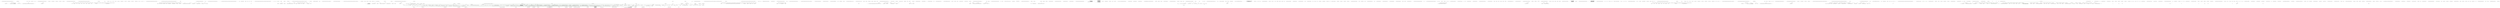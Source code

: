 digraph  {
n0 [cluster="CommonMark.Parser.InlineStack.FindMatchingOpener(CommonMark.Parser.InlineStack, CommonMark.Parser.InlineStack.InlineStackPriority, char, out bool)", label="Entry CommonMark.Parser.InlineStack.FindMatchingOpener(CommonMark.Parser.InlineStack, CommonMark.Parser.InlineStack.InlineStackPriority, char, out bool)", span="67-67"];
n1 [cluster="CommonMark.Parser.InlineStack.FindMatchingOpener(CommonMark.Parser.InlineStack, CommonMark.Parser.InlineStack.InlineStackPriority, char, out bool)", label="canClose = true", span="69-69"];
n2 [cluster="CommonMark.Parser.InlineStack.FindMatchingOpener(CommonMark.Parser.InlineStack, CommonMark.Parser.InlineStack.InlineStackPriority, char, out bool)", label="var istack = seachBackwardsFrom", span="70-70"];
n7 [cluster="CommonMark.Parser.InlineStack.FindMatchingOpener(CommonMark.Parser.InlineStack, CommonMark.Parser.InlineStack.InlineStackPriority, char, out bool)", label="istack.Priority > priority ||\r\n                    (istack.Delimeter == delimeter && 0 != (istack.Flags & InlineStackFlags.Closer))", span="80-81"];
n9 [cluster="CommonMark.Parser.InlineStack.FindMatchingOpener(CommonMark.Parser.InlineStack, CommonMark.Parser.InlineStack.InlineStackPriority, char, out bool)", label="istack.Delimeter == delimeter", span="89-89"];
n12 [cluster="CommonMark.Parser.InlineStack.FindMatchingOpener(CommonMark.Parser.InlineStack, CommonMark.Parser.InlineStack.InlineStackPriority, char, out bool)", label="Exit CommonMark.Parser.InlineStack.FindMatchingOpener(CommonMark.Parser.InlineStack, CommonMark.Parser.InlineStack.InlineStackPriority, char, out bool)", span="67-67"];
n3 [cluster="CommonMark.Parser.InlineStack.FindMatchingOpener(CommonMark.Parser.InlineStack, CommonMark.Parser.InlineStack.InlineStackPriority, char, out bool)", label=true, span="71-71"];
n4 [cluster="CommonMark.Parser.InlineStack.FindMatchingOpener(CommonMark.Parser.InlineStack, CommonMark.Parser.InlineStack.InlineStackPriority, char, out bool)", label="istack == null", span="73-73"];
n10 [cluster="CommonMark.Parser.InlineStack.FindMatchingOpener(CommonMark.Parser.InlineStack, CommonMark.Parser.InlineStack.InlineStackPriority, char, out bool)", label="return istack;", span="90-90"];
n11 [cluster="CommonMark.Parser.InlineStack.FindMatchingOpener(CommonMark.Parser.InlineStack, CommonMark.Parser.InlineStack.InlineStackPriority, char, out bool)", label="istack = istack.Previous", span="92-92"];
n5 [cluster="CommonMark.Parser.InlineStack.FindMatchingOpener(CommonMark.Parser.InlineStack, CommonMark.Parser.InlineStack.InlineStackPriority, char, out bool)", label="canClose = false", span="76-76"];
n6 [cluster="CommonMark.Parser.InlineStack.FindMatchingOpener(CommonMark.Parser.InlineStack, CommonMark.Parser.InlineStack.InlineStackPriority, char, out bool)", label="return null;", span="77-77"];
n8 [cluster="CommonMark.Parser.InlineStack.FindMatchingOpener(CommonMark.Parser.InlineStack, CommonMark.Parser.InlineStack.InlineStackPriority, char, out bool)", label="return null;", span="86-86"];
n13 [cluster="CommonMark.Parser.InlineStack.AppendStackEntry(CommonMark.Parser.InlineStack, CommonMark.Parser.Subject)", label="Entry CommonMark.Parser.InlineStack.AppendStackEntry(CommonMark.Parser.InlineStack, CommonMark.Parser.Subject)", span="96-96"];
n14 [cluster="CommonMark.Parser.InlineStack.AppendStackEntry(CommonMark.Parser.InlineStack, CommonMark.Parser.Subject)", label="subj.LastPendingInline != null", span="98-98"];
n15 [cluster="CommonMark.Parser.InlineStack.AppendStackEntry(CommonMark.Parser.InlineStack, CommonMark.Parser.Subject)", label="entry.Previous = subj.LastPendingInline", span="100-100"];
n16 [cluster="CommonMark.Parser.InlineStack.AppendStackEntry(CommonMark.Parser.InlineStack, CommonMark.Parser.Subject)", label="subj.LastPendingInline.Next = entry", span="101-101"];
n17 [cluster="CommonMark.Parser.InlineStack.AppendStackEntry(CommonMark.Parser.InlineStack, CommonMark.Parser.Subject)", label="subj.FirstPendingInline == null", span="104-104"];
n18 [cluster="CommonMark.Parser.InlineStack.AppendStackEntry(CommonMark.Parser.InlineStack, CommonMark.Parser.Subject)", label="subj.FirstPendingInline = entry", span="105-105"];
n19 [cluster="CommonMark.Parser.InlineStack.AppendStackEntry(CommonMark.Parser.InlineStack, CommonMark.Parser.Subject)", label="subj.LastPendingInline = entry", span="107-107"];
n20 [cluster="CommonMark.Parser.InlineStack.AppendStackEntry(CommonMark.Parser.InlineStack, CommonMark.Parser.Subject)", label="Exit CommonMark.Parser.InlineStack.AppendStackEntry(CommonMark.Parser.InlineStack, CommonMark.Parser.Subject)", span="96-96"];
n21 [cluster="CommonMark.Parser.InlineStack.RemoveStackEntry(CommonMark.Parser.InlineStack, CommonMark.Parser.Subject, CommonMark.Parser.InlineStack)", label="Entry CommonMark.Parser.InlineStack.RemoveStackEntry(CommonMark.Parser.InlineStack, CommonMark.Parser.Subject, CommonMark.Parser.InlineStack)", span="116-116"];
n22 [cluster="CommonMark.Parser.InlineStack.RemoveStackEntry(CommonMark.Parser.InlineStack, CommonMark.Parser.Subject, CommonMark.Parser.InlineStack)", label="var curPriority = first.Priority", span="118-118"];
n23 [cluster="CommonMark.Parser.InlineStack.RemoveStackEntry(CommonMark.Parser.InlineStack, CommonMark.Parser.Subject, CommonMark.Parser.InlineStack)", label="last == null", span="120-120"];
n24 [cluster="CommonMark.Parser.InlineStack.RemoveStackEntry(CommonMark.Parser.InlineStack, CommonMark.Parser.Subject, CommonMark.Parser.InlineStack)", label="first.Previous != null", span="122-122"];
n25 [cluster="CommonMark.Parser.InlineStack.RemoveStackEntry(CommonMark.Parser.InlineStack, CommonMark.Parser.Subject, CommonMark.Parser.InlineStack)", label="first.Previous.Next = null", span="123-123"];
n26 [cluster="CommonMark.Parser.InlineStack.RemoveStackEntry(CommonMark.Parser.InlineStack, CommonMark.Parser.Subject, CommonMark.Parser.InlineStack)", label="subj != null", span="124-124"];
n27 [cluster="CommonMark.Parser.InlineStack.RemoveStackEntry(CommonMark.Parser.InlineStack, CommonMark.Parser.Subject, CommonMark.Parser.InlineStack)", label="subj.FirstPendingInline = null", span="125-125"];
n28 [cluster="CommonMark.Parser.InlineStack.RemoveStackEntry(CommonMark.Parser.InlineStack, CommonMark.Parser.Subject, CommonMark.Parser.InlineStack)", label="subj != null", span="127-127"];
n29 [cluster="CommonMark.Parser.InlineStack.RemoveStackEntry(CommonMark.Parser.InlineStack, CommonMark.Parser.Subject, CommonMark.Parser.InlineStack)", label="last = subj.LastPendingInline", span="129-129"];
n30 [cluster="CommonMark.Parser.InlineStack.RemoveStackEntry(CommonMark.Parser.InlineStack, CommonMark.Parser.Subject, CommonMark.Parser.InlineStack)", label="subj.LastPendingInline = first.Previous", span="130-130"];
n31 [cluster="CommonMark.Parser.InlineStack.RemoveStackEntry(CommonMark.Parser.InlineStack, CommonMark.Parser.Subject, CommonMark.Parser.InlineStack)", label="first = first.Next", span="133-133"];
n32 [cluster="CommonMark.Parser.InlineStack.RemoveStackEntry(CommonMark.Parser.InlineStack, CommonMark.Parser.Subject, CommonMark.Parser.InlineStack)", label="first.Previous != null", span="137-137"];
n33 [cluster="CommonMark.Parser.InlineStack.RemoveStackEntry(CommonMark.Parser.InlineStack, CommonMark.Parser.Subject, CommonMark.Parser.InlineStack)", label="first.Previous.Next = last.Next", span="138-138"];
n34 [cluster="CommonMark.Parser.InlineStack.RemoveStackEntry(CommonMark.Parser.InlineStack, CommonMark.Parser.Subject, CommonMark.Parser.InlineStack)", label="subj != null", span="139-139"];
n35 [cluster="CommonMark.Parser.InlineStack.RemoveStackEntry(CommonMark.Parser.InlineStack, CommonMark.Parser.Subject, CommonMark.Parser.InlineStack)", label="subj.FirstPendingInline = last.Next", span="140-140"];
n36 [cluster="CommonMark.Parser.InlineStack.RemoveStackEntry(CommonMark.Parser.InlineStack, CommonMark.Parser.Subject, CommonMark.Parser.InlineStack)", label="last.Next != null", span="142-142"];
n37 [cluster="CommonMark.Parser.InlineStack.RemoveStackEntry(CommonMark.Parser.InlineStack, CommonMark.Parser.Subject, CommonMark.Parser.InlineStack)", label="last.Next.Previous = first.Previous", span="143-143"];
n38 [cluster="CommonMark.Parser.InlineStack.RemoveStackEntry(CommonMark.Parser.InlineStack, CommonMark.Parser.Subject, CommonMark.Parser.InlineStack)", label="subj != null", span="144-144"];
n39 [cluster="CommonMark.Parser.InlineStack.RemoveStackEntry(CommonMark.Parser.InlineStack, CommonMark.Parser.Subject, CommonMark.Parser.InlineStack)", label="subj.LastPendingInline = first.Previous", span="145-145"];
n40 [cluster="CommonMark.Parser.InlineStack.RemoveStackEntry(CommonMark.Parser.InlineStack, CommonMark.Parser.Subject, CommonMark.Parser.InlineStack)", label="first == last", span="147-147"];
n42 [cluster="CommonMark.Parser.InlineStack.RemoveStackEntry(CommonMark.Parser.InlineStack, CommonMark.Parser.Subject, CommonMark.Parser.InlineStack)", label="first = first.Next", span="150-150"];
n43 [cluster="CommonMark.Parser.InlineStack.RemoveStackEntry(CommonMark.Parser.InlineStack, CommonMark.Parser.Subject, CommonMark.Parser.InlineStack)", label="last = last.Previous", span="151-151"];
n44 [cluster="CommonMark.Parser.InlineStack.RemoveStackEntry(CommonMark.Parser.InlineStack, CommonMark.Parser.Subject, CommonMark.Parser.InlineStack)", label="last == null || first == null", span="154-154"];
n47 [cluster="CommonMark.Parser.InlineStack.RemoveStackEntry(CommonMark.Parser.InlineStack, CommonMark.Parser.Subject, CommonMark.Parser.InlineStack)", label="last.Next = null", span="158-158"];
n48 [cluster="CommonMark.Parser.InlineStack.RemoveStackEntry(CommonMark.Parser.InlineStack, CommonMark.Parser.Subject, CommonMark.Parser.InlineStack)", label="PostProcessInlineStack(null, first, last, curPriority)", span="163-163"];
n41 [cluster="CommonMark.Parser.InlineStack.RemoveStackEntry(CommonMark.Parser.InlineStack, CommonMark.Parser.Subject, CommonMark.Parser.InlineStack)", label="return;", span="148-148"];
n46 [cluster="CommonMark.Parser.InlineStack.RemoveStackEntry(CommonMark.Parser.InlineStack, CommonMark.Parser.Subject, CommonMark.Parser.InlineStack)", label="first.Previous = null", span="157-157"];
n45 [cluster="CommonMark.Parser.InlineStack.RemoveStackEntry(CommonMark.Parser.InlineStack, CommonMark.Parser.Subject, CommonMark.Parser.InlineStack)", label="return;", span="155-155"];
n49 [cluster="CommonMark.Parser.InlineStack.RemoveStackEntry(CommonMark.Parser.InlineStack, CommonMark.Parser.Subject, CommonMark.Parser.InlineStack)", label="Exit CommonMark.Parser.InlineStack.RemoveStackEntry(CommonMark.Parser.InlineStack, CommonMark.Parser.Subject, CommonMark.Parser.InlineStack)", span="116-116"];
n50 [cluster="CommonMark.Parser.InlineStack.PostProcessInlineStack(CommonMark.Parser.Subject, CommonMark.Parser.InlineStack, CommonMark.Parser.InlineStack, CommonMark.Parser.InlineStack.InlineStackPriority)", label="Entry CommonMark.Parser.InlineStack.PostProcessInlineStack(CommonMark.Parser.Subject, CommonMark.Parser.InlineStack, CommonMark.Parser.InlineStack, CommonMark.Parser.InlineStack.InlineStackPriority)", span="166-166"];
n51 [cluster="CommonMark.Parser.InlineStack.PostProcessInlineStack(CommonMark.Parser.Subject, CommonMark.Parser.InlineStack, CommonMark.Parser.InlineStack, CommonMark.Parser.InlineStack.InlineStackPriority)", label="ignorePriority > 0", span="168-168"];
n52 [cluster="CommonMark.Parser.InlineStack.PostProcessInlineStack(CommonMark.Parser.Subject, CommonMark.Parser.InlineStack, CommonMark.Parser.InlineStack, CommonMark.Parser.InlineStack.InlineStackPriority)", label="var istack = first", span="170-170"];
n54 [cluster="CommonMark.Parser.InlineStack.PostProcessInlineStack(CommonMark.Parser.Subject, CommonMark.Parser.InlineStack, CommonMark.Parser.InlineStack, CommonMark.Parser.InlineStack.InlineStackPriority)", label="istack.Priority >= ignorePriority", span="173-173"];
n55 [cluster="CommonMark.Parser.InlineStack.PostProcessInlineStack(CommonMark.Parser.Subject, CommonMark.Parser.InlineStack, CommonMark.Parser.InlineStack, CommonMark.Parser.InlineStack.InlineStackPriority)", label="RemoveStackEntry(istack, subj, istack)", span="175-175"];
n62 [cluster="CommonMark.Parser.InlineStack.PostProcessInlineStack(CommonMark.Parser.Subject, CommonMark.Parser.InlineStack, CommonMark.Parser.InlineStack, CommonMark.Parser.InlineStack.InlineStackPriority)", label="InlineMethods.MatchInlineStack(iopener, subj, istack.DelimeterCount, istack, null, InlineTag.Strikethrough)", span="186-186"];
n65 [cluster="CommonMark.Parser.InlineStack.PostProcessInlineStack(CommonMark.Parser.Subject, CommonMark.Parser.InlineStack, CommonMark.Parser.InlineStack, CommonMark.Parser.InlineStack.InlineStackPriority)", label="var useDelims = InlineMethods.MatchInlineStack(iopener, subj, istack.DelimeterCount, istack, InlineTag.Emphasis, InlineTag.Strong)", span="192-192"];
n70 [cluster="CommonMark.Parser.InlineStack.PostProcessInlineStack(CommonMark.Parser.Subject, CommonMark.Parser.InlineStack, CommonMark.Parser.InlineStack, CommonMark.Parser.InlineStack.InlineStackPriority)", label="RemoveStackEntry(iopener.Next, subj, istack.Previous)", span="201-201"];
n71 [cluster="CommonMark.Parser.InlineStack.PostProcessInlineStack(CommonMark.Parser.Subject, CommonMark.Parser.InlineStack, CommonMark.Parser.InlineStack, CommonMark.Parser.InlineStack.InlineStackPriority)", label="RemoveStackEntry(iopener, subj, istack)", span="208-208"];
n74 [cluster="CommonMark.Parser.InlineStack.PostProcessInlineStack(CommonMark.Parser.Subject, CommonMark.Parser.InlineStack, CommonMark.Parser.InlineStack, CommonMark.Parser.InlineStack.InlineStackPriority)", label="istack == last", span="219-219"];
n76 [cluster="CommonMark.Parser.InlineStack.PostProcessInlineStack(CommonMark.Parser.Subject, CommonMark.Parser.InlineStack, CommonMark.Parser.InlineStack, CommonMark.Parser.InlineStack.InlineStackPriority)", label="ignorePriority--", span="225-225"];
n77 [cluster="CommonMark.Parser.InlineStack.PostProcessInlineStack(CommonMark.Parser.Subject, CommonMark.Parser.InlineStack, CommonMark.Parser.InlineStack, CommonMark.Parser.InlineStack.InlineStackPriority)", label="Exit CommonMark.Parser.InlineStack.PostProcessInlineStack(CommonMark.Parser.Subject, CommonMark.Parser.InlineStack, CommonMark.Parser.InlineStack, CommonMark.Parser.InlineStack.InlineStackPriority)", span="166-166"];
n53 [cluster="CommonMark.Parser.InlineStack.PostProcessInlineStack(CommonMark.Parser.Subject, CommonMark.Parser.InlineStack, CommonMark.Parser.InlineStack, CommonMark.Parser.InlineStack.InlineStackPriority)", label="istack != null", span="171-171"];
n56 [cluster="CommonMark.Parser.InlineStack.PostProcessInlineStack(CommonMark.Parser.Subject, CommonMark.Parser.InlineStack, CommonMark.Parser.InlineStack, CommonMark.Parser.InlineStack.InlineStackPriority)", label="0 != (istack.Flags & InlineStackFlags.Closer)", span="177-177"];
n58 [cluster="CommonMark.Parser.InlineStack.PostProcessInlineStack(CommonMark.Parser.Subject, CommonMark.Parser.InlineStack, CommonMark.Parser.InlineStack, CommonMark.Parser.InlineStack.InlineStackPriority)", label="var iopener = FindMatchingOpener(istack.Previous, istack.Priority, istack.Delimeter, out canClose)", span="180-180"];
n63 [cluster="CommonMark.Parser.InlineStack.PostProcessInlineStack(CommonMark.Parser.Subject, CommonMark.Parser.InlineStack, CommonMark.Parser.InlineStack, CommonMark.Parser.InlineStack.InlineStackPriority)", label="istack.DelimeterCount > 1", span="187-187"];
n66 [cluster="CommonMark.Parser.InlineStack.PostProcessInlineStack(CommonMark.Parser.Subject, CommonMark.Parser.InlineStack, CommonMark.Parser.InlineStack, CommonMark.Parser.InlineStack.InlineStackPriority)", label="istack.DelimeterCount > 0", span="193-193"];
n69 [cluster="CommonMark.Parser.InlineStack.PostProcessInlineStack(CommonMark.Parser.Subject, CommonMark.Parser.InlineStack, CommonMark.Parser.InlineStack, CommonMark.Parser.InlineStack.InlineStackPriority)", label="iopener.Next != istack.Previous", span="200-200"];
n73 [cluster="CommonMark.Parser.InlineStack.PostProcessInlineStack(CommonMark.Parser.Subject, CommonMark.Parser.InlineStack, CommonMark.Parser.InlineStack, CommonMark.Parser.InlineStack.InlineStackPriority)", label="istack.Flags &= ~InlineStackFlags.Closer", span="215-215"];
n75 [cluster="CommonMark.Parser.InlineStack.PostProcessInlineStack(CommonMark.Parser.Subject, CommonMark.Parser.InlineStack, CommonMark.Parser.InlineStack, CommonMark.Parser.InlineStack.InlineStackPriority)", label="istack = istack.Next", span="222-222"];
n57 [cluster="CommonMark.Parser.InlineStack.PostProcessInlineStack(CommonMark.Parser.Subject, CommonMark.Parser.InlineStack, CommonMark.Parser.InlineStack, CommonMark.Parser.InlineStack.InlineStackPriority)", label="bool canClose", span="179-179"];
n59 [cluster="CommonMark.Parser.InlineStack.PostProcessInlineStack(CommonMark.Parser.Subject, CommonMark.Parser.InlineStack, CommonMark.Parser.InlineStack, CommonMark.Parser.InlineStack.InlineStackPriority)", label="iopener != null", span="181-181"];
n61 [cluster="CommonMark.Parser.InlineStack.PostProcessInlineStack(CommonMark.Parser.Subject, CommonMark.Parser.InlineStack, CommonMark.Parser.InlineStack, CommonMark.Parser.InlineStack.InlineStackPriority)", label="iopener.Delimeter == '~'", span="184-184"];
n72 [cluster="CommonMark.Parser.InlineStack.PostProcessInlineStack(CommonMark.Parser.Subject, CommonMark.Parser.InlineStack, CommonMark.Parser.InlineStack, CommonMark.Parser.InlineStack.InlineStackPriority)", label="!canClose", span="211-211"];
n60 [cluster="CommonMark.Parser.InlineStack.PostProcessInlineStack(CommonMark.Parser.Subject, CommonMark.Parser.InlineStack, CommonMark.Parser.InlineStack, CommonMark.Parser.InlineStack.InlineStackPriority)", label="bool retry = false", span="183-183"];
n68 [cluster="CommonMark.Parser.InlineStack.PostProcessInlineStack(CommonMark.Parser.Subject, CommonMark.Parser.InlineStack, CommonMark.Parser.InlineStack, CommonMark.Parser.InlineStack.InlineStackPriority)", label=retry, span="197-197"];
n78 [cluster="CommonMark.Parser.InlineMethods.MatchInlineStack(CommonMark.Parser.InlineStack, CommonMark.Parser.Subject, int, CommonMark.Parser.InlineStack, CommonMark.Syntax.InlineTag?, CommonMark.Syntax.InlineTag?)", label="Entry CommonMark.Parser.InlineMethods.MatchInlineStack(CommonMark.Parser.InlineStack, CommonMark.Parser.Subject, int, CommonMark.Parser.InlineStack, CommonMark.Syntax.InlineTag?, CommonMark.Syntax.InlineTag?)", span="297-297"];
n64 [cluster="CommonMark.Parser.InlineStack.PostProcessInlineStack(CommonMark.Parser.Subject, CommonMark.Parser.InlineStack, CommonMark.Parser.InlineStack, CommonMark.Parser.InlineStack.InlineStackPriority)", label="retry = true", span="188-188"];
n67 [cluster="CommonMark.Parser.InlineStack.PostProcessInlineStack(CommonMark.Parser.Subject, CommonMark.Parser.InlineStack, CommonMark.Parser.InlineStack, CommonMark.Parser.InlineStack.InlineStackPriority)", label="retry = true", span="194-194"];
d143 [cluster="CommonMark.Parser.BlockMethods.ProcessInlines(CommonMark.Syntax.Block, System.Collections.Generic.Dictionary<string, CommonMark.Syntax.Reference>, CommonMark.CommonMarkSettings)", color=green, community=0, label="var subj = new Subject(refmap)", prediction=0, span="273-273"];
d138 [cluster="CommonMark.Parser.BlockMethods.ProcessInlines(CommonMark.Syntax.Block, System.Collections.Generic.Dictionary<string, CommonMark.Syntax.Reference>, CommonMark.CommonMarkSettings)", label="Entry CommonMark.Parser.BlockMethods.ProcessInlines(CommonMark.Syntax.Block, System.Collections.Generic.Dictionary<string, CommonMark.Syntax.Reference>, CommonMark.CommonMarkSettings)", span="267-267"];
d142 [cluster="CommonMark.Parser.BlockMethods.ProcessInlines(CommonMark.Syntax.Block, System.Collections.Generic.Dictionary<string, CommonMark.Syntax.Reference>, CommonMark.CommonMarkSettings)", label="var specialCharacters = settings.InlineParserSpecialCharacters", span="272-272"];
d144 [cluster="CommonMark.Parser.BlockMethods.ProcessInlines(CommonMark.Syntax.Block, System.Collections.Generic.Dictionary<string, CommonMark.Syntax.Reference>, CommonMark.CommonMarkSettings)", label="StringContent sc", span="275-275"];
d90 [cluster="CommonMark.Parser.Subject.Subject(System.Collections.Generic.Dictionary<string, CommonMark.Syntax.Reference>)", label="Entry CommonMark.Parser.Subject.Subject(System.Collections.Generic.Dictionary<string, CommonMark.Syntax.Reference>)", span="9-9"];
d151 [cluster="CommonMark.Parser.BlockMethods.ProcessInlines(CommonMark.Syntax.Block, System.Collections.Generic.Dictionary<string, CommonMark.Syntax.Reference>, CommonMark.CommonMarkSettings)", label="sc.FillSubject(subj)", span="286-286"];
d152 [cluster="CommonMark.Parser.BlockMethods.ProcessInlines(CommonMark.Syntax.Block, System.Collections.Generic.Dictionary<string, CommonMark.Syntax.Reference>, CommonMark.CommonMarkSettings)", label="delta = subj.Position", span="287-287"];
d153 [cluster="CommonMark.Parser.BlockMethods.ProcessInlines(CommonMark.Syntax.Block, System.Collections.Generic.Dictionary<string, CommonMark.Syntax.Reference>, CommonMark.CommonMarkSettings)", label="block.InlineContent = InlineMethods.parse_inlines(subj, refmap, parsers, specialCharacters)", span="289-289"];
d167 [cluster="CommonMark.Parser.BlockMethods.ProcessInlines(CommonMark.Syntax.Block, System.Collections.Generic.Dictionary<string, CommonMark.Syntax.Reference>, CommonMark.CommonMarkSettings)", label="Exit CommonMark.Parser.BlockMethods.ProcessInlines(CommonMark.Syntax.Block, System.Collections.Generic.Dictionary<string, CommonMark.Syntax.Reference>, CommonMark.CommonMarkSettings)", span="267-267"];
d139 [cluster="CommonMark.Parser.BlockMethods.ProcessInlines(CommonMark.Syntax.Block, System.Collections.Generic.Dictionary<string, CommonMark.Syntax.Reference>, CommonMark.CommonMarkSettings)", label="Stack<Inline> inlineStack = null", span="269-269"];
d141 [cluster="CommonMark.Parser.BlockMethods.ProcessInlines(CommonMark.Syntax.Block, System.Collections.Generic.Dictionary<string, CommonMark.Syntax.Reference>, CommonMark.CommonMarkSettings)", label="var parsers = settings.InlineParsers", span="271-271"];
d146 [cluster="CommonMark.Parser.BlockMethods.ProcessInlines(CommonMark.Syntax.Block, System.Collections.Generic.Dictionary<string, CommonMark.Syntax.Reference>, CommonMark.CommonMarkSettings)", label="block != null", span="278-278"];
d147 [cluster="CommonMark.Parser.BlockMethods.ProcessInlines(CommonMark.Syntax.Block, System.Collections.Generic.Dictionary<string, CommonMark.Syntax.Reference>, CommonMark.CommonMarkSettings)", label="var tag = block.Tag", span="280-280"];
d149 [cluster="CommonMark.Parser.BlockMethods.ProcessInlines(CommonMark.Syntax.Block, System.Collections.Generic.Dictionary<string, CommonMark.Syntax.Reference>, CommonMark.CommonMarkSettings)", label="sc = block.StringContent", span="283-283"];
d154 [cluster="CommonMark.Parser.BlockMethods.ProcessInlines(CommonMark.Syntax.Block, System.Collections.Generic.Dictionary<string, CommonMark.Syntax.Reference>, CommonMark.CommonMarkSettings)", label="block.StringContent = null", span="290-290"];
d157 [cluster="CommonMark.Parser.BlockMethods.ProcessInlines(CommonMark.Syntax.Block, System.Collections.Generic.Dictionary<string, CommonMark.Syntax.Reference>, CommonMark.CommonMarkSettings)", label="AdjustInlineSourcePosition(block.InlineContent, sc.PositionTracker, ref inlineStack)", span="295-295"];
d158 [cluster="CommonMark.Parser.BlockMethods.ProcessInlines(CommonMark.Syntax.Block, System.Collections.Generic.Dictionary<string, CommonMark.Syntax.Reference>, CommonMark.CommonMarkSettings)", label="block.FirstChild != null", span="300-300"];
d159 [cluster="CommonMark.Parser.BlockMethods.ProcessInlines(CommonMark.Syntax.Block, System.Collections.Generic.Dictionary<string, CommonMark.Syntax.Reference>, CommonMark.CommonMarkSettings)", label="block.NextSibling != null", span="302-302"];
d160 [cluster="CommonMark.Parser.BlockMethods.ProcessInlines(CommonMark.Syntax.Block, System.Collections.Generic.Dictionary<string, CommonMark.Syntax.Reference>, CommonMark.CommonMarkSettings)", label="stack.Push(block.NextSibling)", span="303-303"];
d161 [cluster="CommonMark.Parser.BlockMethods.ProcessInlines(CommonMark.Syntax.Block, System.Collections.Generic.Dictionary<string, CommonMark.Syntax.Reference>, CommonMark.CommonMarkSettings)", label="block = block.FirstChild", span="305-305"];
d162 [cluster="CommonMark.Parser.BlockMethods.ProcessInlines(CommonMark.Syntax.Block, System.Collections.Generic.Dictionary<string, CommonMark.Syntax.Reference>, CommonMark.CommonMarkSettings)", label="block.NextSibling != null", span="307-307"];
d163 [cluster="CommonMark.Parser.BlockMethods.ProcessInlines(CommonMark.Syntax.Block, System.Collections.Generic.Dictionary<string, CommonMark.Syntax.Reference>, CommonMark.CommonMarkSettings)", label="block = block.NextSibling", span="309-309"];
d145 [cluster="CommonMark.Parser.BlockMethods.ProcessInlines(CommonMark.Syntax.Block, System.Collections.Generic.Dictionary<string, CommonMark.Syntax.Reference>, CommonMark.CommonMarkSettings)", label="int delta", span="276-276"];
d58 [cluster="CommonMark.Parser.BlockMethods.Finalize(CommonMark.Syntax.Block, CommonMark.Parser.LineInfo)", label="var subj = new Subject(b.Top.ReferenceMap)", span="121-121"];
d101 [cluster="CommonMark.Parser.BlockMethods.CreateChildBlock(CommonMark.Syntax.Block, CommonMark.Parser.LineInfo, CommonMark.Syntax.BlockTag, int)", label="Entry CommonMark.Parser.BlockMethods.CreateChildBlock(CommonMark.Syntax.Block, CommonMark.Parser.LineInfo, CommonMark.Syntax.BlockTag, int)", span="194-194"];
d216 [cluster="CommonMark.Parser.BlockMethods.IncorporateLine(CommonMark.Parser.LineInfo, ref CommonMark.Syntax.Block)", label="int offset = 0", span="408-408"];
d150 [cluster="CommonMark.Parser.BlockMethods.ProcessInlines(CommonMark.Syntax.Block, System.Collections.Generic.Dictionary<string, CommonMark.Syntax.Reference>, CommonMark.CommonMarkSettings)", label="sc != null", span="284-284"];
d91 [cluster="CommonMark.Syntax.StringContent.FillSubject(CommonMark.Parser.Subject)", label="Entry CommonMark.Syntax.StringContent.FillSubject(CommonMark.Parser.Subject)", span="96-96"];
d156 [cluster="CommonMark.Parser.BlockMethods.ProcessInlines(CommonMark.Syntax.Block, System.Collections.Generic.Dictionary<string, CommonMark.Syntax.Reference>, CommonMark.CommonMarkSettings)", label="sc.PositionTracker.AddBlockOffset(-delta)", span="294-294"];
d168 [cluster="CommonMark.Parser.InlineMethods.parse_inlines(CommonMark.Parser.Subject, System.Collections.Generic.Dictionary<string, CommonMark.Syntax.Reference>, System.Func<CommonMark.Parser.Subject, CommonMark.Syntax.Inline>[], char[])", label="Entry CommonMark.Parser.InlineMethods.parse_inlines(CommonMark.Parser.Subject, System.Collections.Generic.Dictionary<string, CommonMark.Syntax.Reference>, System.Func<CommonMark.Parser.Subject, CommonMark.Syntax.Inline>[], char[])", span="1053-1053"];
d118 [cluster="CommonMark.Parser.BlockMethods.AdjustInlineSourcePosition(CommonMark.Syntax.Inline, CommonMark.Parser.PositionTracker, ref System.Collections.Generic.Stack<CommonMark.Syntax.Inline>)", label="Entry CommonMark.Parser.BlockMethods.AdjustInlineSourcePosition(CommonMark.Syntax.Inline, CommonMark.Parser.PositionTracker, ref System.Collections.Generic.Stack<CommonMark.Syntax.Inline>)", span="228-228"];
d140 [cluster="CommonMark.Parser.BlockMethods.ProcessInlines(CommonMark.Syntax.Block, System.Collections.Generic.Dictionary<string, CommonMark.Syntax.Reference>, CommonMark.CommonMarkSettings)", label="var stack = new Stack<Block>()", span="270-270"];
d165 [cluster="CommonMark.Parser.BlockMethods.ProcessInlines(CommonMark.Syntax.Block, System.Collections.Generic.Dictionary<string, CommonMark.Syntax.Reference>, CommonMark.CommonMarkSettings)", label="block = stack.Pop()", span="313-313"];
d166 [cluster="CommonMark.Parser.BlockMethods.ProcessInlines(CommonMark.Syntax.Block, System.Collections.Generic.Dictionary<string, CommonMark.Syntax.Reference>, CommonMark.CommonMarkSettings)", label="block = null", span="317-317"];
d148 [cluster="CommonMark.Parser.BlockMethods.ProcessInlines(CommonMark.Syntax.Block, System.Collections.Generic.Dictionary<string, CommonMark.Syntax.Reference>, CommonMark.CommonMarkSettings)", label="tag == BlockTag.Paragraph || tag == BlockTag.AtxHeader || tag == BlockTag.SETextHeader", span="281-281"];
d155 [cluster="CommonMark.Parser.BlockMethods.ProcessInlines(CommonMark.Syntax.Block, System.Collections.Generic.Dictionary<string, CommonMark.Syntax.Reference>, CommonMark.CommonMarkSettings)", label="sc.PositionTracker != null", span="292-292"];
d136 [cluster="System.Collections.Generic.Stack<T>.Push(T)", label="Entry System.Collections.Generic.Stack<T>.Push(T)", span="0-0"];
d164 [cluster="CommonMark.Parser.BlockMethods.ProcessInlines(CommonMark.Syntax.Block, System.Collections.Generic.Dictionary<string, CommonMark.Syntax.Reference>, CommonMark.CommonMarkSettings)", label="stack.Count > 0", span="311-311"];
d47 [cluster="CommonMark.Parser.BlockMethods.Finalize(CommonMark.Syntax.Block, CommonMark.Parser.LineInfo)", label="Entry CommonMark.Parser.BlockMethods.Finalize(CommonMark.Syntax.Block, CommonMark.Parser.LineInfo)", span="98-98"];
d57 [cluster="CommonMark.Parser.BlockMethods.Finalize(CommonMark.Syntax.Block, CommonMark.Parser.LineInfo)", label="!sc.StartsWith('[')", span="118-118"];
d59 [cluster="CommonMark.Parser.BlockMethods.Finalize(CommonMark.Syntax.Block, CommonMark.Parser.LineInfo)", label="sc.FillSubject(subj)", span="122-122"];
d60 [cluster="CommonMark.Parser.BlockMethods.Finalize(CommonMark.Syntax.Block, CommonMark.Parser.LineInfo)", label="var origPos = subj.Position", span="123-123"];
d61 [cluster="CommonMark.Parser.BlockMethods.Finalize(CommonMark.Syntax.Block, CommonMark.Parser.LineInfo)", label="subj.Position < subj.Buffer.Length \r\n                        && subj.Buffer[subj.Position] == '[' \r\n                        && 0 != InlineMethods.ParseReference(subj)", span="124-126"];
d62 [cluster="CommonMark.Parser.BlockMethods.Finalize(CommonMark.Syntax.Block, CommonMark.Parser.LineInfo)", label="subj.Position != origPos", span="130-130"];
d63 [cluster="CommonMark.Parser.BlockMethods.Finalize(CommonMark.Syntax.Block, CommonMark.Parser.LineInfo)", label="sc.Replace(subj.Buffer, subj.Position, subj.Buffer.Length - subj.Position)", span="132-132"];
d65 [cluster="CommonMark.Parser.BlockMethods.Finalize(CommonMark.Syntax.Block, CommonMark.Parser.LineInfo)", label="sc.PositionTracker.AddBlockOffset(subj.Position - origPos)", span="135-135"];
d66 [cluster="CommonMark.Parser.BlockMethods.Finalize(CommonMark.Syntax.Block, CommonMark.Parser.LineInfo)", label="Utilities.IsFirstLineBlank(subj.Buffer, subj.Position)", span="137-137"];
d0 [cluster="CommonMark.Parser.BlockMethods.CanContain(CommonMark.Syntax.BlockTag, CommonMark.Syntax.BlockTag)", label="Entry CommonMark.Parser.BlockMethods.CanContain(CommonMark.Syntax.BlockTag, CommonMark.Syntax.BlockTag)", span="14-14"];
d116 [cluster="CommonMark.Parser.BlockMethods.CreateChildBlock(CommonMark.Syntax.Block, CommonMark.Parser.LineInfo, CommonMark.Syntax.BlockTag, int)", label="Exit CommonMark.Parser.BlockMethods.CreateChildBlock(CommonMark.Syntax.Block, CommonMark.Parser.LineInfo, CommonMark.Syntax.BlockTag, int)", span="194-194"];
d290 [cluster="CommonMark.Parser.BlockMethods.IncorporateLine(CommonMark.Parser.LineInfo, ref CommonMark.Syntax.Block)", label="container = CreateChildBlock(container, line, BlockTag.IndentedCode, offset)", span="568-568"];
d295 [cluster="CommonMark.Parser.BlockMethods.IncorporateLine(CommonMark.Parser.LineInfo, ref CommonMark.Syntax.Block)", label="container = CreateChildBlock(container, line, BlockTag.BlockQuote, first_nonspace)", span="585-585"];
d298 [cluster="CommonMark.Parser.BlockMethods.IncorporateLine(CommonMark.Parser.LineInfo, ref CommonMark.Syntax.Block)", label="container = CreateChildBlock(container, line, BlockTag.AtxHeader, first_nonspace)", span="592-592"];
d301 [cluster="CommonMark.Parser.BlockMethods.IncorporateLine(CommonMark.Parser.LineInfo, ref CommonMark.Syntax.Block)", label="container = CreateChildBlock(container, line, BlockTag.FencedCode, first_nonspace)", span="599-599"];
d308 [cluster="CommonMark.Parser.BlockMethods.IncorporateLine(CommonMark.Parser.LineInfo, ref CommonMark.Syntax.Block)", label="container = CreateChildBlock(container, line, BlockTag.HtmlBlock, first_nonspace)", span="611-611"];
d314 [cluster="CommonMark.Parser.BlockMethods.IncorporateLine(CommonMark.Parser.LineInfo, ref CommonMark.Syntax.Block)", label="container = CreateChildBlock(container, line, BlockTag.HorizontalRuler, first_nonspace)", span="629-629"];
d331 [cluster="CommonMark.Parser.BlockMethods.IncorporateLine(CommonMark.Parser.LineInfo, ref CommonMark.Syntax.Block)", label="container = CreateChildBlock(container, line, BlockTag.List, first_nonspace)", span="664-664"];
d333 [cluster="CommonMark.Parser.BlockMethods.IncorporateLine(CommonMark.Parser.LineInfo, ref CommonMark.Syntax.Block)", label="container = CreateChildBlock(container, line, BlockTag.ListItem, first_nonspace)", span="669-669"];
d378 [cluster="CommonMark.Parser.BlockMethods.IncorporateLine(CommonMark.Parser.LineInfo, ref CommonMark.Syntax.Block)", label="container = CreateChildBlock(container, line, BlockTag.Paragraph,  first_nonspace)", span="807-807"];
d221 [cluster="CommonMark.Parser.BlockMethods.IncorporateLine(CommonMark.Parser.LineInfo, ref CommonMark.Syntax.Block)", label="Block container", span="413-413"];
d102 [cluster="CommonMark.Parser.BlockMethods.CreateChildBlock(CommonMark.Syntax.Block, CommonMark.Parser.LineInfo, CommonMark.Syntax.BlockTag, int)", label="!CanContain(parent.Tag, blockType)", span="198-198"];
d103 [cluster="CommonMark.Parser.BlockMethods.CreateChildBlock(CommonMark.Syntax.Block, CommonMark.Parser.LineInfo, CommonMark.Syntax.BlockTag, int)", label="Finalize(parent, line)", span="200-200"];
d104 [cluster="CommonMark.Parser.BlockMethods.CreateChildBlock(CommonMark.Syntax.Block, CommonMark.Parser.LineInfo, CommonMark.Syntax.BlockTag, int)", label="parent = parent.Parent", span="201-201"];
d105 [cluster="CommonMark.Parser.BlockMethods.CreateChildBlock(CommonMark.Syntax.Block, CommonMark.Parser.LineInfo, CommonMark.Syntax.BlockTag, int)", label="var startPosition = line.IsTrackingPositions ? line.CalculateOrigin(startColumn, true) : line.LineOffset", span="204-204"];
d106 [cluster="CommonMark.Parser.BlockMethods.CreateChildBlock(CommonMark.Syntax.Block, CommonMark.Parser.LineInfo, CommonMark.Syntax.BlockTag, int)", label="Block child = new Block(blockType, line.LineNumber, startColumn + 1, startPosition)", span="206-206"];
d107 [cluster="CommonMark.Parser.BlockMethods.CreateChildBlock(CommonMark.Syntax.Block, CommonMark.Parser.LineInfo, CommonMark.Syntax.BlockTag, int)", label="child.Parent = parent", span="208-208"];
d108 [cluster="CommonMark.Parser.BlockMethods.CreateChildBlock(CommonMark.Syntax.Block, CommonMark.Parser.LineInfo, CommonMark.Syntax.BlockTag, int)", label="child.Top = parent.Top", span="209-209"];
d109 [cluster="CommonMark.Parser.BlockMethods.CreateChildBlock(CommonMark.Syntax.Block, CommonMark.Parser.LineInfo, CommonMark.Syntax.BlockTag, int)", label="var lastChild = parent.LastChild", span="211-211"];
d113 [cluster="CommonMark.Parser.BlockMethods.CreateChildBlock(CommonMark.Syntax.Block, CommonMark.Parser.LineInfo, CommonMark.Syntax.BlockTag, int)", label="parent.FirstChild = child", span="221-221"];
d114 [cluster="CommonMark.Parser.BlockMethods.CreateChildBlock(CommonMark.Syntax.Block, CommonMark.Parser.LineInfo, CommonMark.Syntax.BlockTag, int)", label="parent.LastChild = child", span="224-224"];
d213 [cluster="CommonMark.Parser.BlockMethods.IncorporateLine(CommonMark.Parser.LineInfo, ref CommonMark.Syntax.Block)", label="Entry CommonMark.Parser.BlockMethods.IncorporateLine(CommonMark.Parser.LineInfo, ref CommonMark.Syntax.Block)", span="403-403"];
d224 [cluster="CommonMark.Parser.BlockMethods.IncorporateLine(CommonMark.Parser.LineInfo, ref CommonMark.Syntax.Block)", label="int first_nonspace", span="416-416"];
d6 [cluster="CommonMark.Parser.BlockMethods.AddLine(CommonMark.Syntax.Block, CommonMark.Parser.LineInfo, string, int, int)", label="Entry CommonMark.Parser.BlockMethods.AddLine(CommonMark.Syntax.Block, CommonMark.Parser.LineInfo, string, int, int)", span="33-33"];
d215 [cluster="CommonMark.Parser.BlockMethods.IncorporateLine(CommonMark.Parser.LineInfo, ref CommonMark.Syntax.Block)", label="Block last_matched_container", span="407-407"];
d217 [cluster="CommonMark.Parser.BlockMethods.IncorporateLine(CommonMark.Parser.LineInfo, ref CommonMark.Syntax.Block)", label="int matched = 0", span="409-409"];
d230 [cluster="CommonMark.Parser.BlockMethods.IncorporateLine(CommonMark.Parser.LineInfo, ref CommonMark.Syntax.Block)", label="first_nonspace = offset", span="430-430"];
d233 [cluster="CommonMark.Parser.BlockMethods.IncorporateLine(CommonMark.Parser.LineInfo, ref CommonMark.Syntax.Block)", label="indent = first_nonspace - offset", span="434-434"];
d244 [cluster="CommonMark.Parser.BlockMethods.IncorporateLine(CommonMark.Parser.LineInfo, ref CommonMark.Syntax.Block)", label="offset += container.ListData.MarkerOffset + container.ListData.Padding", span="458-458"];
d250 [cluster="CommonMark.Parser.BlockMethods.IncorporateLine(CommonMark.Parser.LineInfo, ref CommonMark.Syntax.Block)", label="offset += CODE_INDENT", span="470-470"];
d265 [cluster="CommonMark.Parser.BlockMethods.IncorporateLine(CommonMark.Parser.LineInfo, ref CommonMark.Syntax.Block)", label="i > 0 && ln[offset] == ' '", span="503-503"];
d266 [cluster="CommonMark.Parser.BlockMethods.IncorporateLine(CommonMark.Parser.LineInfo, ref CommonMark.Syntax.Block)", label="offset++", span="505-505"];
d282 [cluster="CommonMark.Parser.BlockMethods.IncorporateLine(CommonMark.Parser.LineInfo, ref CommonMark.Syntax.Block)", label="first_nonspace = offset", span="555-555"];
d285 [cluster="CommonMark.Parser.BlockMethods.IncorporateLine(CommonMark.Parser.LineInfo, ref CommonMark.Syntax.Block)", label="indent = first_nonspace - offset", span="559-559"];
d289 [cluster="CommonMark.Parser.BlockMethods.IncorporateLine(CommonMark.Parser.LineInfo, ref CommonMark.Syntax.Block)", label="offset += CODE_INDENT", span="567-567"];
d305 [cluster="CommonMark.Parser.BlockMethods.IncorporateLine(CommonMark.Parser.LineInfo, ref CommonMark.Syntax.Block)", label="container.FencedCodeData.FenceOffset = first_nonspace - offset", span="603-603"];
d336 [cluster="CommonMark.Parser.BlockMethods.IncorporateLine(CommonMark.Parser.LineInfo, ref CommonMark.Syntax.Block)", label="first_nonspace = offset", span="687-687"];
d337 [cluster="CommonMark.Parser.BlockMethods.IncorporateLine(CommonMark.Parser.LineInfo, ref CommonMark.Syntax.Block)", label="offset >= ln.Length", span="688-688"];
d341 [cluster="CommonMark.Parser.BlockMethods.IncorporateLine(CommonMark.Parser.LineInfo, ref CommonMark.Syntax.Block)", label="indent = first_nonspace - offset", span="694-694"];
d349 [cluster="CommonMark.Parser.BlockMethods.IncorporateLine(CommonMark.Parser.LineInfo, ref CommonMark.Syntax.Block)", label="AddLine(cur, line, ln, offset)", span="723-723"];
d356 [cluster="CommonMark.Parser.BlockMethods.IncorporateLine(CommonMark.Parser.LineInfo, ref CommonMark.Syntax.Block)", label="AddLine(container, line, ln, offset)", span="744-744"];
d360 [cluster="CommonMark.Parser.BlockMethods.IncorporateLine(CommonMark.Parser.LineInfo, ref CommonMark.Syntax.Block)", label="AddLine(container, line, ln, offset)", span="759-759"];
d362 [cluster="CommonMark.Parser.BlockMethods.IncorporateLine(CommonMark.Parser.LineInfo, ref CommonMark.Syntax.Block)", label="AddLine(container, line, ln, offset)", span="766-766"];
d52 [cluster="CommonMark.Parser.BlockMethods.Finalize(CommonMark.Syntax.Block, CommonMark.Parser.LineInfo)", label="b.SourceLastPosition = line.CalculateOrigin(0, false)", span="107-107"];
d218 [cluster="CommonMark.Parser.BlockMethods.IncorporateLine(CommonMark.Parser.LineInfo, ref CommonMark.Syntax.Block)", label="int i", span="410-410"];
d94 [cluster="CommonMark.Parser.PositionTracker.AddBlockOffset(int)", label="Entry CommonMark.Parser.PositionTracker.AddBlockOffset(int)", span="17-17"];
d133 [cluster="CommonMark.Parser.BlockMethods.AdjustInlineSourcePosition(CommonMark.Syntax.Inline, CommonMark.Parser.PositionTracker, ref System.Collections.Generic.Stack<CommonMark.Syntax.Inline>)", label="Exit CommonMark.Parser.BlockMethods.AdjustInlineSourcePosition(CommonMark.Syntax.Inline, CommonMark.Parser.PositionTracker, ref System.Collections.Generic.Stack<CommonMark.Syntax.Inline>)", span="228-228"];
d119 [cluster="CommonMark.Parser.BlockMethods.AdjustInlineSourcePosition(CommonMark.Syntax.Inline, CommonMark.Parser.PositionTracker, ref System.Collections.Generic.Stack<CommonMark.Syntax.Inline>)", label="stack == null", span="230-230"];
d121 [cluster="CommonMark.Parser.BlockMethods.AdjustInlineSourcePosition(CommonMark.Syntax.Inline, CommonMark.Parser.PositionTracker, ref System.Collections.Generic.Stack<CommonMark.Syntax.Inline>)", label="inline != null", span="233-233"];
d122 [cluster="CommonMark.Parser.BlockMethods.AdjustInlineSourcePosition(CommonMark.Syntax.Inline, CommonMark.Parser.PositionTracker, ref System.Collections.Generic.Stack<CommonMark.Syntax.Inline>)", label="inline.SourcePosition = tracker.CalculateInlineOrigin(inline.SourcePosition, true)", span="235-235"];
d123 [cluster="CommonMark.Parser.BlockMethods.AdjustInlineSourcePosition(CommonMark.Syntax.Inline, CommonMark.Parser.PositionTracker, ref System.Collections.Generic.Stack<CommonMark.Syntax.Inline>)", label="inline.SourceLastPosition = tracker.CalculateInlineOrigin(inline.SourceLastPosition, false)", span="236-236"];
d124 [cluster="CommonMark.Parser.BlockMethods.AdjustInlineSourcePosition(CommonMark.Syntax.Inline, CommonMark.Parser.PositionTracker, ref System.Collections.Generic.Stack<CommonMark.Syntax.Inline>)", label="inline.FirstChild != null", span="238-238"];
d125 [cluster="CommonMark.Parser.BlockMethods.AdjustInlineSourcePosition(CommonMark.Syntax.Inline, CommonMark.Parser.PositionTracker, ref System.Collections.Generic.Stack<CommonMark.Syntax.Inline>)", label="inline.NextSibling != null", span="240-240"];
d126 [cluster="CommonMark.Parser.BlockMethods.AdjustInlineSourcePosition(CommonMark.Syntax.Inline, CommonMark.Parser.PositionTracker, ref System.Collections.Generic.Stack<CommonMark.Syntax.Inline>)", label="stack.Push(inline.NextSibling)", span="241-241"];
d127 [cluster="CommonMark.Parser.BlockMethods.AdjustInlineSourcePosition(CommonMark.Syntax.Inline, CommonMark.Parser.PositionTracker, ref System.Collections.Generic.Stack<CommonMark.Syntax.Inline>)", label="inline = inline.FirstChild", span="243-243"];
d128 [cluster="CommonMark.Parser.BlockMethods.AdjustInlineSourcePosition(CommonMark.Syntax.Inline, CommonMark.Parser.PositionTracker, ref System.Collections.Generic.Stack<CommonMark.Syntax.Inline>)", label="inline.NextSibling != null", span="245-245"];
d129 [cluster="CommonMark.Parser.BlockMethods.AdjustInlineSourcePosition(CommonMark.Syntax.Inline, CommonMark.Parser.PositionTracker, ref System.Collections.Generic.Stack<CommonMark.Syntax.Inline>)", label="inline = inline.NextSibling", span="247-247"];
d130 [cluster="CommonMark.Parser.BlockMethods.AdjustInlineSourcePosition(CommonMark.Syntax.Inline, CommonMark.Parser.PositionTracker, ref System.Collections.Generic.Stack<CommonMark.Syntax.Inline>)", label="stack.Count > 0", span="249-249"];
d131 [cluster="CommonMark.Parser.BlockMethods.AdjustInlineSourcePosition(CommonMark.Syntax.Inline, CommonMark.Parser.PositionTracker, ref System.Collections.Generic.Stack<CommonMark.Syntax.Inline>)", label="inline = stack.Pop()", span="251-251"];
d134 [cluster="System.Collections.Generic.Stack<T>.Stack()", label="Entry System.Collections.Generic.Stack<T>.Stack()", span="0-0"];
d137 [cluster="System.Collections.Generic.Stack<T>.Pop()", label="Entry System.Collections.Generic.Stack<T>.Pop()", span="0-0"];
d42 [cluster="CommonMark.Parser.BlockMethods.BreakOutOfLists(ref CommonMark.Syntax.Block, CommonMark.Parser.LineInfo)", label="Finalize(container, line)", span="89-89"];
d44 [cluster="CommonMark.Parser.BlockMethods.BreakOutOfLists(ref CommonMark.Syntax.Block, CommonMark.Parser.LineInfo)", label="Finalize(b, line)", span="93-93"];
d87 [cluster="CommonMark.Parser.BlockMethods.Finalize(CommonMark.Syntax.Block, CommonMark.Parser.LineInfo)", label="Exit CommonMark.Parser.BlockMethods.Finalize(CommonMark.Syntax.Block, CommonMark.Parser.LineInfo)", span="98-98"];
d315 [cluster="CommonMark.Parser.BlockMethods.IncorporateLine(CommonMark.Parser.LineInfo, ref CommonMark.Syntax.Block)", label="Finalize(container, line)", span="630-630"];
d351 [cluster="CommonMark.Parser.BlockMethods.IncorporateLine(CommonMark.Parser.LineInfo, ref CommonMark.Syntax.Block)", label="Finalize(cur, line)", span="733-733"];
d373 [cluster="CommonMark.Parser.BlockMethods.IncorporateLine(CommonMark.Parser.LineInfo, ref CommonMark.Syntax.Block)", label="Finalize(container, line)", span="793-793"];
d48 [cluster="CommonMark.Parser.BlockMethods.Finalize(CommonMark.Syntax.Block, CommonMark.Parser.LineInfo)", label="!b.IsOpen", span="101-101"];
d50 [cluster="CommonMark.Parser.BlockMethods.Finalize(CommonMark.Syntax.Block, CommonMark.Parser.LineInfo)", label="b.IsOpen = false", span="104-104"];
d51 [cluster="CommonMark.Parser.BlockMethods.Finalize(CommonMark.Syntax.Block, CommonMark.Parser.LineInfo)", label="line.IsTrackingPositions", span="106-106"];
d53 [cluster="CommonMark.Parser.BlockMethods.Finalize(CommonMark.Syntax.Block, CommonMark.Parser.LineInfo)", label="b.EndLine = (line.LineNumber > b.StartLine) ? line.LineNumber - 1 : line.LineNumber", span="110-110"];
d54 [cluster="CommonMark.Parser.BlockMethods.Finalize(CommonMark.Syntax.Block, CommonMark.Parser.LineInfo)", label="b.Tag", span="113-113"];
d56 [cluster="CommonMark.Parser.BlockMethods.Finalize(CommonMark.Syntax.Block, CommonMark.Parser.LineInfo)", label="var sc = b.StringContent", span="117-117"];
d67 [cluster="CommonMark.Parser.BlockMethods.Finalize(CommonMark.Syntax.Block, CommonMark.Parser.LineInfo)", label="b.Tag = BlockTag.ReferenceDefinition", span="138-138"];
d69 [cluster="CommonMark.Parser.BlockMethods.Finalize(CommonMark.Syntax.Block, CommonMark.Parser.LineInfo)", label="b.StringContent.RemoveTrailingBlankLines()", span="144-144"];
d71 [cluster="CommonMark.Parser.BlockMethods.Finalize(CommonMark.Syntax.Block, CommonMark.Parser.LineInfo)", label="var firstlinelen = b.StringContent.IndexOf('\n') + 1", span="149-149"];
d72 [cluster="CommonMark.Parser.BlockMethods.Finalize(CommonMark.Syntax.Block, CommonMark.Parser.LineInfo)", label="b.FencedCodeData.Info = InlineMethods.Unescape(b.StringContent.TakeFromStart(firstlinelen, true).Trim())", span="150-150"];
d74 [cluster="CommonMark.Parser.BlockMethods.Finalize(CommonMark.Syntax.Block, CommonMark.Parser.LineInfo)", label="b.ListData.IsTight = true", span="154-154"];
d75 [cluster="CommonMark.Parser.BlockMethods.Finalize(CommonMark.Syntax.Block, CommonMark.Parser.LineInfo)", label="var item = b.FirstChild", span="155-155"];
d79 [cluster="CommonMark.Parser.BlockMethods.Finalize(CommonMark.Syntax.Block, CommonMark.Parser.LineInfo)", label="b.ListData.IsTight = false", span="163-163"];
d83 [cluster="CommonMark.Parser.BlockMethods.Finalize(CommonMark.Syntax.Block, CommonMark.Parser.LineInfo)", label="b.ListData.IsTight = false", span="173-173"];
d85 [cluster="CommonMark.Parser.BlockMethods.Finalize(CommonMark.Syntax.Block, CommonMark.Parser.LineInfo)", label="!b.ListData.IsTight", span="180-180"];
d36 [cluster="CommonMark.Parser.BlockMethods.BreakOutOfLists(ref CommonMark.Syntax.Block, CommonMark.Parser.LineInfo)", label="Block container = blockRef", span="78-78"];
d37 [cluster="CommonMark.Parser.BlockMethods.BreakOutOfLists(ref CommonMark.Syntax.Block, CommonMark.Parser.LineInfo)", label="Block b = container.Top", span="79-79"];
d222 [cluster="CommonMark.Parser.BlockMethods.IncorporateLine(CommonMark.Parser.LineInfo, ref CommonMark.Syntax.Block)", label="Block cur = curptr", span="414-414"];
d35 [cluster="CommonMark.Parser.BlockMethods.BreakOutOfLists(ref CommonMark.Syntax.Block, CommonMark.Parser.LineInfo)", label="Entry CommonMark.Parser.BlockMethods.BreakOutOfLists(ref CommonMark.Syntax.Block, CommonMark.Parser.LineInfo)", span="76-76"];
d89 [cluster="CommonMark.Syntax.StringContent.StartsWith(char)", label="Entry CommonMark.Syntax.StringContent.StartsWith(char)", span="166-166"];
d92 [cluster="CommonMark.Parser.InlineMethods.ParseReference(CommonMark.Parser.Subject)", label="Entry CommonMark.Parser.InlineMethods.ParseReference(CommonMark.Parser.Subject)", span="1172-1172"];
d64 [cluster="CommonMark.Parser.BlockMethods.Finalize(CommonMark.Syntax.Block, CommonMark.Parser.LineInfo)", label="sc.PositionTracker != null", span="134-134"];
d93 [cluster="CommonMark.Syntax.StringContent.Replace(string, int, int)", label="Entry CommonMark.Syntax.StringContent.Replace(string, int, int)", span="180-180"];
d95 [cluster="CommonMark.Utilities.IsFirstLineBlank(string, int)", label="Entry CommonMark.Utilities.IsFirstLineBlank(string, int)", span="83-83"];
d2 [cluster="CommonMark.Parser.BlockMethods.CanContain(CommonMark.Syntax.BlockTag, CommonMark.Syntax.BlockTag)", label="Exit CommonMark.Parser.BlockMethods.CanContain(CommonMark.Syntax.BlockTag, CommonMark.Syntax.BlockTag)", span="14-14"];
d1 [cluster="CommonMark.Parser.BlockMethods.CanContain(CommonMark.Syntax.BlockTag, CommonMark.Syntax.BlockTag)", label="return (parent_type == BlockTag.Document ||\r\n                     parent_type == BlockTag.BlockQuote ||\r\n                     parent_type == BlockTag.ListItem ||\r\n                     (parent_type == BlockTag.List && child_type == BlockTag.ListItem));", span="16-19"];
d115 [cluster="CommonMark.Parser.BlockMethods.CreateChildBlock(CommonMark.Syntax.Block, CommonMark.Parser.LineInfo, CommonMark.Syntax.BlockTag, int)", label="return child;", span="225-225"];
d280 [cluster="CommonMark.Parser.BlockMethods.IncorporateLine(CommonMark.Parser.LineInfo, ref CommonMark.Syntax.Block)", label="BreakOutOfLists(ref container, line)", span="547-547"];
d227 [cluster="CommonMark.Parser.BlockMethods.IncorporateLine(CommonMark.Parser.LineInfo, ref CommonMark.Syntax.Block)", label="container = cur.Top", span="421-421"];
d229 [cluster="CommonMark.Parser.BlockMethods.IncorporateLine(CommonMark.Parser.LineInfo, ref CommonMark.Syntax.Block)", label="container = container.LastChild", span="428-428"];
d277 [cluster="CommonMark.Parser.BlockMethods.IncorporateLine(CommonMark.Parser.LineInfo, ref CommonMark.Syntax.Block)", label="container = container.Parent", span="538-538"];
d335 [cluster="CommonMark.Parser.BlockMethods.IncorporateLine(CommonMark.Parser.LineInfo, ref CommonMark.Syntax.Block)", label="AcceptsLines(container.Tag)", span="677-677"];
d343 [cluster="CommonMark.Parser.BlockMethods.IncorporateLine(CommonMark.Parser.LineInfo, ref CommonMark.Syntax.Block)", label="container.IsLastLineBlank = (blank &&\r\n                                          container.Tag != BlockTag.BlockQuote &&\r\n                                          container.Tag != BlockTag.SETextHeader &&\r\n                                          container.Tag != BlockTag.FencedCode &&\r\n                                          !(container.Tag == BlockTag.ListItem &&\r\n                                            container.FirstChild == null &&\r\n                                            container.SourcePosition >= line.LineOffset))", span="701-707"];
d344 [cluster="CommonMark.Parser.BlockMethods.IncorporateLine(CommonMark.Parser.LineInfo, ref CommonMark.Syntax.Block)", label="Block cont = container", span="709-709"];
d348 [cluster="CommonMark.Parser.BlockMethods.IncorporateLine(CommonMark.Parser.LineInfo, ref CommonMark.Syntax.Block)", label="cur != last_matched_container &&\r\n                container == last_matched_container &&\r\n                !blank &&\r\n                cur.Tag == BlockTag.Paragraph &&\r\n                cur.StringContent.Length > 0", span="716-720"];
d355 [cluster="CommonMark.Parser.BlockMethods.IncorporateLine(CommonMark.Parser.LineInfo, ref CommonMark.Syntax.Block)", label="container.Tag == BlockTag.IndentedCode", span="741-741"];
d357 [cluster="CommonMark.Parser.BlockMethods.IncorporateLine(CommonMark.Parser.LineInfo, ref CommonMark.Syntax.Block)", label="container.Tag == BlockTag.FencedCode", span="747-747"];
d358 [cluster="CommonMark.Parser.BlockMethods.IncorporateLine(CommonMark.Parser.LineInfo, ref CommonMark.Syntax.Block)", label="(indent <= 3\r\n                      && curChar == container.FencedCodeData.FenceChar)\r\n                      && (0 != Scanner.scan_close_code_fence(ln, first_nonspace, container.FencedCodeData.FenceLength, ln.Length))", span="750-752"];
d359 [cluster="CommonMark.Parser.BlockMethods.IncorporateLine(CommonMark.Parser.LineInfo, ref CommonMark.Syntax.Block)", label="container.FencedCodeData.FenceLength = -1", span="755-755"];
d361 [cluster="CommonMark.Parser.BlockMethods.IncorporateLine(CommonMark.Parser.LineInfo, ref CommonMark.Syntax.Block)", label="container.Tag == BlockTag.HtmlBlock", span="763-763"];
d364 [cluster="CommonMark.Parser.BlockMethods.IncorporateLine(CommonMark.Parser.LineInfo, ref CommonMark.Syntax.Block)", label="container.Tag == BlockTag.AtxHeader", span="775-775"];
d372 [cluster="CommonMark.Parser.BlockMethods.IncorporateLine(CommonMark.Parser.LineInfo, ref CommonMark.Syntax.Block)", label="AddLine(container, line, ln, first_nonspace, p - first_nonspace + 1)", span="792-792"];
d374 [cluster="CommonMark.Parser.BlockMethods.IncorporateLine(CommonMark.Parser.LineInfo, ref CommonMark.Syntax.Block)", label="container = container.Parent", span="794-794"];
d375 [cluster="CommonMark.Parser.BlockMethods.IncorporateLine(CommonMark.Parser.LineInfo, ref CommonMark.Syntax.Block)", label="AcceptsLines(container.Tag)", span="797-797"];
d376 [cluster="CommonMark.Parser.BlockMethods.IncorporateLine(CommonMark.Parser.LineInfo, ref CommonMark.Syntax.Block)", label="AddLine(container, line, ln, first_nonspace)", span="800-800"];
d377 [cluster="CommonMark.Parser.BlockMethods.IncorporateLine(CommonMark.Parser.LineInfo, ref CommonMark.Syntax.Block)", label="container.Tag != BlockTag.HorizontalRuler && container.Tag != BlockTag.SETextHeader", span="803-803"];
d380 [cluster="CommonMark.Parser.BlockMethods.IncorporateLine(CommonMark.Parser.LineInfo, ref CommonMark.Syntax.Block)", label="Utilities.Warning(''Line {0} with container type {1} did not match any condition:\n\''{2}\'''', line.LineNumber, container.Tag, ln)", span="814-814"];
d381 [cluster="CommonMark.Parser.BlockMethods.IncorporateLine(CommonMark.Parser.LineInfo, ref CommonMark.Syntax.Block)", label="curptr = container", span="818-818"];
d293 [cluster="CommonMark.Parser.BlockMethods.IncorporateLine(CommonMark.Parser.LineInfo, ref CommonMark.Syntax.Block)", label="ln[offset] == ' '", span="582-582"];
d284 [cluster="CommonMark.Parser.BlockMethods.IncorporateLine(CommonMark.Parser.LineInfo, ref CommonMark.Syntax.Block)", label="first_nonspace++", span="557-557"];
d294 [cluster="CommonMark.Parser.BlockMethods.IncorporateLine(CommonMark.Parser.LineInfo, ref CommonMark.Syntax.Block)", label="offset++", span="583-583"];
d297 [cluster="CommonMark.Parser.BlockMethods.IncorporateLine(CommonMark.Parser.LineInfo, ref CommonMark.Syntax.Block)", label="offset = first_nonspace + matched", span="591-591"];
d299 [cluster="CommonMark.Parser.BlockMethods.IncorporateLine(CommonMark.Parser.LineInfo, ref CommonMark.Syntax.Block)", label="container.HeaderLevel = i", span="593-593"];
d300 [cluster="CommonMark.Parser.BlockMethods.IncorporateLine(CommonMark.Parser.LineInfo, ref CommonMark.Syntax.Block)", label="(curChar == '`' || curChar == '~') && 0 != (matched = Scanner.scan_open_code_fence(ln, first_nonspace, ln.Length))", span="596-596"];
d302 [cluster="CommonMark.Parser.BlockMethods.IncorporateLine(CommonMark.Parser.LineInfo, ref CommonMark.Syntax.Block)", label="container.FencedCodeData = new FencedCodeData()", span="600-600"];
d303 [cluster="CommonMark.Parser.BlockMethods.IncorporateLine(CommonMark.Parser.LineInfo, ref CommonMark.Syntax.Block)", label="container.FencedCodeData.FenceChar = curChar", span="601-601"];
d304 [cluster="CommonMark.Parser.BlockMethods.IncorporateLine(CommonMark.Parser.LineInfo, ref CommonMark.Syntax.Block)", label="container.FencedCodeData.FenceLength = matched", span="602-602"];
d307 [cluster="CommonMark.Parser.BlockMethods.IncorporateLine(CommonMark.Parser.LineInfo, ref CommonMark.Syntax.Block)", label="curChar == '<' && Scanner.scan_html_block_tag(ln, first_nonspace, ln.Length)", span="608-608"];
d313 [cluster="CommonMark.Parser.BlockMethods.IncorporateLine(CommonMark.Parser.LineInfo, ref CommonMark.Syntax.Block)", label="!(container.Tag == BlockTag.Paragraph && !all_matched) && 0 != (matched = Scanner.scan_hrule(ln, first_nonspace, ln.Length))", span="625-625"];
d316 [cluster="CommonMark.Parser.BlockMethods.IncorporateLine(CommonMark.Parser.LineInfo, ref CommonMark.Syntax.Block)", label="container = container.Parent", span="631-631"];
d330 [cluster="CommonMark.Parser.BlockMethods.IncorporateLine(CommonMark.Parser.LineInfo, ref CommonMark.Syntax.Block)", label="container.Tag != BlockTag.List || !ListsMatch(container.ListData, data)", span="662-662"];
d332 [cluster="CommonMark.Parser.BlockMethods.IncorporateLine(CommonMark.Parser.LineInfo, ref CommonMark.Syntax.Block)", label="container.ListData = data", span="665-665"];
d334 [cluster="CommonMark.Parser.BlockMethods.IncorporateLine(CommonMark.Parser.LineInfo, ref CommonMark.Syntax.Block)", label="container.ListData = data", span="670-670"];
d340 [cluster="CommonMark.Parser.BlockMethods.IncorporateLine(CommonMark.Parser.LineInfo, ref CommonMark.Syntax.Block)", label="first_nonspace++", span="692-692"];
d379 [cluster="CommonMark.Parser.BlockMethods.IncorporateLine(CommonMark.Parser.LineInfo, ref CommonMark.Syntax.Block)", label="AddLine(container, line, ln, first_nonspace)", span="808-808"];
d220 [cluster="CommonMark.Parser.BlockMethods.IncorporateLine(CommonMark.Parser.LineInfo, ref CommonMark.Syntax.Block)", label="bool all_matched = true", span="412-412"];
d88 [cluster="CommonMark.Parser.LineInfo.CalculateOrigin(int, bool)", label="Entry CommonMark.Parser.LineInfo.CalculateOrigin(int, bool)", span="53-53"];
d117 [cluster="CommonMark.Syntax.Block.Block(CommonMark.Syntax.BlockTag, int, int, int)", label="Entry CommonMark.Syntax.Block.Block(CommonMark.Syntax.BlockTag, int, int, int)", span="32-32"];
d111 [cluster="CommonMark.Parser.BlockMethods.CreateChildBlock(CommonMark.Syntax.Block, CommonMark.Parser.LineInfo, CommonMark.Syntax.BlockTag, int)", label="lastChild.NextSibling = child", span="214-214"];
d112 [cluster="CommonMark.Parser.BlockMethods.CreateChildBlock(CommonMark.Syntax.Block, CommonMark.Parser.LineInfo, CommonMark.Syntax.BlockTag, int)", label="child.Previous = lastChild", span="216-216"];
d110 [cluster="CommonMark.Parser.BlockMethods.CreateChildBlock(CommonMark.Syntax.Block, CommonMark.Parser.LineInfo, CommonMark.Syntax.BlockTag, int)", label="lastChild != null", span="212-212"];
d382 [cluster="CommonMark.Parser.BlockMethods.IncorporateLine(CommonMark.Parser.LineInfo, ref CommonMark.Syntax.Block)", label="Exit CommonMark.Parser.BlockMethods.IncorporateLine(CommonMark.Parser.LineInfo, ref CommonMark.Syntax.Block)", span="403-403"];
d214 [cluster="CommonMark.Parser.BlockMethods.IncorporateLine(CommonMark.Parser.LineInfo, ref CommonMark.Syntax.Block)", label="var ln = line.Line", span="405-405"];
d169 [cluster="CommonMark.Parser.BlockMethods.ParseListMarker(string, int, out CommonMark.Syntax.ListData)", label="Entry CommonMark.Parser.BlockMethods.ParseListMarker(string, int, out CommonMark.Syntax.ListData)", span="328-328"];
d223 [cluster="CommonMark.Parser.BlockMethods.IncorporateLine(CommonMark.Parser.LineInfo, ref CommonMark.Syntax.Block)", label="bool blank = false", span="415-415"];
d225 [cluster="CommonMark.Parser.BlockMethods.IncorporateLine(CommonMark.Parser.LineInfo, ref CommonMark.Syntax.Block)", label="char curChar", span="417-417"];
d20 [cluster="CommonMark.Parser.BlockMethods.AddLine(CommonMark.Syntax.Block, CommonMark.Parser.LineInfo, string, int, int)", label="Exit CommonMark.Parser.BlockMethods.AddLine(CommonMark.Syntax.Block, CommonMark.Parser.LineInfo, string, int, int)", span="33-33"];
d7 [cluster="CommonMark.Parser.BlockMethods.AddLine(CommonMark.Syntax.Block, CommonMark.Parser.LineInfo, string, int, int)", label="!block.IsOpen", span="35-35"];
d8 [cluster="CommonMark.Parser.BlockMethods.AddLine(CommonMark.Syntax.Block, CommonMark.Parser.LineInfo, string, int, int)", label="throw new CommonMarkException(string.Format(System.Globalization.CultureInfo.InvariantCulture, ''Attempted to add line '{0}' to closed container ({1}).'', ln, block.Tag));", span="36-36"];
d9 [cluster="CommonMark.Parser.BlockMethods.AddLine(CommonMark.Syntax.Block, CommonMark.Parser.LineInfo, string, int, int)", label="var len = length == -1 ? ln.Length - offset : length", span="38-38"];
d12 [cluster="CommonMark.Parser.BlockMethods.AddLine(CommonMark.Syntax.Block, CommonMark.Parser.LineInfo, string, int, int)", label="var curSC = block.StringContent", span="42-42"];
d14 [cluster="CommonMark.Parser.BlockMethods.AddLine(CommonMark.Syntax.Block, CommonMark.Parser.LineInfo, string, int, int)", label="block.StringContent = curSC = new StringContent()", span="45-45"];
d15 [cluster="CommonMark.Parser.BlockMethods.AddLine(CommonMark.Syntax.Block, CommonMark.Parser.LineInfo, string, int, int)", label="lineInfo.IsTrackingPositions", span="46-46"];
d16 [cluster="CommonMark.Parser.BlockMethods.AddLine(CommonMark.Syntax.Block, CommonMark.Parser.LineInfo, string, int, int)", label="curSC.PositionTracker = new PositionTracker(lineInfo.LineOffset)", span="47-47"];
d17 [cluster="CommonMark.Parser.BlockMethods.AddLine(CommonMark.Syntax.Block, CommonMark.Parser.LineInfo, string, int, int)", label="lineInfo.IsTrackingPositions", span="50-50"];
d18 [cluster="CommonMark.Parser.BlockMethods.AddLine(CommonMark.Syntax.Block, CommonMark.Parser.LineInfo, string, int, int)", label="curSC.PositionTracker.AddOffset(lineInfo, offset, len)", span="51-51"];
d19 [cluster="CommonMark.Parser.BlockMethods.AddLine(CommonMark.Syntax.Block, CommonMark.Parser.LineInfo, string, int, int)", label="curSC.Append(ln, offset, len)", span="53-53"];
d231 [cluster="CommonMark.Parser.BlockMethods.IncorporateLine(CommonMark.Parser.LineInfo, ref CommonMark.Syntax.Block)", label="(curChar = ln[first_nonspace]) == ' '", span="431-431"];
d232 [cluster="CommonMark.Parser.BlockMethods.IncorporateLine(CommonMark.Parser.LineInfo, ref CommonMark.Syntax.Block)", label="first_nonspace++", span="432-432"];
d238 [cluster="CommonMark.Parser.BlockMethods.IncorporateLine(CommonMark.Parser.LineInfo, ref CommonMark.Syntax.Block)", label="offset = first_nonspace + 1", span="443-443"];
d246 [cluster="CommonMark.Parser.BlockMethods.IncorporateLine(CommonMark.Parser.LineInfo, ref CommonMark.Syntax.Block)", label="offset = first_nonspace", span="460-460"];
d252 [cluster="CommonMark.Parser.BlockMethods.IncorporateLine(CommonMark.Parser.LineInfo, ref CommonMark.Syntax.Block)", label="offset = first_nonspace", span="472-472"];
d234 [cluster="CommonMark.Parser.BlockMethods.IncorporateLine(CommonMark.Parser.LineInfo, ref CommonMark.Syntax.Block)", label="blank = curChar == '\n'", span="435-435"];
d237 [cluster="CommonMark.Parser.BlockMethods.IncorporateLine(CommonMark.Parser.LineInfo, ref CommonMark.Syntax.Block)", label="indent <= 3 && curChar == '>'", span="441-441"];
d243 [cluster="CommonMark.Parser.BlockMethods.IncorporateLine(CommonMark.Parser.LineInfo, ref CommonMark.Syntax.Block)", label="indent >= container.ListData.MarkerOffset + container.ListData.Padding", span="457-457"];
d249 [cluster="CommonMark.Parser.BlockMethods.IncorporateLine(CommonMark.Parser.LineInfo, ref CommonMark.Syntax.Block)", label="indent >= CODE_INDENT", span="469-469"];
d240 [cluster="CommonMark.Parser.BlockMethods.IncorporateLine(CommonMark.Parser.LineInfo, ref CommonMark.Syntax.Block)", label="offset++", span="445-445"];
d276 [cluster="CommonMark.Parser.BlockMethods.IncorporateLine(CommonMark.Parser.LineInfo, ref CommonMark.Syntax.Block)", label="!all_matched", span="536-536"];
d264 [cluster="CommonMark.Parser.BlockMethods.IncorporateLine(CommonMark.Parser.LineInfo, ref CommonMark.Syntax.Block)", label="i = container.FencedCodeData.FenceOffset", span="502-502"];
d267 [cluster="CommonMark.Parser.BlockMethods.IncorporateLine(CommonMark.Parser.LineInfo, ref CommonMark.Syntax.Block)", label="i--", span="506-506"];
d281 [cluster="CommonMark.Parser.BlockMethods.IncorporateLine(CommonMark.Parser.LineInfo, ref CommonMark.Syntax.Block)", label="container.Tag != BlockTag.FencedCode &&\r\n                   container.Tag != BlockTag.IndentedCode &&\r\n                   container.Tag != BlockTag.HtmlBlock", span="550-552"];
d283 [cluster="CommonMark.Parser.BlockMethods.IncorporateLine(CommonMark.Parser.LineInfo, ref CommonMark.Syntax.Block)", label="(curChar = ln[first_nonspace]) == ' '", span="556-556"];
d292 [cluster="CommonMark.Parser.BlockMethods.IncorporateLine(CommonMark.Parser.LineInfo, ref CommonMark.Syntax.Block)", label="offset = first_nonspace + 1", span="580-580"];
d296 [cluster="CommonMark.Parser.BlockMethods.IncorporateLine(CommonMark.Parser.LineInfo, ref CommonMark.Syntax.Block)", label="curChar == '#' && 0 != (matched = Scanner.scan_atx_header_start(ln, first_nonspace, ln.Length, out i))", span="588-588"];
d306 [cluster="CommonMark.Parser.BlockMethods.IncorporateLine(CommonMark.Parser.LineInfo, ref CommonMark.Syntax.Block)", label="offset = first_nonspace + matched", span="605-605"];
d309 [cluster="CommonMark.Parser.BlockMethods.IncorporateLine(CommonMark.Parser.LineInfo, ref CommonMark.Syntax.Block)", label="container.Tag == BlockTag.Paragraph && (curChar == '=' || curChar == '-')\r\n                        && 0 != (matched = Scanner.scan_setext_header_line(ln, first_nonspace, ln.Length))\r\n                        && ContainsSingleLine(container.StringContent)", span="615-617"];
d318 [cluster="CommonMark.Parser.BlockMethods.IncorporateLine(CommonMark.Parser.LineInfo, ref CommonMark.Syntax.Block)", label="0 != (matched = ParseListMarker(ln, first_nonspace, out data))", span="635-635"];
d319 [cluster="CommonMark.Parser.BlockMethods.IncorporateLine(CommonMark.Parser.LineInfo, ref CommonMark.Syntax.Block)", label="offset = first_nonspace + matched", span="639-639"];
d286 [cluster="CommonMark.Parser.BlockMethods.IncorporateLine(CommonMark.Parser.LineInfo, ref CommonMark.Syntax.Block)", label="blank = curChar == '\n'", span="560-560"];
d287 [cluster="CommonMark.Parser.BlockMethods.IncorporateLine(CommonMark.Parser.LineInfo, ref CommonMark.Syntax.Block)", label="indent >= CODE_INDENT", span="562-562"];
d329 [cluster="CommonMark.Parser.BlockMethods.IncorporateLine(CommonMark.Parser.LineInfo, ref CommonMark.Syntax.Block)", label="data.MarkerOffset = indent", span="660-660"];
d288 [cluster="CommonMark.Parser.BlockMethods.IncorporateLine(CommonMark.Parser.LineInfo, ref CommonMark.Syntax.Block)", label="cur.Tag != BlockTag.Paragraph && !blank", span="565-565"];
d312 [cluster="CommonMark.Parser.BlockMethods.IncorporateLine(CommonMark.Parser.LineInfo, ref CommonMark.Syntax.Block)", label="offset = ln.Length - 1", span="622-622"];
d317 [cluster="CommonMark.Parser.BlockMethods.IncorporateLine(CommonMark.Parser.LineInfo, ref CommonMark.Syntax.Block)", label="offset = ln.Length - 1", span="632-632"];
d326 [cluster="CommonMark.Parser.BlockMethods.IncorporateLine(CommonMark.Parser.LineInfo, ref CommonMark.Syntax.Block)", label="offset++", span="649-649"];
d328 [cluster="CommonMark.Parser.BlockMethods.IncorporateLine(CommonMark.Parser.LineInfo, ref CommonMark.Syntax.Block)", label="offset += i", span="654-654"];
d339 [cluster="CommonMark.Parser.BlockMethods.IncorporateLine(CommonMark.Parser.LineInfo, ref CommonMark.Syntax.Block)", label="(curChar = ln[first_nonspace]) == ' '", span="691-691"];
d338 [cluster="CommonMark.Parser.BlockMethods.IncorporateLine(CommonMark.Parser.LineInfo, ref CommonMark.Syntax.Block)", label="curChar = '\0'", span="689-689"];
d342 [cluster="CommonMark.Parser.BlockMethods.IncorporateLine(CommonMark.Parser.LineInfo, ref CommonMark.Syntax.Block)", label="blank = curChar == '\n'", span="695-695"];
d353 [cluster="CommonMark.Parser.BlockMethods.IncorporateLine(CommonMark.Parser.LineInfo, ref CommonMark.Syntax.Block)", label="cur == null", span="736-736"];
d219 [cluster="CommonMark.Parser.BlockMethods.IncorporateLine(CommonMark.Parser.LineInfo, ref CommonMark.Syntax.Block)", label="ListData data", span="411-411"];
d120 [cluster="CommonMark.Parser.BlockMethods.AdjustInlineSourcePosition(CommonMark.Syntax.Inline, CommonMark.Parser.PositionTracker, ref System.Collections.Generic.Stack<CommonMark.Syntax.Inline>)", label="stack = new Stack<Inline>()", span="231-231"];
d132 [cluster="CommonMark.Parser.BlockMethods.AdjustInlineSourcePosition(CommonMark.Syntax.Inline, CommonMark.Parser.PositionTracker, ref System.Collections.Generic.Stack<CommonMark.Syntax.Inline>)", label="inline = null", span="255-255"];
d135 [cluster="CommonMark.Parser.PositionTracker.CalculateInlineOrigin(int, bool)", label="Entry CommonMark.Parser.PositionTracker.CalculateInlineOrigin(int, bool)", span="89-89"];
d41 [cluster="CommonMark.Parser.BlockMethods.BreakOutOfLists(ref CommonMark.Syntax.Block, CommonMark.Parser.LineInfo)", label="container != null && container != b", span="87-87"];
d43 [cluster="CommonMark.Parser.BlockMethods.BreakOutOfLists(ref CommonMark.Syntax.Block, CommonMark.Parser.LineInfo)", label="container = container.Parent", span="90-90"];
d39 [cluster="CommonMark.Parser.BlockMethods.BreakOutOfLists(ref CommonMark.Syntax.Block, CommonMark.Parser.LineInfo)", label="b = b.LastChild", span="83-83"];
d45 [cluster="CommonMark.Parser.BlockMethods.BreakOutOfLists(ref CommonMark.Syntax.Block, CommonMark.Parser.LineInfo)", label="blockRef = b.Parent", span="94-94"];
d49 [cluster="CommonMark.Parser.BlockMethods.Finalize(CommonMark.Syntax.Block, CommonMark.Parser.LineInfo)", label="return;", span="102-102"];
d77 [cluster="CommonMark.Parser.BlockMethods.Finalize(CommonMark.Syntax.Block, CommonMark.Parser.LineInfo)", label="item != null", span="158-158"];
d350 [cluster="CommonMark.Parser.BlockMethods.IncorporateLine(CommonMark.Parser.LineInfo, ref CommonMark.Syntax.Block)", label="cur != last_matched_container", span="730-730"];
d352 [cluster="CommonMark.Parser.BlockMethods.IncorporateLine(CommonMark.Parser.LineInfo, ref CommonMark.Syntax.Block)", label="cur = cur.Parent", span="734-734"];
d55 [cluster="CommonMark.Parser.BlockMethods.Finalize(CommonMark.Syntax.Block, CommonMark.Parser.LineInfo)", label="BlockTag.Paragraph", span="116-116"];
d68 [cluster="CommonMark.Parser.BlockMethods.Finalize(CommonMark.Syntax.Block, CommonMark.Parser.LineInfo)", label="BlockTag.IndentedCode", span="143-143"];
d70 [cluster="CommonMark.Parser.BlockMethods.Finalize(CommonMark.Syntax.Block, CommonMark.Parser.LineInfo)", label="BlockTag.FencedCode", span="147-147"];
d73 [cluster="CommonMark.Parser.BlockMethods.Finalize(CommonMark.Syntax.Block, CommonMark.Parser.LineInfo)", label="BlockTag.List", span="153-153"];
d96 [cluster="CommonMark.Syntax.StringContent.RemoveTrailingBlankLines()", label="Entry CommonMark.Syntax.StringContent.RemoveTrailingBlankLines()", span="294-294"];
d97 [cluster="CommonMark.Syntax.StringContent.IndexOf(char)", label="Entry CommonMark.Syntax.StringContent.IndexOf(char)", span="192-192"];
d98 [cluster="CommonMark.Syntax.StringContent.TakeFromStart(int, bool)", label="Entry CommonMark.Syntax.StringContent.TakeFromStart(int, bool)", span="217-217"];
d99 [cluster="string.Trim()", label="Entry string.Trim()", span="0-0"];
d100 [cluster="CommonMark.Parser.InlineMethods.Unescape(string)", label="Entry CommonMark.Parser.InlineMethods.Unescape(string)", span="763-763"];
d76 [cluster="CommonMark.Parser.BlockMethods.Finalize(CommonMark.Syntax.Block, CommonMark.Parser.LineInfo)", label="Block subitem", span="156-156"];
d78 [cluster="CommonMark.Parser.BlockMethods.Finalize(CommonMark.Syntax.Block, CommonMark.Parser.LineInfo)", label="item.IsLastLineBlank && item.NextSibling != null", span="161-161"];
d80 [cluster="CommonMark.Parser.BlockMethods.Finalize(CommonMark.Syntax.Block, CommonMark.Parser.LineInfo)", label="subitem = item.FirstChild", span="168-168"];
d82 [cluster="CommonMark.Parser.BlockMethods.Finalize(CommonMark.Syntax.Block, CommonMark.Parser.LineInfo)", label="EndsWithBlankLine(subitem) && (item.NextSibling != null || subitem.NextSibling != null)", span="171-171"];
d86 [cluster="CommonMark.Parser.BlockMethods.Finalize(CommonMark.Syntax.Block, CommonMark.Parser.LineInfo)", label="item = item.NextSibling", span="183-183"];
d81 [cluster="CommonMark.Parser.BlockMethods.Finalize(CommonMark.Syntax.Block, CommonMark.Parser.LineInfo)", label="subitem != null", span="169-169"];
d38 [cluster="CommonMark.Parser.BlockMethods.BreakOutOfLists(ref CommonMark.Syntax.Block, CommonMark.Parser.LineInfo)", label="b != null && b.Tag != BlockTag.List", span="82-82"];
d40 [cluster="CommonMark.Parser.BlockMethods.BreakOutOfLists(ref CommonMark.Syntax.Block, CommonMark.Parser.LineInfo)", label="b != null", span="85-85"];
d46 [cluster="CommonMark.Parser.BlockMethods.BreakOutOfLists(ref CommonMark.Syntax.Block, CommonMark.Parser.LineInfo)", label="Exit CommonMark.Parser.BlockMethods.BreakOutOfLists(ref CommonMark.Syntax.Block, CommonMark.Parser.LineInfo)", span="76-76"];
d279 [cluster="CommonMark.Parser.BlockMethods.IncorporateLine(CommonMark.Parser.LineInfo, ref CommonMark.Syntax.Block)", label="blank && container.IsLastLineBlank", span="546-546"];
d310 [cluster="CommonMark.Parser.BlockMethods.IncorporateLine(CommonMark.Parser.LineInfo, ref CommonMark.Syntax.Block)", label="container.Tag = BlockTag.SETextHeader", span="620-620"];
d311 [cluster="CommonMark.Parser.BlockMethods.IncorporateLine(CommonMark.Parser.LineInfo, ref CommonMark.Syntax.Block)", label="container.HeaderLevel = matched", span="621-621"];
d226 [cluster="CommonMark.Parser.BlockMethods.IncorporateLine(CommonMark.Parser.LineInfo, ref CommonMark.Syntax.Block)", label="int indent", span="418-418"];
d228 [cluster="CommonMark.Parser.BlockMethods.IncorporateLine(CommonMark.Parser.LineInfo, ref CommonMark.Syntax.Block)", label="container.LastChild != null && container.LastChild.IsOpen", span="426-426"];
d278 [cluster="CommonMark.Parser.BlockMethods.IncorporateLine(CommonMark.Parser.LineInfo, ref CommonMark.Syntax.Block)", label="last_matched_container = container", span="543-543"];
d235 [cluster="CommonMark.Parser.BlockMethods.IncorporateLine(CommonMark.Parser.LineInfo, ref CommonMark.Syntax.Block)", label="container.Tag", span="437-437"];
d258 [cluster="CommonMark.Parser.BlockMethods.IncorporateLine(CommonMark.Parser.LineInfo, ref CommonMark.Syntax.Block)", label="container.IsLastLineBlank = true", span="485-485"];
d260 [cluster="CommonMark.Parser.BlockMethods.IncorporateLine(CommonMark.Parser.LineInfo, ref CommonMark.Syntax.Block)", label="container.FencedCodeData.FenceLength == -1", span="493-493"];
d263 [cluster="CommonMark.Parser.BlockMethods.IncorporateLine(CommonMark.Parser.LineInfo, ref CommonMark.Syntax.Block)", label="container.IsLastLineBlank = true", span="497-497"];
d270 [cluster="CommonMark.Parser.BlockMethods.IncorporateLine(CommonMark.Parser.LineInfo, ref CommonMark.Syntax.Block)", label="container.IsLastLineBlank = true", span="517-517"];
d274 [cluster="CommonMark.Parser.BlockMethods.IncorporateLine(CommonMark.Parser.LineInfo, ref CommonMark.Syntax.Block)", label="container.IsLastLineBlank = true", span="528-528"];
d3 [cluster="CommonMark.Parser.BlockMethods.AcceptsLines(CommonMark.Syntax.BlockTag)", label="Entry CommonMark.Parser.BlockMethods.AcceptsLines(CommonMark.Syntax.BlockTag)", span="25-25"];
d345 [cluster="CommonMark.Parser.BlockMethods.IncorporateLine(CommonMark.Parser.LineInfo, ref CommonMark.Syntax.Block)", label="cont.Parent != null", span="710-710"];
d346 [cluster="CommonMark.Parser.BlockMethods.IncorporateLine(CommonMark.Parser.LineInfo, ref CommonMark.Syntax.Block)", label="cont.Parent.IsLastLineBlank = false", span="712-712"];
d347 [cluster="CommonMark.Parser.BlockMethods.IncorporateLine(CommonMark.Parser.LineInfo, ref CommonMark.Syntax.Block)", label="cont = cont.Parent", span="713-713"];
d388 [cluster="CommonMark.Parser.Scanner.scan_close_code_fence(string, int, int, int)", label="Entry CommonMark.Parser.Scanner.scan_close_code_fence(string, int, int, int)", span="476-476"];
d363 [cluster="CommonMark.Parser.BlockMethods.IncorporateLine(CommonMark.Parser.LineInfo, ref CommonMark.Syntax.Block)", label=blank, span="769-769"];
d365 [cluster="CommonMark.Parser.BlockMethods.IncorporateLine(CommonMark.Parser.LineInfo, ref CommonMark.Syntax.Block)", label="int p = ln.Length - 1", span="778-778"];
d370 [cluster="CommonMark.Parser.BlockMethods.IncorporateLine(CommonMark.Parser.LineInfo, ref CommonMark.Syntax.Block)", label="p < 0 || ln[p] != ' '", span="789-789"];
d371 [cluster="CommonMark.Parser.BlockMethods.IncorporateLine(CommonMark.Parser.LineInfo, ref CommonMark.Syntax.Block)", label="p = ln.Length - 1", span="790-790"];
d367 [cluster="CommonMark.Parser.BlockMethods.IncorporateLine(CommonMark.Parser.LineInfo, ref CommonMark.Syntax.Block)", label="p--", span="782-782"];
d369 [cluster="CommonMark.Parser.BlockMethods.IncorporateLine(CommonMark.Parser.LineInfo, ref CommonMark.Syntax.Block)", label="p--", span="786-786"];
d389 [cluster="CommonMark.Utilities.Warning(string, params object[])", label="Entry CommonMark.Utilities.Warning(string, params object[])", span="17-17"];
d384 [cluster="CommonMark.Parser.Scanner.scan_open_code_fence(string, int, int)", label="Entry CommonMark.Parser.Scanner.scan_open_code_fence(string, int, int)", span="428-428"];
d385 [cluster="CommonMark.Syntax.FencedCodeData.FencedCodeData()", label="Entry CommonMark.Syntax.FencedCodeData.FencedCodeData()", span="9-9"];
d386 [cluster="CommonMark.Parser.Scanner.scan_html_block_tag(string, int, int)", label="Entry CommonMark.Parser.Scanner.scan_html_block_tag(string, int, int)", span="124-124"];
d256 [cluster="CommonMark.Parser.BlockMethods.IncorporateLine(CommonMark.Parser.LineInfo, ref CommonMark.Syntax.Block)", label="all_matched = false", span="483-483"];
d261 [cluster="CommonMark.Parser.BlockMethods.IncorporateLine(CommonMark.Parser.LineInfo, ref CommonMark.Syntax.Block)", label="all_matched = false", span="495-495"];
d271 [cluster="CommonMark.Parser.BlockMethods.IncorporateLine(CommonMark.Parser.LineInfo, ref CommonMark.Syntax.Block)", label="all_matched = false", span="518-518"];
d275 [cluster="CommonMark.Parser.BlockMethods.IncorporateLine(CommonMark.Parser.LineInfo, ref CommonMark.Syntax.Block)", label="all_matched = false", span="529-529"];
d202 [cluster="CommonMark.Parser.Scanner.scan_hrule(string, int, int)", label="Entry CommonMark.Parser.Scanner.scan_hrule(string, int, int)", span="388-388"];
d210 [cluster="CommonMark.Parser.BlockMethods.ListsMatch(CommonMark.Syntax.ListData, CommonMark.Syntax.ListData)", label="Entry CommonMark.Parser.BlockMethods.ListsMatch(CommonMark.Syntax.ListData, CommonMark.Syntax.ListData)", span="392-392"];
d30 [cluster="CommonMark.Parser.BlockMethods.EndsWithBlankLine(CommonMark.Syntax.Block)", label="return true;", span="64-64"];
d354 [cluster="CommonMark.Parser.BlockMethods.IncorporateLine(CommonMark.Parser.LineInfo, ref CommonMark.Syntax.Block)", label="throw new CommonMarkException(''Cannot finalize container block. Last matched container tag = '' + last_matched_container.Tag);", span="737-737"];
d239 [cluster="CommonMark.Parser.BlockMethods.IncorporateLine(CommonMark.Parser.LineInfo, ref CommonMark.Syntax.Block)", label="ln[offset] == ' '", span="444-444"];
d321 [cluster="CommonMark.Parser.BlockMethods.IncorporateLine(CommonMark.Parser.LineInfo, ref CommonMark.Syntax.Block)", label="i <= 5 && ln[offset + i] == ' '", span="641-641"];
d323 [cluster="CommonMark.Parser.BlockMethods.IncorporateLine(CommonMark.Parser.LineInfo, ref CommonMark.Syntax.Block)", label="i >= 5 || i < 1 || ln[offset] == '\n'", span="645-645"];
d366 [cluster="CommonMark.Parser.BlockMethods.IncorporateLine(CommonMark.Parser.LineInfo, ref CommonMark.Syntax.Block)", label="p >= 0 && (ln[p] == ' ' || ln[p] == '\n')", span="781-781"];
d368 [cluster="CommonMark.Parser.BlockMethods.IncorporateLine(CommonMark.Parser.LineInfo, ref CommonMark.Syntax.Block)", label="p >= 0 && ln[p] == '#'", span="785-785"];
d171 [cluster="CommonMark.Parser.BlockMethods.ParseListMarker(string, int, out CommonMark.Syntax.ListData)", label="int startpos", span="331-331"];
d201 [cluster="CommonMark.Parser.BlockMethods.ParseListMarker(string, int, out CommonMark.Syntax.ListData)", label="Exit CommonMark.Parser.BlockMethods.ParseListMarker(string, int, out CommonMark.Syntax.ListData)", span="328-328"];
d170 [cluster="CommonMark.Parser.BlockMethods.ParseListMarker(string, int, out CommonMark.Syntax.ListData)", label="char c", span="330-330"];
d173 [cluster="CommonMark.Parser.BlockMethods.ParseListMarker(string, int, out CommonMark.Syntax.ListData)", label="var len = ln.Length", span="333-333"];
d174 [cluster="CommonMark.Parser.BlockMethods.ParseListMarker(string, int, out CommonMark.Syntax.ListData)", label="startpos = pos", span="335-335"];
d175 [cluster="CommonMark.Parser.BlockMethods.ParseListMarker(string, int, out CommonMark.Syntax.ListData)", label="c = ln[pos]", span="336-336"];
d176 [cluster="CommonMark.Parser.BlockMethods.ParseListMarker(string, int, out CommonMark.Syntax.ListData)", label="c == '+' || c == '•' || ((c == '*' || c == '-') && 0 == Scanner.scan_hrule(ln, pos, len))", span="338-338"];
d177 [cluster="CommonMark.Parser.BlockMethods.ParseListMarker(string, int, out CommonMark.Syntax.ListData)", label="pos++", span="340-340"];
d178 [cluster="CommonMark.Parser.BlockMethods.ParseListMarker(string, int, out CommonMark.Syntax.ListData)", label="pos == len || (ln[pos] != ' ' && ln[pos] != '\n')", span="341-341"];
d185 [cluster="CommonMark.Parser.BlockMethods.ParseListMarker(string, int, out CommonMark.Syntax.ListData)", label="pos < len - 1", span="353-353"];
d186 [cluster="CommonMark.Parser.BlockMethods.ParseListMarker(string, int, out CommonMark.Syntax.ListData)", label="c = ln[++pos]", span="355-355"];
d189 [cluster="CommonMark.Parser.BlockMethods.ParseListMarker(string, int, out CommonMark.Syntax.ListData)", label="pos >= len - 1 || (c != '.' && c != ')')", span="362-362"];
d191 [cluster="CommonMark.Parser.BlockMethods.ParseListMarker(string, int, out CommonMark.Syntax.ListData)", label="pos++", span="365-365"];
d192 [cluster="CommonMark.Parser.BlockMethods.ParseListMarker(string, int, out CommonMark.Syntax.ListData)", label="pos == len || (ln[pos] != ' ' && ln[pos] != '\n')", span="366-366"];
d200 [cluster="CommonMark.Parser.BlockMethods.ParseListMarker(string, int, out CommonMark.Syntax.ListData)", label="return (pos - startpos);", span="381-381"];
d32 [cluster="CommonMark.Parser.BlockMethods.EndsWithBlankLine(CommonMark.Syntax.Block)", label="return false;", span="67-67"];
d11 [cluster="CommonMark.Parser.BlockMethods.AddLine(CommonMark.Syntax.Block, CommonMark.Parser.LineInfo, string, int, int)", label="return;", span="40-40"];
d21 [cluster="CommonMark.CommonMarkException.CommonMarkException(string)", label="Entry CommonMark.CommonMarkException.CommonMarkException(string)", span="30-30"];
d22 [cluster="string.Format(System.IFormatProvider, string, object, object)", label="Entry string.Format(System.IFormatProvider, string, object, object)", span="0-0"];
d10 [cluster="CommonMark.Parser.BlockMethods.AddLine(CommonMark.Syntax.Block, CommonMark.Parser.LineInfo, string, int, int)", label="len <= 0", span="39-39"];
d13 [cluster="CommonMark.Parser.BlockMethods.AddLine(CommonMark.Syntax.Block, CommonMark.Parser.LineInfo, string, int, int)", label="curSC == null", span="43-43"];
d23 [cluster="CommonMark.Syntax.StringContent.StringContent()", label="Entry CommonMark.Syntax.StringContent.StringContent()", span="10-10"];
d24 [cluster="CommonMark.Parser.PositionTracker.PositionTracker(int)", label="Entry CommonMark.Parser.PositionTracker.PositionTracker(int)", span="8-8"];
d25 [cluster="CommonMark.Parser.PositionTracker.AddOffset(CommonMark.Parser.LineInfo, int, int)", label="Entry CommonMark.Parser.PositionTracker.AddOffset(CommonMark.Parser.LineInfo, int, int)", span="22-22"];
d26 [cluster="CommonMark.Syntax.StringContent.Append(string, int, int)", label="Entry CommonMark.Syntax.StringContent.Append(string, int, int)", span="40-40"];
d245 [cluster="CommonMark.Parser.BlockMethods.IncorporateLine(CommonMark.Parser.LineInfo, ref CommonMark.Syntax.Block)", label=blank, span="459-459"];
d251 [cluster="CommonMark.Parser.BlockMethods.IncorporateLine(CommonMark.Parser.LineInfo, ref CommonMark.Syntax.Block)", label=blank, span="471-471"];
d257 [cluster="CommonMark.Parser.BlockMethods.IncorporateLine(CommonMark.Parser.LineInfo, ref CommonMark.Syntax.Block)", label=blank, span="484-484"];
d262 [cluster="CommonMark.Parser.BlockMethods.IncorporateLine(CommonMark.Parser.LineInfo, ref CommonMark.Syntax.Block)", label=blank, span="496-496"];
d269 [cluster="CommonMark.Parser.BlockMethods.IncorporateLine(CommonMark.Parser.LineInfo, ref CommonMark.Syntax.Block)", label=blank, span="515-515"];
d273 [cluster="CommonMark.Parser.BlockMethods.IncorporateLine(CommonMark.Parser.LineInfo, ref CommonMark.Syntax.Block)", label=blank, span="526-526"];
d236 [cluster="CommonMark.Parser.BlockMethods.IncorporateLine(CommonMark.Parser.LineInfo, ref CommonMark.Syntax.Block)", label="BlockTag.BlockQuote", span="439-439"];
d241 [cluster="CommonMark.Parser.BlockMethods.IncorporateLine(CommonMark.Parser.LineInfo, ref CommonMark.Syntax.Block)", label="all_matched = false", span="449-449"];
d242 [cluster="CommonMark.Parser.BlockMethods.IncorporateLine(CommonMark.Parser.LineInfo, ref CommonMark.Syntax.Block)", label="BlockTag.ListItem", span="455-455"];
d248 [cluster="CommonMark.Parser.BlockMethods.IncorporateLine(CommonMark.Parser.LineInfo, ref CommonMark.Syntax.Block)", label="BlockTag.IndentedCode", span="467-467"];
d247 [cluster="CommonMark.Parser.BlockMethods.IncorporateLine(CommonMark.Parser.LineInfo, ref CommonMark.Syntax.Block)", label="all_matched = false", span="462-462"];
d253 [cluster="CommonMark.Parser.BlockMethods.IncorporateLine(CommonMark.Parser.LineInfo, ref CommonMark.Syntax.Block)", label="all_matched = false", span="474-474"];
d291 [cluster="CommonMark.Parser.BlockMethods.IncorporateLine(CommonMark.Parser.LineInfo, ref CommonMark.Syntax.Block)", label="curChar == '>'", span="577-577"];
d383 [cluster="CommonMark.Parser.Scanner.scan_atx_header_start(string, int, int, out int)", label="Entry CommonMark.Parser.Scanner.scan_atx_header_start(string, int, int, out int)", span="292-292"];
d387 [cluster="CommonMark.Parser.Scanner.scan_setext_header_line(string, int, int)", label="Entry CommonMark.Parser.Scanner.scan_setext_header_line(string, int, int)", span="346-346"];
d204 [cluster="CommonMark.Parser.BlockMethods.ContainsSingleLine(CommonMark.Syntax.StringContent)", label="Entry CommonMark.Parser.BlockMethods.ContainsSingleLine(CommonMark.Syntax.StringContent)", span="384-384"];
d324 [cluster="CommonMark.Parser.BlockMethods.IncorporateLine(CommonMark.Parser.LineInfo, ref CommonMark.Syntax.Block)", label="data.Padding = matched + 1", span="647-647"];
d327 [cluster="CommonMark.Parser.BlockMethods.IncorporateLine(CommonMark.Parser.LineInfo, ref CommonMark.Syntax.Block)", label="data.Padding = matched + i", span="653-653"];
d320 [cluster="CommonMark.Parser.BlockMethods.IncorporateLine(CommonMark.Parser.LineInfo, ref CommonMark.Syntax.Block)", label="i = 0", span="640-640"];
d325 [cluster="CommonMark.Parser.BlockMethods.IncorporateLine(CommonMark.Parser.LineInfo, ref CommonMark.Syntax.Block)", label="i > 0", span="648-648"];
d322 [cluster="CommonMark.Parser.BlockMethods.IncorporateLine(CommonMark.Parser.LineInfo, ref CommonMark.Syntax.Block)", label="i++", span="642-642"];
d207 [cluster="CommonMark.Parser.BlockMethods.ContainsSingleLine(CommonMark.Syntax.StringContent)", label="var i = content.IndexOf('\n')", span="388-388"];
d27 [cluster="CommonMark.Parser.BlockMethods.EndsWithBlankLine(CommonMark.Syntax.Block)", label="Entry CommonMark.Parser.BlockMethods.EndsWithBlankLine(CommonMark.Syntax.Block)", span="59-59"];
d84 [cluster="CommonMark.Parser.BlockMethods.Finalize(CommonMark.Syntax.Block, CommonMark.Parser.LineInfo)", label="subitem = subitem.NextSibling", span="177-177"];
d254 [cluster="CommonMark.Parser.BlockMethods.IncorporateLine(CommonMark.Parser.LineInfo, ref CommonMark.Syntax.Block)", label="BlockTag.AtxHeader", span="479-479"];
d259 [cluster="CommonMark.Parser.BlockMethods.IncorporateLine(CommonMark.Parser.LineInfo, ref CommonMark.Syntax.Block)", label="BlockTag.FencedCode", span="490-490"];
d268 [cluster="CommonMark.Parser.BlockMethods.IncorporateLine(CommonMark.Parser.LineInfo, ref CommonMark.Syntax.Block)", label="BlockTag.HtmlBlock", span="513-513"];
d272 [cluster="CommonMark.Parser.BlockMethods.IncorporateLine(CommonMark.Parser.LineInfo, ref CommonMark.Syntax.Block)", label="BlockTag.Paragraph", span="524-524"];
d5 [cluster="CommonMark.Parser.BlockMethods.AcceptsLines(CommonMark.Syntax.BlockTag)", label="Exit CommonMark.Parser.BlockMethods.AcceptsLines(CommonMark.Syntax.BlockTag)", span="25-25"];
d4 [cluster="CommonMark.Parser.BlockMethods.AcceptsLines(CommonMark.Syntax.BlockTag)", label="return (block_type == BlockTag.Paragraph ||\r\n                    block_type == BlockTag.AtxHeader ||\r\n                    block_type == BlockTag.IndentedCode ||\r\n                    block_type == BlockTag.FencedCode);", span="27-30"];
d255 [cluster="CommonMark.Parser.BlockMethods.IncorporateLine(CommonMark.Parser.LineInfo, ref CommonMark.Syntax.Block)", label="BlockTag.SETextHeader", span="480-480"];
d212 [cluster="CommonMark.Parser.BlockMethods.ListsMatch(CommonMark.Syntax.ListData, CommonMark.Syntax.ListData)", label="Exit CommonMark.Parser.BlockMethods.ListsMatch(CommonMark.Syntax.ListData, CommonMark.Syntax.ListData)", span="392-392"];
d211 [cluster="CommonMark.Parser.BlockMethods.ListsMatch(CommonMark.Syntax.ListData, CommonMark.Syntax.ListData)", label="return (list_data.ListType == item_data.ListType &&\r\n                    list_data.Delimiter == item_data.Delimiter &&\r\n                // list_data.marker_offset == item_data.marker_offset &&\r\n                    list_data.BulletChar == item_data.BulletChar);", span="394-397"];
d29 [cluster="CommonMark.Parser.BlockMethods.EndsWithBlankLine(CommonMark.Syntax.Block)", label="block.IsLastLineBlank", span="63-63"];
d34 [cluster="CommonMark.Parser.BlockMethods.EndsWithBlankLine(CommonMark.Syntax.Block)", label="Exit CommonMark.Parser.BlockMethods.EndsWithBlankLine(CommonMark.Syntax.Block)", span="59-59"];
d172 [cluster="CommonMark.Parser.BlockMethods.ParseListMarker(string, int, out CommonMark.Syntax.ListData)", label="data = null", span="332-332"];
d179 [cluster="CommonMark.Parser.BlockMethods.ParseListMarker(string, int, out CommonMark.Syntax.ListData)", label="return 0;", span="342-342"];
d180 [cluster="CommonMark.Parser.BlockMethods.ParseListMarker(string, int, out CommonMark.Syntax.ListData)", label="data = new ListData()", span="344-344"];
d199 [cluster="CommonMark.Parser.BlockMethods.ParseListMarker(string, int, out CommonMark.Syntax.ListData)", label="return 0;", span="378-378"];
d190 [cluster="CommonMark.Parser.BlockMethods.ParseListMarker(string, int, out CommonMark.Syntax.ListData)", label="return 0;", span="363-363"];
d193 [cluster="CommonMark.Parser.BlockMethods.ParseListMarker(string, int, out CommonMark.Syntax.ListData)", label="return 0;", span="367-367"];
d194 [cluster="CommonMark.Parser.BlockMethods.ParseListMarker(string, int, out CommonMark.Syntax.ListData)", label="data = new ListData()", span="369-369"];
d181 [cluster="CommonMark.Parser.BlockMethods.ParseListMarker(string, int, out CommonMark.Syntax.ListData)", label="data.BulletChar = c", span="345-345"];
d183 [cluster="CommonMark.Parser.BlockMethods.ParseListMarker(string, int, out CommonMark.Syntax.ListData)", label="c >= '0' && c <= '9'", span="348-348"];
d184 [cluster="CommonMark.Parser.BlockMethods.ParseListMarker(string, int, out CommonMark.Syntax.ListData)", label="int start = c - '0'", span="351-351"];
d198 [cluster="CommonMark.Parser.BlockMethods.ParseListMarker(string, int, out CommonMark.Syntax.ListData)", label="data.Delimiter = (c == '.' ? ListDelimiter.Period : ListDelimiter.Parenthesis)", span="373-373"];
d188 [cluster="CommonMark.Parser.BlockMethods.ParseListMarker(string, int, out CommonMark.Syntax.ListData)", label="start = start * 10 + (c - '0')", span="357-357"];
d187 [cluster="CommonMark.Parser.BlockMethods.ParseListMarker(string, int, out CommonMark.Syntax.ListData)", label="c >= '0' && c <= '9'", span="356-356"];
d182 [cluster="CommonMark.Parser.BlockMethods.ParseListMarker(string, int, out CommonMark.Syntax.ListData)", label="data.Start = 1", span="346-346"];
d31 [cluster="CommonMark.Parser.BlockMethods.EndsWithBlankLine(CommonMark.Syntax.Block)", label="block.Tag != BlockTag.List && block.Tag != BlockTag.ListItem", span="66-66"];
d209 [cluster="CommonMark.Parser.BlockMethods.ContainsSingleLine(CommonMark.Syntax.StringContent)", label="Exit CommonMark.Parser.BlockMethods.ContainsSingleLine(CommonMark.Syntax.StringContent)", span="384-384"];
d205 [cluster="CommonMark.Parser.BlockMethods.ContainsSingleLine(CommonMark.Syntax.StringContent)", label="content == null", span="386-386"];
d208 [cluster="CommonMark.Parser.BlockMethods.ContainsSingleLine(CommonMark.Syntax.StringContent)", label="return (i == -1 || i == content.Length - 1);", span="389-389"];
d28 [cluster="CommonMark.Parser.BlockMethods.EndsWithBlankLine(CommonMark.Syntax.Block)", label=true, span="61-61"];
d33 [cluster="CommonMark.Parser.BlockMethods.EndsWithBlankLine(CommonMark.Syntax.Block)", label="block = block.LastChild", span="69-69"];
d203 [cluster="CommonMark.Syntax.ListData.ListData()", label="Entry CommonMark.Syntax.ListData.ListData()", span="9-9"];
d195 [cluster="CommonMark.Parser.BlockMethods.ParseListMarker(string, int, out CommonMark.Syntax.ListData)", label="data.ListType = ListType.Ordered", span="370-370"];
d196 [cluster="CommonMark.Parser.BlockMethods.ParseListMarker(string, int, out CommonMark.Syntax.ListData)", label="data.BulletChar = '\0'", span="371-371"];
d197 [cluster="CommonMark.Parser.BlockMethods.ParseListMarker(string, int, out CommonMark.Syntax.ListData)", label="data.Start = start", span="372-372"];
d206 [cluster="CommonMark.Parser.BlockMethods.ContainsSingleLine(CommonMark.Syntax.StringContent)", label="return true;", span="387-387"];
m1_21 [cluster="CommonMark.Parser.InlineStack.RemoveStackEntry(CommonMark.Parser.InlineStack, CommonMark.Parser.Subject, CommonMark.Parser.InlineStack)", file="Printer.cs", label="Entry CommonMark.Parser.InlineStack.RemoveStackEntry(CommonMark.Parser.InlineStack, CommonMark.Parser.Subject, CommonMark.Parser.InlineStack)", span="118-118"];
m1_22 [cluster="CommonMark.Parser.InlineStack.RemoveStackEntry(CommonMark.Parser.InlineStack, CommonMark.Parser.Subject, CommonMark.Parser.InlineStack)", file="Printer.cs", label="var curPriority = first.Priority", span="120-120"];
m1_23 [cluster="CommonMark.Parser.InlineStack.RemoveStackEntry(CommonMark.Parser.InlineStack, CommonMark.Parser.Subject, CommonMark.Parser.InlineStack)", file="Printer.cs", label="last == null", span="122-122"];
m1_24 [cluster="CommonMark.Parser.InlineStack.RemoveStackEntry(CommonMark.Parser.InlineStack, CommonMark.Parser.Subject, CommonMark.Parser.InlineStack)", file="Printer.cs", label="first.Previous != null", span="124-124"];
m1_25 [cluster="CommonMark.Parser.InlineStack.RemoveStackEntry(CommonMark.Parser.InlineStack, CommonMark.Parser.Subject, CommonMark.Parser.InlineStack)", file="Printer.cs", label="first.Previous.Next = null", span="125-125"];
m1_26 [cluster="CommonMark.Parser.InlineStack.RemoveStackEntry(CommonMark.Parser.InlineStack, CommonMark.Parser.Subject, CommonMark.Parser.InlineStack)", file="Printer.cs", label="subj != null", span="126-126"];
m1_27 [cluster="CommonMark.Parser.InlineStack.RemoveStackEntry(CommonMark.Parser.InlineStack, CommonMark.Parser.Subject, CommonMark.Parser.InlineStack)", file="Printer.cs", label="subj.FirstPendingInline = null", span="127-127"];
m1_28 [cluster="CommonMark.Parser.InlineStack.RemoveStackEntry(CommonMark.Parser.InlineStack, CommonMark.Parser.Subject, CommonMark.Parser.InlineStack)", file="Printer.cs", label="subj != null", span="129-129"];
m1_29 [cluster="CommonMark.Parser.InlineStack.RemoveStackEntry(CommonMark.Parser.InlineStack, CommonMark.Parser.Subject, CommonMark.Parser.InlineStack)", file="Printer.cs", label="last = subj.LastPendingInline", span="131-131"];
m1_30 [cluster="CommonMark.Parser.InlineStack.RemoveStackEntry(CommonMark.Parser.InlineStack, CommonMark.Parser.Subject, CommonMark.Parser.InlineStack)", file="Printer.cs", label="subj.LastPendingInline = first.Previous", span="132-132"];
m1_31 [cluster="CommonMark.Parser.InlineStack.RemoveStackEntry(CommonMark.Parser.InlineStack, CommonMark.Parser.Subject, CommonMark.Parser.InlineStack)", file="Printer.cs", label="first = first.Next", span="135-135"];
m1_32 [cluster="CommonMark.Parser.InlineStack.RemoveStackEntry(CommonMark.Parser.InlineStack, CommonMark.Parser.Subject, CommonMark.Parser.InlineStack)", file="Printer.cs", label="first.Previous != null", span="139-139"];
m1_33 [cluster="CommonMark.Parser.InlineStack.RemoveStackEntry(CommonMark.Parser.InlineStack, CommonMark.Parser.Subject, CommonMark.Parser.InlineStack)", file="Printer.cs", label="first.Previous.Next = last.Next", span="140-140"];
m1_34 [cluster="CommonMark.Parser.InlineStack.RemoveStackEntry(CommonMark.Parser.InlineStack, CommonMark.Parser.Subject, CommonMark.Parser.InlineStack)", file="Printer.cs", label="subj != null", span="141-141"];
m1_35 [cluster="CommonMark.Parser.InlineStack.RemoveStackEntry(CommonMark.Parser.InlineStack, CommonMark.Parser.Subject, CommonMark.Parser.InlineStack)", file="Printer.cs", label="subj.FirstPendingInline = last.Next", span="142-142"];
m1_36 [cluster="CommonMark.Parser.InlineStack.RemoveStackEntry(CommonMark.Parser.InlineStack, CommonMark.Parser.Subject, CommonMark.Parser.InlineStack)", file="Printer.cs", label="last.Next != null", span="144-144"];
m1_37 [cluster="CommonMark.Parser.InlineStack.RemoveStackEntry(CommonMark.Parser.InlineStack, CommonMark.Parser.Subject, CommonMark.Parser.InlineStack)", file="Printer.cs", label="last.Next.Previous = first.Previous", span="145-145"];
m1_38 [cluster="CommonMark.Parser.InlineStack.RemoveStackEntry(CommonMark.Parser.InlineStack, CommonMark.Parser.Subject, CommonMark.Parser.InlineStack)", file="Printer.cs", label="subj != null", span="146-146"];
m1_39 [cluster="CommonMark.Parser.InlineStack.RemoveStackEntry(CommonMark.Parser.InlineStack, CommonMark.Parser.Subject, CommonMark.Parser.InlineStack)", file="Printer.cs", label="subj.LastPendingInline = first.Previous", span="147-147"];
m1_40 [cluster="CommonMark.Parser.InlineStack.RemoveStackEntry(CommonMark.Parser.InlineStack, CommonMark.Parser.Subject, CommonMark.Parser.InlineStack)", file="Printer.cs", label="first = first.Next", span="149-149"];
m1_41 [cluster="CommonMark.Parser.InlineStack.RemoveStackEntry(CommonMark.Parser.InlineStack, CommonMark.Parser.Subject, CommonMark.Parser.InlineStack)", file="Printer.cs", label="last = last.Previous", span="150-150"];
m1_42 [cluster="CommonMark.Parser.InlineStack.RemoveStackEntry(CommonMark.Parser.InlineStack, CommonMark.Parser.Subject, CommonMark.Parser.InlineStack)", file="Printer.cs", label="last == null || first == null", span="153-153"];
m1_45 [cluster="CommonMark.Parser.InlineStack.RemoveStackEntry(CommonMark.Parser.InlineStack, CommonMark.Parser.Subject, CommonMark.Parser.InlineStack)", file="Printer.cs", label="last.Next = null", span="157-157"];
m1_46 [cluster="CommonMark.Parser.InlineStack.RemoveStackEntry(CommonMark.Parser.InlineStack, CommonMark.Parser.Subject, CommonMark.Parser.InlineStack)", file="Printer.cs", label="InlineStack.PostProcessInlineStack(null, first, last, curPriority)", span="162-162"];
m1_44 [cluster="CommonMark.Parser.InlineStack.RemoveStackEntry(CommonMark.Parser.InlineStack, CommonMark.Parser.Subject, CommonMark.Parser.InlineStack)", file="Printer.cs", label="first.Previous = null", span="156-156"];
m1_43 [cluster="CommonMark.Parser.InlineStack.RemoveStackEntry(CommonMark.Parser.InlineStack, CommonMark.Parser.Subject, CommonMark.Parser.InlineStack)", file="Printer.cs", label="return;", span="154-154"];
m1_74 [cluster="CommonMark.Parser.InlineMethods.MatchEmphasisStack(CommonMark.Parser.InlineStack, CommonMark.Parser.Subject, int, CommonMark.Parser.InlineStack)", file="Printer.cs", label="Entry CommonMark.Parser.InlineMethods.MatchEmphasisStack(CommonMark.Parser.InlineStack, CommonMark.Parser.Subject, int, CommonMark.Parser.InlineStack)", span="340-340"];
m1_0 [cluster="CommonMark.Parser.InlineStack.FindMatchingOpener(CommonMark.Parser.InlineStack, CommonMark.Parser.InlineStack.InlineStackPriority, char, out bool)", file="Printer.cs", label="Entry CommonMark.Parser.InlineStack.FindMatchingOpener(CommonMark.Parser.InlineStack, CommonMark.Parser.InlineStack.InlineStackPriority, char, out bool)", span="69-69"];
m1_1 [cluster="CommonMark.Parser.InlineStack.FindMatchingOpener(CommonMark.Parser.InlineStack, CommonMark.Parser.InlineStack.InlineStackPriority, char, out bool)", file="Printer.cs", label="canClose = true", span="71-71"];
m1_2 [cluster="CommonMark.Parser.InlineStack.FindMatchingOpener(CommonMark.Parser.InlineStack, CommonMark.Parser.InlineStack.InlineStackPriority, char, out bool)", file="Printer.cs", label="var istack = seachBackwardsFrom", span="72-72"];
m1_7 [cluster="CommonMark.Parser.InlineStack.FindMatchingOpener(CommonMark.Parser.InlineStack, CommonMark.Parser.InlineStack.InlineStackPriority, char, out bool)", file="Printer.cs", label="istack.Priority > priority ||\r\n                    (istack.Delimeter == delimeter && 0 != (istack.Flags & InlineStack.InlineStackFlags.Closer))", span="82-83"];
m1_9 [cluster="CommonMark.Parser.InlineStack.FindMatchingOpener(CommonMark.Parser.InlineStack, CommonMark.Parser.InlineStack.InlineStackPriority, char, out bool)", file="Printer.cs", label="istack.Delimeter == delimeter", span="91-91"];
m1_3 [cluster="CommonMark.Parser.InlineStack.FindMatchingOpener(CommonMark.Parser.InlineStack, CommonMark.Parser.InlineStack.InlineStackPriority, char, out bool)", file="Printer.cs", label=true, span="73-73"];
m1_4 [cluster="CommonMark.Parser.InlineStack.FindMatchingOpener(CommonMark.Parser.InlineStack, CommonMark.Parser.InlineStack.InlineStackPriority, char, out bool)", file="Printer.cs", label="istack == null", span="75-75"];
m1_10 [cluster="CommonMark.Parser.InlineStack.FindMatchingOpener(CommonMark.Parser.InlineStack, CommonMark.Parser.InlineStack.InlineStackPriority, char, out bool)", file="Printer.cs", label="return istack;", span="92-92"];
m1_11 [cluster="CommonMark.Parser.InlineStack.FindMatchingOpener(CommonMark.Parser.InlineStack, CommonMark.Parser.InlineStack.InlineStackPriority, char, out bool)", file="Printer.cs", label="istack = istack.Previous", span="94-94"];
m1_5 [cluster="CommonMark.Parser.InlineStack.FindMatchingOpener(CommonMark.Parser.InlineStack, CommonMark.Parser.InlineStack.InlineStackPriority, char, out bool)", file="Printer.cs", label="canClose = false", span="78-78"];
m1_6 [cluster="CommonMark.Parser.InlineStack.FindMatchingOpener(CommonMark.Parser.InlineStack, CommonMark.Parser.InlineStack.InlineStackPriority, char, out bool)", file="Printer.cs", label="return null;", span="79-79"];
m1_8 [cluster="CommonMark.Parser.InlineStack.FindMatchingOpener(CommonMark.Parser.InlineStack, CommonMark.Parser.InlineStack.InlineStackPriority, char, out bool)", file="Printer.cs", label="return null;", span="88-88"];
m1_12 [cluster="CommonMark.Parser.InlineStack.FindMatchingOpener(CommonMark.Parser.InlineStack, CommonMark.Parser.InlineStack.InlineStackPriority, char, out bool)", file="Printer.cs", label="Exit CommonMark.Parser.InlineStack.FindMatchingOpener(CommonMark.Parser.InlineStack, CommonMark.Parser.InlineStack.InlineStackPriority, char, out bool)", span="69-69"];
m1_20 [cluster="CommonMark.Parser.InlineStack.AppendStackEntry(CommonMark.Parser.InlineStack, CommonMark.Parser.Subject)", file="Printer.cs", label="Exit CommonMark.Parser.InlineStack.AppendStackEntry(CommonMark.Parser.InlineStack, CommonMark.Parser.Subject)", span="98-98"];
m1_13 [cluster="CommonMark.Parser.InlineStack.AppendStackEntry(CommonMark.Parser.InlineStack, CommonMark.Parser.Subject)", file="Printer.cs", label="Entry CommonMark.Parser.InlineStack.AppendStackEntry(CommonMark.Parser.InlineStack, CommonMark.Parser.Subject)", span="98-98"];
m1_14 [cluster="CommonMark.Parser.InlineStack.AppendStackEntry(CommonMark.Parser.InlineStack, CommonMark.Parser.Subject)", file="Printer.cs", label="subj.LastPendingInline != null", span="100-100"];
m1_15 [cluster="CommonMark.Parser.InlineStack.AppendStackEntry(CommonMark.Parser.InlineStack, CommonMark.Parser.Subject)", file="Printer.cs", label="entry.Previous = subj.LastPendingInline", span="102-102"];
m1_17 [cluster="CommonMark.Parser.InlineStack.AppendStackEntry(CommonMark.Parser.InlineStack, CommonMark.Parser.Subject)", file="Printer.cs", label="subj.FirstPendingInline == null", span="106-106"];
m1_18 [cluster="CommonMark.Parser.InlineStack.AppendStackEntry(CommonMark.Parser.InlineStack, CommonMark.Parser.Subject)", file="Printer.cs", label="subj.FirstPendingInline = entry", span="107-107"];
m1_19 [cluster="CommonMark.Parser.InlineStack.AppendStackEntry(CommonMark.Parser.InlineStack, CommonMark.Parser.Subject)", file="Printer.cs", label="subj.LastPendingInline = entry", span="109-109"];
m1_73 [cluster="CommonMark.Parser.InlineMethods.MatchSquareBracketStack(CommonMark.Parser.InlineStack, CommonMark.Parser.Subject, CommonMark.Parser.InlineStack, CommonMark.Syntax.Reference)", file="Printer.cs", label="Entry CommonMark.Parser.InlineMethods.MatchSquareBracketStack(CommonMark.Parser.InlineStack, CommonMark.Parser.Subject, CommonMark.Parser.InlineStack, CommonMark.Syntax.Reference)", span="459-459"];
m1_66 [cluster="CommonMark.Parser.InlineStack.PostProcessInlineStack(CommonMark.Parser.Subject, CommonMark.Parser.InlineStack, CommonMark.Parser.InlineStack, CommonMark.Parser.InlineStack.InlineStackPriority)", file="Printer.cs", label="InlineStack.RemoveStackEntry(iopener, subj, istack)", span="203-203"];
m1_48 [cluster="CommonMark.Parser.InlineStack.PostProcessInlineStack(CommonMark.Parser.Subject, CommonMark.Parser.InlineStack, CommonMark.Parser.InlineStack, CommonMark.Parser.InlineStack.InlineStackPriority)", file="Printer.cs", label="Entry CommonMark.Parser.InlineStack.PostProcessInlineStack(CommonMark.Parser.Subject, CommonMark.Parser.InlineStack, CommonMark.Parser.InlineStack, CommonMark.Parser.InlineStack.InlineStackPriority)", span="165-165"];
m1_49 [cluster="CommonMark.Parser.InlineStack.PostProcessInlineStack(CommonMark.Parser.Subject, CommonMark.Parser.InlineStack, CommonMark.Parser.InlineStack, CommonMark.Parser.InlineStack.InlineStackPriority)", file="Printer.cs", label="ignorePriority > 0", span="167-167"];
m1_50 [cluster="CommonMark.Parser.InlineStack.PostProcessInlineStack(CommonMark.Parser.Subject, CommonMark.Parser.InlineStack, CommonMark.Parser.InlineStack, CommonMark.Parser.InlineStack.InlineStackPriority)", file="Printer.cs", label="var istack = first", span="169-169"];
m1_52 [cluster="CommonMark.Parser.InlineStack.PostProcessInlineStack(CommonMark.Parser.Subject, CommonMark.Parser.InlineStack, CommonMark.Parser.InlineStack, CommonMark.Parser.InlineStack.InlineStackPriority)", file="Printer.cs", label="istack.Priority >= ignorePriority", span="172-172"];
m1_53 [cluster="CommonMark.Parser.InlineStack.PostProcessInlineStack(CommonMark.Parser.Subject, CommonMark.Parser.InlineStack, CommonMark.Parser.InlineStack, CommonMark.Parser.InlineStack.InlineStackPriority)", file="Printer.cs", label="InlineStack.RemoveStackEntry(istack, subj, istack)", span="174-174"];
m1_60 [cluster="CommonMark.Parser.InlineStack.PostProcessInlineStack(CommonMark.Parser.Subject, CommonMark.Parser.InlineStack, CommonMark.Parser.InlineStack, CommonMark.Parser.InlineStack.InlineStackPriority)", file="Printer.cs", label="InlineMethods.MatchSquareBracketStack(iopener, subj, istack, null)", span="185-185"];
m1_61 [cluster="CommonMark.Parser.InlineStack.PostProcessInlineStack(CommonMark.Parser.Subject, CommonMark.Parser.InlineStack, CommonMark.Parser.InlineStack, CommonMark.Parser.InlineStack.InlineStackPriority)", file="Printer.cs", label="var useDelims = InlineMethods.MatchEmphasisStack(iopener, subj, istack.DelimeterCount, istack)", span="189-189"];
m1_65 [cluster="CommonMark.Parser.InlineStack.PostProcessInlineStack(CommonMark.Parser.Subject, CommonMark.Parser.InlineStack, CommonMark.Parser.InlineStack, CommonMark.Parser.InlineStack.InlineStackPriority)", file="Printer.cs", label="InlineStack.RemoveStackEntry(iopener, subj, istack.Previous)", span="197-197"];
m1_69 [cluster="CommonMark.Parser.InlineStack.PostProcessInlineStack(CommonMark.Parser.Subject, CommonMark.Parser.InlineStack, CommonMark.Parser.InlineStack, CommonMark.Parser.InlineStack.InlineStackPriority)", file="Printer.cs", label="istack == last", span="214-214"];
m1_71 [cluster="CommonMark.Parser.InlineStack.PostProcessInlineStack(CommonMark.Parser.Subject, CommonMark.Parser.InlineStack, CommonMark.Parser.InlineStack, CommonMark.Parser.InlineStack.InlineStackPriority)", file="Printer.cs", label="ignorePriority--", span="220-220"];
m1_51 [cluster="CommonMark.Parser.InlineStack.PostProcessInlineStack(CommonMark.Parser.Subject, CommonMark.Parser.InlineStack, CommonMark.Parser.InlineStack, CommonMark.Parser.InlineStack.InlineStackPriority)", file="Printer.cs", label="istack != null", span="170-170"];
m1_54 [cluster="CommonMark.Parser.InlineStack.PostProcessInlineStack(CommonMark.Parser.Subject, CommonMark.Parser.InlineStack, CommonMark.Parser.InlineStack, CommonMark.Parser.InlineStack.InlineStackPriority)", file="Printer.cs", label="0 != (istack.Flags & InlineStackFlags.Closer)", span="176-176"];
m1_56 [cluster="CommonMark.Parser.InlineStack.PostProcessInlineStack(CommonMark.Parser.Subject, CommonMark.Parser.InlineStack, CommonMark.Parser.InlineStack, CommonMark.Parser.InlineStack.InlineStackPriority)", file="Printer.cs", label="var iopener = InlineStack.FindMatchingOpener(istack.Previous, istack.Priority, istack.Delimeter, out canClose)", span="179-179"];
m1_62 [cluster="CommonMark.Parser.InlineStack.PostProcessInlineStack(CommonMark.Parser.Subject, CommonMark.Parser.InlineStack, CommonMark.Parser.InlineStack, CommonMark.Parser.InlineStack.InlineStackPriority)", file="Printer.cs", label="useDelims < istack.DelimeterCount", span="190-190"];
m1_68 [cluster="CommonMark.Parser.InlineStack.PostProcessInlineStack(CommonMark.Parser.Subject, CommonMark.Parser.InlineStack, CommonMark.Parser.InlineStack, CommonMark.Parser.InlineStack.InlineStackPriority)", file="Printer.cs", label="istack.Flags &= ~InlineStackFlags.Closer", span="210-210"];
m1_70 [cluster="CommonMark.Parser.InlineStack.PostProcessInlineStack(CommonMark.Parser.Subject, CommonMark.Parser.InlineStack, CommonMark.Parser.InlineStack, CommonMark.Parser.InlineStack.InlineStackPriority)", file="Printer.cs", label="istack = istack.Next", span="217-217"];
m1_55 [cluster="CommonMark.Parser.InlineStack.PostProcessInlineStack(CommonMark.Parser.Subject, CommonMark.Parser.InlineStack, CommonMark.Parser.InlineStack, CommonMark.Parser.InlineStack.InlineStackPriority)", file="Printer.cs", label="bool canClose", span="178-178"];
m1_57 [cluster="CommonMark.Parser.InlineStack.PostProcessInlineStack(CommonMark.Parser.Subject, CommonMark.Parser.InlineStack, CommonMark.Parser.InlineStack, CommonMark.Parser.InlineStack.InlineStackPriority)", file="Printer.cs", label="iopener != null", span="180-180"];
m1_59 [cluster="CommonMark.Parser.InlineStack.PostProcessInlineStack(CommonMark.Parser.Subject, CommonMark.Parser.InlineStack, CommonMark.Parser.InlineStack, CommonMark.Parser.InlineStack.InlineStackPriority)", file="Printer.cs", label="iopener.Delimeter == '['", span="183-183"];
m1_67 [cluster="CommonMark.Parser.InlineStack.PostProcessInlineStack(CommonMark.Parser.Subject, CommonMark.Parser.InlineStack, CommonMark.Parser.InlineStack, CommonMark.Parser.InlineStack.InlineStackPriority)", file="Printer.cs", label="!canClose", span="206-206"];
m1_58 [cluster="CommonMark.Parser.InlineStack.PostProcessInlineStack(CommonMark.Parser.Subject, CommonMark.Parser.InlineStack, CommonMark.Parser.InlineStack, CommonMark.Parser.InlineStack.InlineStackPriority)", file="Printer.cs", label="bool retry = false", span="182-182"];
m1_64 [cluster="CommonMark.Parser.InlineStack.PostProcessInlineStack(CommonMark.Parser.Subject, CommonMark.Parser.InlineStack, CommonMark.Parser.InlineStack, CommonMark.Parser.InlineStack.InlineStackPriority)", file="Printer.cs", label=retry, span="194-194"];
m1_63 [cluster="CommonMark.Parser.InlineStack.PostProcessInlineStack(CommonMark.Parser.Subject, CommonMark.Parser.InlineStack, CommonMark.Parser.InlineStack, CommonMark.Parser.InlineStack.InlineStackPriority)", file="Printer.cs", label="retry = true", span="191-191"];
m1_72 [cluster="CommonMark.Parser.InlineStack.PostProcessInlineStack(CommonMark.Parser.Subject, CommonMark.Parser.InlineStack, CommonMark.Parser.InlineStack, CommonMark.Parser.InlineStack.InlineStackPriority)", file="Printer.cs", label="Exit CommonMark.Parser.InlineStack.PostProcessInlineStack(CommonMark.Parser.Subject, CommonMark.Parser.InlineStack, CommonMark.Parser.InlineStack, CommonMark.Parser.InlineStack.InlineStackPriority)", span="165-165"];
m2_2 [cluster="CommonMark.Syntax.Reference.Reference(string, string, string)", file="Reference.cs", label="Entry CommonMark.Syntax.Reference.Reference(string, string, string)", span="21-21"];
m2_3 [cluster="CommonMark.Syntax.Reference.Reference(string, string, string)", color=green, community=0, file="Reference.cs", label="this.Label = label", prediction=1, span="23-23"];
m2_4 [cluster="CommonMark.Syntax.Reference.Reference(string, string, string)", color=green, community=0, file="Reference.cs", label="this.Url = url", prediction=2, span="24-24"];
m2_5 [cluster="CommonMark.Syntax.Reference.Reference(string, string, string)", color=green, community=0, file="Reference.cs", label="this.Title = title", prediction=3, span="25-25"];
m2_6 [cluster="CommonMark.Syntax.Reference.Reference(string, string, string)", file="Reference.cs", label="Exit CommonMark.Syntax.Reference.Reference(string, string, string)", span="21-21"];
m2_7 [file="Reference.cs", label="CommonMark.Syntax.Reference", span=""];
m3_88 [cluster="CommonMark.Syntax.StringContent.Replace(string, int, int)", file="StringContent.cs", label="this._partCounter = 1", span="182-182"];
m3_89 [cluster="CommonMark.Syntax.StringContent.Replace(string, int, int)", file="StringContent.cs", label="this._parts[0].Source = data", span="183-183"];
m3_90 [cluster="CommonMark.Syntax.StringContent.Replace(string, int, int)", file="StringContent.cs", label="this._parts[0].StartIndex = startIndex", span="184-184"];
m3_91 [cluster="CommonMark.Syntax.StringContent.Replace(string, int, int)", file="StringContent.cs", label="this._parts[0].Length = length", span="185-185"];
m3_92 [cluster="CommonMark.Syntax.StringContent.Replace(string, int, int)", file="StringContent.cs", label="Exit CommonMark.Syntax.StringContent.Replace(string, int, int)", span="180-180"];
m3_174 [cluster="CommonMark.Syntax.StringContent.RetrieveParts()", file="StringContent.cs", label="Entry CommonMark.Syntax.StringContent.RetrieveParts()", span="337-337"];
m3_175 [cluster="CommonMark.Syntax.StringContent.RetrieveParts()", file="StringContent.cs", label="return new ArraySegment<StringPart>(this._parts, 0, this._partCounter);", span="339-339"];
m3_176 [cluster="CommonMark.Syntax.StringContent.RetrieveParts()", file="StringContent.cs", label="Exit CommonMark.Syntax.StringContent.RetrieveParts()", span="337-337"];
m3_58 [cluster="CommonMark.Syntax.StringContent.TrimEnd()", file="StringContent.cs", label="Entry CommonMark.Syntax.StringContent.TrimEnd()", span="263-263"];
m3_133 [cluster="CommonMark.Syntax.StringContent.TrimEnd()", file="StringContent.cs", label="var i = this._partCounter - 1", span="268-268"];
m3_135 [cluster="CommonMark.Syntax.StringContent.TrimEnd()", file="StringContent.cs", label="source = this._parts[i].Source", span="270-270"];
m3_136 [cluster="CommonMark.Syntax.StringContent.TrimEnd()", file="StringContent.cs", label="si = this._parts[i].StartIndex", span="271-271"];
m3_137 [cluster="CommonMark.Syntax.StringContent.TrimEnd()", file="StringContent.cs", label="pos = si + this._parts[i].Length - 1", span="272-272"];
m3_141 [cluster="CommonMark.Syntax.StringContent.TrimEnd()", file="StringContent.cs", label="this._parts[i].Length = pos - si + 1", span="279-279"];
m3_144 [cluster="CommonMark.Syntax.StringContent.TrimEnd()", file="StringContent.cs", label="this._length -= this._parts[i].Length", span="286-286"];
m3_145 [cluster="CommonMark.Syntax.StringContent.TrimEnd()", file="StringContent.cs", label="this._partCounter--", span="287-287"];
m3_130 [cluster="CommonMark.Syntax.StringContent.TrimEnd()", file="StringContent.cs", label="int pos, si", span="265-265"];
m3_132 [cluster="CommonMark.Syntax.StringContent.TrimEnd()", file="StringContent.cs", label="string source", span="267-267"];
m3_134 [cluster="CommonMark.Syntax.StringContent.TrimEnd()", file="StringContent.cs", label="i >= 0", span="268-268"];
m3_146 [cluster="CommonMark.Syntax.StringContent.TrimEnd()", file="StringContent.cs", label="i--", span="268-268"];
m3_139 [cluster="CommonMark.Syntax.StringContent.TrimEnd()", file="StringContent.cs", label="c = source[pos]", span="276-276"];
m3_138 [cluster="CommonMark.Syntax.StringContent.TrimEnd()", file="StringContent.cs", label="pos >= si", span="274-274"];
m3_143 [cluster="CommonMark.Syntax.StringContent.TrimEnd()", file="StringContent.cs", label="pos--", span="283-283"];
m3_140 [cluster="CommonMark.Syntax.StringContent.TrimEnd()", file="StringContent.cs", label="c != ' ' && c != '\n'", span="277-277"];
m3_142 [cluster="CommonMark.Syntax.StringContent.TrimEnd()", file="StringContent.cs", label="return;", span="280-280"];
m3_131 [cluster="CommonMark.Syntax.StringContent.TrimEnd()", file="StringContent.cs", label="char c", span="266-266"];
m3_147 [cluster="CommonMark.Syntax.StringContent.TrimEnd()", file="StringContent.cs", label="Exit CommonMark.Syntax.StringContent.TrimEnd()", span="263-263"];
m3_17 [cluster="System.Collections.Generic.Dictionary<TKey, TValue>.Dictionary()", file="StringContent.cs", label="Entry System.Collections.Generic.Dictionary<TKey, TValue>.Dictionary()", span="0-0"];
m3_66 [cluster="System.IO.TextWriter.Write(char[], int, int)", file="StringContent.cs", label="Entry System.IO.TextWriter.Write(char[], int, int)", span="0-0"];
m3_93 [cluster="CommonMark.Syntax.StringContent.IndexOf(char)", file="StringContent.cs", label="Entry CommonMark.Syntax.StringContent.IndexOf(char)", span="192-192"];
m3_97 [cluster="CommonMark.Syntax.StringContent.IndexOf(char)", file="StringContent.cs", label="i < this._partCounter", span="196-196"];
m3_98 [cluster="CommonMark.Syntax.StringContent.IndexOf(char)", file="StringContent.cs", label="res = this._parts[i].Source.IndexOf(character, this._parts[i].StartIndex, this._parts[i].Length)", span="198-198"];
m3_100 [cluster="CommonMark.Syntax.StringContent.IndexOf(char)", file="StringContent.cs", label="res = res - this._parts[i].StartIndex + index", span="201-201"];
m3_101 [cluster="CommonMark.Syntax.StringContent.IndexOf(char)", file="StringContent.cs", label="index += this._parts[i].Length", span="205-205"];
m3_96 [cluster="CommonMark.Syntax.StringContent.IndexOf(char)", file="StringContent.cs", label="var i = 0", span="196-196"];
m3_102 [cluster="CommonMark.Syntax.StringContent.IndexOf(char)", file="StringContent.cs", label="i++", span="196-196"];
m3_103 [cluster="CommonMark.Syntax.StringContent.IndexOf(char)", file="StringContent.cs", label="return res;", span="208-208"];
m3_99 [cluster="CommonMark.Syntax.StringContent.IndexOf(char)", file="StringContent.cs", label="res != -1", span="199-199"];
m3_95 [cluster="CommonMark.Syntax.StringContent.IndexOf(char)", file="StringContent.cs", label="var index = 0", span="195-195"];
m3_94 [cluster="CommonMark.Syntax.StringContent.IndexOf(char)", file="StringContent.cs", label="int res = -1", span="194-194"];
m3_104 [cluster="CommonMark.Syntax.StringContent.IndexOf(char)", file="StringContent.cs", label="Exit CommonMark.Syntax.StringContent.IndexOf(char)", span="192-192"];
m3_148 [cluster="CommonMark.Syntax.StringContent.RemoveTrailingBlankLines()", file="StringContent.cs", label="Entry CommonMark.Syntax.StringContent.RemoveTrailingBlankLines()", span="294-294"];
m3_154 [cluster="CommonMark.Syntax.StringContent.RemoveTrailingBlankLines()", file="StringContent.cs", label="var i = this._partCounter - 1", span="301-301"];
m3_156 [cluster="CommonMark.Syntax.StringContent.RemoveTrailingBlankLines()", file="StringContent.cs", label="source = this._parts[i].Source", span="303-303"];
m3_157 [cluster="CommonMark.Syntax.StringContent.RemoveTrailingBlankLines()", file="StringContent.cs", label="si = this._parts[i].StartIndex", span="304-304"];
m3_158 [cluster="CommonMark.Syntax.StringContent.RemoveTrailingBlankLines()", file="StringContent.cs", label="pos = si + this._parts[i].Length - 1", span="305-305"];
m3_167 [cluster="CommonMark.Syntax.StringContent.RemoveTrailingBlankLines()", file="StringContent.cs", label="this._partCounter = lastNewLineIndex + 1", span="325-325"];
m3_168 [cluster="CommonMark.Syntax.StringContent.RemoveTrailingBlankLines()", file="StringContent.cs", label="this._parts[lastNewLineIndex].Length = lastNewLinePos - this._parts[lastNewLineIndex].StartIndex + 1", span="326-326"];
m3_169 [cluster="CommonMark.Syntax.StringContent.RemoveTrailingBlankLines()", file="StringContent.cs", label="this.RecalculateLength()", span="328-328"];
m3_151 [cluster="CommonMark.Syntax.StringContent.RemoveTrailingBlankLines()", file="StringContent.cs", label="int lastNewLineIndex = -1", span="298-298"];
m3_153 [cluster="CommonMark.Syntax.StringContent.RemoveTrailingBlankLines()", file="StringContent.cs", label="string source", span="300-300"];
m3_155 [cluster="CommonMark.Syntax.StringContent.RemoveTrailingBlankLines()", file="StringContent.cs", label="i >= 0", span="301-301"];
m3_163 [cluster="CommonMark.Syntax.StringContent.RemoveTrailingBlankLines()", file="StringContent.cs", label="lastNewLineIndex = i", span="314-314"];
m3_172 [cluster="CommonMark.Syntax.StringContent.RemoveTrailingBlankLines()", file="StringContent.cs", label="i--", span="301-301"];
m3_160 [cluster="CommonMark.Syntax.StringContent.RemoveTrailingBlankLines()", file="StringContent.cs", label="c = source[pos]", span="309-309"];
m3_159 [cluster="CommonMark.Syntax.StringContent.RemoveTrailingBlankLines()", file="StringContent.cs", label="pos >= si", span="307-307"];
m3_162 [cluster="CommonMark.Syntax.StringContent.RemoveTrailingBlankLines()", file="StringContent.cs", label="lastNewLinePos = pos", span="313-313"];
m3_171 [cluster="CommonMark.Syntax.StringContent.RemoveTrailingBlankLines()", file="StringContent.cs", label="pos--", span="332-332"];
m3_165 [cluster="CommonMark.Syntax.StringContent.RemoveTrailingBlankLines()", file="StringContent.cs", label="lastNewLinePos == -1", span="318-318"];
m3_150 [cluster="CommonMark.Syntax.StringContent.RemoveTrailingBlankLines()", file="StringContent.cs", label="int lastNewLinePos = -1", span="297-297"];
m3_170 [cluster="CommonMark.Syntax.StringContent.RemoveTrailingBlankLines()", file="StringContent.cs", label="return;", span="329-329"];
m3_152 [cluster="CommonMark.Syntax.StringContent.RemoveTrailingBlankLines()", file="StringContent.cs", label="char c", span="299-299"];
m3_161 [cluster="CommonMark.Syntax.StringContent.RemoveTrailingBlankLines()", file="StringContent.cs", label="c == '\n'", span="311-311"];
m3_164 [cluster="CommonMark.Syntax.StringContent.RemoveTrailingBlankLines()", file="StringContent.cs", label="c != ' '", span="316-316"];
m3_166 [cluster="CommonMark.Syntax.StringContent.RemoveTrailingBlankLines()", file="StringContent.cs", label="return;", span="319-319"];
m3_149 [cluster="CommonMark.Syntax.StringContent.RemoveTrailingBlankLines()", file="StringContent.cs", label="int pos, si", span="296-296"];
m3_173 [cluster="CommonMark.Syntax.StringContent.RemoveTrailingBlankLines()", file="StringContent.cs", label="Exit CommonMark.Syntax.StringContent.RemoveTrailingBlankLines()", span="294-294"];
m3_33 [cluster="System.Text.StringBuilder.Append(string, int, int)", file="StringContent.cs", label="Entry System.Text.StringBuilder.Append(string, int, int)", span="0-0"];
m3_7 [cluster="CommonMark.Syntax.Block.AsEnumerable()", file="StringContent.cs", label="Entry CommonMark.Syntax.Block.AsEnumerable()", span="32-32"];
m3_10 [cluster="CommonMark.Syntax.Enumerable.Enumerable(CommonMark.Syntax.Block)", file="StringContent.cs", label="Entry CommonMark.Syntax.Enumerable.Enumerable(CommonMark.Syntax.Block)", span="9-9"];
m3_11 [cluster="CommonMark.Syntax.Block.CreateDocument()", file="StringContent.cs", label="Entry CommonMark.Syntax.Block.CreateDocument()", span="40-40"];
m3_12 [cluster="CommonMark.Syntax.Block.CreateDocument()", file="StringContent.cs", label="Block e = new Block(BlockTag.Document, 1, 1)", span="42-42"];
m3_13 [cluster="CommonMark.Syntax.Block.CreateDocument()", file="StringContent.cs", label="e.ReferenceMap = new Dictionary<string, Reference>()", span="43-43"];
m3_14 [cluster="CommonMark.Syntax.Block.CreateDocument()", file="StringContent.cs", label="e.Top = e", span="44-44"];
m3_8 [cluster="CommonMark.Syntax.Block.AsEnumerable()", file="StringContent.cs", label="return new Enumerable(this);", span="34-34"];
m3_9 [cluster="CommonMark.Syntax.Block.AsEnumerable()", file="StringContent.cs", label="Exit CommonMark.Syntax.Block.AsEnumerable()", span="32-32"];
m3_15 [cluster="CommonMark.Syntax.Block.CreateDocument()", file="StringContent.cs", label="return e;", span="45-45"];
m3_38 [cluster="System.Text.StringBuilder.StringBuilder()", file="StringContent.cs", label="Entry System.Text.StringBuilder.StringBuilder()", span="0-0"];
m3_129 [cluster="System.ArgumentOutOfRangeException.ArgumentOutOfRangeException(string, string)", file="StringContent.cs", label="Entry System.ArgumentOutOfRangeException.ArgumentOutOfRangeException(string, string)", span="0-0"];
m3_34 [cluster="System.Text.StringBuilder.ToString()", file="StringContent.cs", label="Entry System.Text.StringBuilder.ToString()", span="0-0"];
m3_67 [cluster="CommonMark.Syntax.StringContent.WriteTo(CommonMark.Formatter.HtmlTextWriter)", file="StringContent.cs", label="Entry CommonMark.Syntax.StringContent.WriteTo(CommonMark.Formatter.HtmlTextWriter)", span="150-150"];
m3_70 [cluster="CommonMark.Syntax.StringContent.WriteTo(CommonMark.Formatter.HtmlTextWriter)", file="StringContent.cs", label="i < this._partCounter", span="153-153"];
m3_71 [cluster="CommonMark.Syntax.StringContent.WriteTo(CommonMark.Formatter.HtmlTextWriter)", file="StringContent.cs", label="buffer.Length < this._parts[i].Length", span="155-155"];
m3_72 [cluster="CommonMark.Syntax.StringContent.WriteTo(CommonMark.Formatter.HtmlTextWriter)", file="StringContent.cs", label="buffer = writer.Buffer = new char[this._parts[i].Length]", span="156-156"];
m3_73 [cluster="CommonMark.Syntax.StringContent.WriteTo(CommonMark.Formatter.HtmlTextWriter)", file="StringContent.cs", label="this._parts[i].Source.CopyTo(this._parts[i].StartIndex, buffer, 0, this._parts[i].Length)", span="158-158"];
m3_74 [cluster="CommonMark.Syntax.StringContent.WriteTo(CommonMark.Formatter.HtmlTextWriter)", file="StringContent.cs", label="writer.Write(buffer, 0, this._parts[i].Length)", span="159-159"];
m3_69 [cluster="CommonMark.Syntax.StringContent.WriteTo(CommonMark.Formatter.HtmlTextWriter)", file="StringContent.cs", label="var i = 0", span="153-153"];
m3_75 [cluster="CommonMark.Syntax.StringContent.WriteTo(CommonMark.Formatter.HtmlTextWriter)", file="StringContent.cs", label="i++", span="153-153"];
m3_68 [cluster="CommonMark.Syntax.StringContent.WriteTo(CommonMark.Formatter.HtmlTextWriter)", file="StringContent.cs", label="var buffer = writer.Buffer", span="152-152"];
m3_76 [cluster="CommonMark.Syntax.StringContent.WriteTo(CommonMark.Formatter.HtmlTextWriter)", file="StringContent.cs", label="Exit CommonMark.Syntax.StringContent.WriteTo(CommonMark.Formatter.HtmlTextWriter)", span="150-150"];
m3_32 [cluster="string.Substring(int, int)", file="StringContent.cs", label="Entry string.Substring(int, int)", span="0-0"];
m3_0 [cluster="CommonMark.Syntax.StringContent.RecalculateLength()", file="StringContent.cs", label="Entry CommonMark.Syntax.StringContent.RecalculateLength()", span="27-27"];
m3_1 [cluster="CommonMark.Syntax.StringContent.RecalculateLength()", file="StringContent.cs", label="this._length = 0", span="29-29"];
m3_2 [cluster="CommonMark.Syntax.StringContent.RecalculateLength()", file="StringContent.cs", label="var i = 0", span="30-30"];
m3_3 [cluster="CommonMark.Syntax.StringContent.RecalculateLength()", file="StringContent.cs", label="i < this._partCounter", span="30-30"];
m3_4 [cluster="CommonMark.Syntax.StringContent.RecalculateLength()", file="StringContent.cs", label="this._length += this._parts[i].Length", span="31-31"];
m3_5 [cluster="CommonMark.Syntax.StringContent.RecalculateLength()", file="StringContent.cs", label="i++", span="30-30"];
m3_6 [cluster="CommonMark.Syntax.StringContent.RecalculateLength()", file="StringContent.cs", label="Exit CommonMark.Syntax.StringContent.RecalculateLength()", span="27-27"];
m3_77 [cluster="string.CopyTo(int, char[], int, int)", file="StringContent.cs", label="Entry string.CopyTo(int, char[], int, int)", span="0-0"];
m3_16 [cluster="System.Array.Resize<T>(ref T[], int)", file="StringContent.cs", label="Entry System.Array.Resize<T>(ref T[], int)", span="0-0"];
m3_78 [cluster="CommonMark.Formatter.HtmlTextWriter.Write(char[], int, int)", file="StringContent.cs", label="Entry CommonMark.Formatter.HtmlTextWriter.Write(char[], int, int)", span="122-122"];
m3_59 [cluster="CommonMark.Syntax.StringContent.WriteTo(System.IO.TextWriter)", file="StringContent.cs", label="Entry CommonMark.Syntax.StringContent.WriteTo(System.IO.TextWriter)", span="135-135"];
m3_61 [cluster="CommonMark.Syntax.StringContent.WriteTo(System.IO.TextWriter)", file="StringContent.cs", label="i < this._partCounter", span="137-137"];
m3_62 [cluster="CommonMark.Syntax.StringContent.WriteTo(System.IO.TextWriter)", file="StringContent.cs", label="writer.Write(this._parts[i].Source.ToCharArray(), this._parts[i].StartIndex, this._parts[i].Length)", span="142-142"];
m3_60 [cluster="CommonMark.Syntax.StringContent.WriteTo(System.IO.TextWriter)", file="StringContent.cs", label="var i = 0", span="137-137"];
m3_63 [cluster="CommonMark.Syntax.StringContent.WriteTo(System.IO.TextWriter)", file="StringContent.cs", label="i++", span="137-137"];
m3_64 [cluster="CommonMark.Syntax.StringContent.WriteTo(System.IO.TextWriter)", file="StringContent.cs", label="Exit CommonMark.Syntax.StringContent.WriteTo(System.IO.TextWriter)", span="135-135"];
m3_106 [cluster="CommonMark.Syntax.StringContent.TakeFromStart(int, bool)", file="StringContent.cs", label="Entry CommonMark.Syntax.StringContent.TakeFromStart(int, bool)", span="217-217"];
m3_108 [cluster="CommonMark.Syntax.StringContent.TakeFromStart(int, bool)", file="StringContent.cs", label="this._length -= length", span="223-223"];
m3_109 [cluster="CommonMark.Syntax.StringContent.TakeFromStart(int, bool)", file="StringContent.cs", label="this._length < 0", span="224-224"];
m3_110 [cluster="CommonMark.Syntax.StringContent.TakeFromStart(int, bool)", file="StringContent.cs", label="this._length = 0", span="225-225"];
m3_113 [cluster="CommonMark.Syntax.StringContent.TakeFromStart(int, bool)", file="StringContent.cs", label="i < this._partCounter", span="229-229"];
m3_114 [cluster="CommonMark.Syntax.StringContent.TakeFromStart(int, bool)", file="StringContent.cs", label="length > this._parts[i].Length", span="231-231"];
m3_115 [cluster="CommonMark.Syntax.StringContent.TakeFromStart(int, bool)", file="StringContent.cs", label="result += this._parts[i].Source.Substring(this._parts[i].StartIndex, this._parts[i].Length)", span="233-233"];
m3_116 [cluster="CommonMark.Syntax.StringContent.TakeFromStart(int, bool)", file="StringContent.cs", label="length -= this._parts[i].Length", span="234-234"];
m3_118 [cluster="CommonMark.Syntax.StringContent.TakeFromStart(int, bool)", file="StringContent.cs", label="this._parts[i].Length = 0", span="238-238"];
m3_119 [cluster="CommonMark.Syntax.StringContent.TakeFromStart(int, bool)", file="StringContent.cs", label="this._parts[i].StartIndex = 0", span="239-239"];
m3_120 [cluster="CommonMark.Syntax.StringContent.TakeFromStart(int, bool)", file="StringContent.cs", label="this._parts[i].Source = string.Empty", span="240-240"];
m3_121 [cluster="CommonMark.Syntax.StringContent.TakeFromStart(int, bool)", file="StringContent.cs", label="result += this._parts[i].Source.Substring(this._parts[i].StartIndex, length)", span="245-245"];
m3_123 [cluster="CommonMark.Syntax.StringContent.TakeFromStart(int, bool)", file="StringContent.cs", label="this._parts[i].Length -= length", span="249-249"];
m3_124 [cluster="CommonMark.Syntax.StringContent.TakeFromStart(int, bool)", file="StringContent.cs", label="this._parts[i].StartIndex += length", span="250-250"];
m3_107 [cluster="CommonMark.Syntax.StringContent.TakeFromStart(int, bool)", file="StringContent.cs", label=trim, span="221-221"];
m3_111 [cluster="CommonMark.Syntax.StringContent.TakeFromStart(int, bool)", file="StringContent.cs", label="string result = null", span="228-228"];
m3_112 [cluster="CommonMark.Syntax.StringContent.TakeFromStart(int, bool)", file="StringContent.cs", label="var i = 0", span="229-229"];
m3_126 [cluster="CommonMark.Syntax.StringContent.TakeFromStart(int, bool)", file="StringContent.cs", label="i++", span="229-229"];
m3_127 [cluster="CommonMark.Syntax.StringContent.TakeFromStart(int, bool)", file="StringContent.cs", label="throw new ArgumentOutOfRangeException(''length'', ''The length of the substring cannot be greater than the length of the string.'');", span="257-257"];
m3_117 [cluster="CommonMark.Syntax.StringContent.TakeFromStart(int, bool)", file="StringContent.cs", label=trim, span="236-236"];
m3_122 [cluster="CommonMark.Syntax.StringContent.TakeFromStart(int, bool)", file="StringContent.cs", label=trim, span="247-247"];
m3_125 [cluster="CommonMark.Syntax.StringContent.TakeFromStart(int, bool)", file="StringContent.cs", label="return result;", span="253-253"];
m3_128 [cluster="CommonMark.Syntax.StringContent.TakeFromStart(int, bool)", file="StringContent.cs", label="Exit CommonMark.Syntax.StringContent.TakeFromStart(int, bool)", span="217-217"];
m3_35 [cluster="CommonMark.Syntax.StringContent.ToString()", file="StringContent.cs", label="Entry CommonMark.Syntax.StringContent.ToString()", span="86-86"];
m3_36 [cluster="CommonMark.Syntax.StringContent.ToString()", color=green, community=0, file="StringContent.cs", label="return this.ToString(new StringBuilder());", prediction=4, span="88-88"];
m3_37 [cluster="CommonMark.Syntax.StringContent.ToString()", file="StringContent.cs", label="Exit CommonMark.Syntax.StringContent.ToString()", span="86-86"];
m3_177 [cluster="System.ArraySegment<T>.ArraySegment(T[], int, int)", file="StringContent.cs", label="Entry System.ArraySegment<T>.ArraySegment(T[], int, int)", span="0-0"];
m3_65 [cluster="string.ToCharArray()", file="StringContent.cs", label="Entry string.ToCharArray()", span="0-0"];
m3_79 [cluster="CommonMark.Syntax.StringContent.StartsWith(char)", file="StringContent.cs", label="Entry CommonMark.Syntax.StringContent.StartsWith(char)", span="166-166"];
m3_81 [cluster="CommonMark.Syntax.StringContent.StartsWith(char)", file="StringContent.cs", label="i < this._partCounter", span="168-168"];
m3_82 [cluster="CommonMark.Syntax.StringContent.StartsWith(char)", file="StringContent.cs", label="this._parts[i].Length != 0", span="170-170"];
m3_83 [cluster="CommonMark.Syntax.StringContent.StartsWith(char)", file="StringContent.cs", label="return this._parts[i].Source[this._parts[i].StartIndex] == character;", span="171-171"];
m3_80 [cluster="CommonMark.Syntax.StringContent.StartsWith(char)", file="StringContent.cs", label="var i = 0", span="168-168"];
m3_84 [cluster="CommonMark.Syntax.StringContent.StartsWith(char)", file="StringContent.cs", label="i++", span="168-168"];
m3_85 [cluster="CommonMark.Syntax.StringContent.StartsWith(char)", file="StringContent.cs", label="return false;", span="174-174"];
m3_86 [cluster="CommonMark.Syntax.StringContent.StartsWith(char)", file="StringContent.cs", label="Exit CommonMark.Syntax.StringContent.StartsWith(char)", span="166-166"];
m3_39 [cluster="CommonMark.Syntax.StringContent.FillSubject(CommonMark.Parser.Subject)", file="StringContent.cs", label="Entry CommonMark.Syntax.StringContent.FillSubject(CommonMark.Parser.Subject)", span="96-96"];
m3_50 [cluster="CommonMark.Syntax.StringContent.FillSubject(CommonMark.Parser.Subject)", color=green, community=0, file="StringContent.cs", label="subj.Buffer = this.ToString(subj.ReusableStringBuilder)", prediction=5, span="118-118"];
m3_49 [cluster="CommonMark.Syntax.StringContent.FillSubject(CommonMark.Parser.Subject)", file="StringContent.cs", label="this._partCounter > 1", span="116-116"];
m3_51 [cluster="CommonMark.Syntax.StringContent.FillSubject(CommonMark.Parser.Subject)", file="StringContent.cs", label="subj.Position = 0", span="119-119"];
m3_43 [cluster="CommonMark.Syntax.StringContent.FillSubject(CommonMark.Parser.Subject)", color=green, community=0, file="StringContent.cs", label="this.TrimEnd()", prediction=4, span="106-106"];
m3_42 [cluster="CommonMark.Syntax.StringContent.FillSubject(CommonMark.Parser.Subject)", file="StringContent.cs", label="subj.FirstPendingInline = null", span="100-100"];
m3_44 [cluster="CommonMark.Syntax.StringContent.FillSubject(CommonMark.Parser.Subject)", file="StringContent.cs", label="this._partCounter == 0", span="108-108"];
m3_54 [cluster="CommonMark.Syntax.StringContent.FillSubject(CommonMark.Parser.Subject)", file="StringContent.cs", label="subj.Buffer = this._parts[0].Source", span="124-124"];
m3_55 [cluster="CommonMark.Syntax.StringContent.FillSubject(CommonMark.Parser.Subject)", file="StringContent.cs", label="subj.Position = this._parts[0].StartIndex", span="125-125"];
m3_56 [cluster="CommonMark.Syntax.StringContent.FillSubject(CommonMark.Parser.Subject)", file="StringContent.cs", label="subj.Length = this._parts[0].StartIndex + this._parts[0].Length", span="126-126"];
m3_40 [cluster="CommonMark.Syntax.StringContent.FillSubject(CommonMark.Parser.Subject)", file="StringContent.cs", label="subj.LastInline = null", span="98-98"];
m3_41 [cluster="CommonMark.Syntax.StringContent.FillSubject(CommonMark.Parser.Subject)", file="StringContent.cs", label="subj.LastPendingInline = null", span="99-99"];
m3_45 [cluster="CommonMark.Syntax.StringContent.FillSubject(CommonMark.Parser.Subject)", file="StringContent.cs", label="subj.Buffer = string.Empty", span="110-110"];
m3_46 [cluster="CommonMark.Syntax.StringContent.FillSubject(CommonMark.Parser.Subject)", file="StringContent.cs", label="subj.Position = 0", span="111-111"];
m3_47 [cluster="CommonMark.Syntax.StringContent.FillSubject(CommonMark.Parser.Subject)", file="StringContent.cs", label="subj.Length = 0", span="112-112"];
m3_52 [cluster="CommonMark.Syntax.StringContent.FillSubject(CommonMark.Parser.Subject)", file="StringContent.cs", label="subj.Length = subj.Buffer.Length", span="120-120"];
m3_48 [cluster="CommonMark.Syntax.StringContent.FillSubject(CommonMark.Parser.Subject)", file="StringContent.cs", label="return;", span="113-113"];
m3_53 [cluster="CommonMark.Syntax.StringContent.FillSubject(CommonMark.Parser.Subject)", file="StringContent.cs", label="return;", span="121-121"];
m3_57 [cluster="CommonMark.Syntax.StringContent.FillSubject(CommonMark.Parser.Subject)", file="StringContent.cs", label="Exit CommonMark.Syntax.StringContent.FillSubject(CommonMark.Parser.Subject)", span="96-96"];
m3_18 [cluster="CommonMark.Syntax.StringContent.ToString(System.Text.StringBuilder)", file="StringContent.cs", label="CommonMark.Syntax.Block", span=""];
m3_25 [cluster="CommonMark.Syntax.StringContent.ToString(System.Text.StringBuilder)", color=green, community=0, file="StringContent.cs", label="buffer.Length = 0", prediction=7, span="73-73"];
m3_23 [cluster="CommonMark.Syntax.StringContent.ToString(System.Text.StringBuilder)", file="StringContent.cs", label="this._partCounter == 2", span="67-67"];
m3_26 [cluster="CommonMark.Syntax.StringContent.ToString(System.Text.StringBuilder)", file="StringContent.cs", label="var i = 0", span="75-75"];
m3_28 [cluster="CommonMark.Syntax.StringContent.ToString(System.Text.StringBuilder)", color=green, community=0, file="StringContent.cs", label="buffer.Append(this._parts[i].Source, this._parts[i].StartIndex, this._parts[i].Length)", prediction=4, span="77-77"];
m3_27 [cluster="CommonMark.Syntax.StringContent.ToString(System.Text.StringBuilder)", file="StringContent.cs", label="i < this._partCounter", span="75-75"];
m3_29 [cluster="CommonMark.Syntax.StringContent.ToString(System.Text.StringBuilder)", file="StringContent.cs", label="i++", span="75-75"];
m3_30 [cluster="CommonMark.Syntax.StringContent.ToString(System.Text.StringBuilder)", color=green, community=0, file="StringContent.cs", label="return buffer.ToString();", prediction=4, span="80-80"];
m3_24 [cluster="CommonMark.Syntax.StringContent.ToString(System.Text.StringBuilder)", color=green, community=0, file="StringContent.cs", label="return this._parts[0].Source.Substring(this._parts[0].StartIndex, this._parts[0].Length)\r\n                     + this._parts[1].Source.Substring(this._parts[1].StartIndex, this._parts[1].Length);", prediction=4, span="69-70"];
m3_19 [cluster="CommonMark.Syntax.StringContent.ToString(System.Text.StringBuilder)", file="StringContent.cs", label="this._partCounter == 0", span="61-61"];
m3_21 [cluster="CommonMark.Syntax.StringContent.ToString(System.Text.StringBuilder)", file="StringContent.cs", label="this._partCounter == 1", span="64-64"];
m3_22 [cluster="CommonMark.Syntax.StringContent.ToString(System.Text.StringBuilder)", file="StringContent.cs", label="return this._parts[0].Source.Substring(this._parts[0].StartIndex, this._parts[0].Length);", span="65-65"];
m3_20 [cluster="CommonMark.Syntax.StringContent.ToString(System.Text.StringBuilder)", file="StringContent.cs", label="return string.Empty;", span="62-62"];
m3_31 [cluster="CommonMark.Syntax.StringContent.ToString(System.Text.StringBuilder)", file="StringContent.cs", label="Exit CommonMark.Syntax.StringContent.ToString(System.Text.StringBuilder)", span="59-59"];
m3_105 [cluster="string.IndexOf(char, int, int)", file="StringContent.cs", label="Entry string.IndexOf(char, int, int)", span="0-0"];
m3_178 [file="StringContent.cs", label="CommonMark.Syntax.StringContent", span=""];
n0 -> n7  [color=darkseagreen4, key=1, label="CommonMark.Parser.InlineStack.InlineStackPriority", style=dashed];
n0 -> n9  [color=darkseagreen4, key=1, label=char, style=dashed];
n1 -> n12  [color=darkseagreen4, key=1, label="out bool", style=dashed];
n2 -> n4  [color=darkseagreen4, key=1, label=istack, style=dashed];
n2 -> n7  [color=darkseagreen4, key=1, label=istack, style=dashed];
n2 -> n9  [color=darkseagreen4, key=1, label=istack, style=dashed];
n2 -> n10  [color=darkseagreen4, key=1, label=istack, style=dashed];
n5 -> n12  [color=darkseagreen4, key=1, label="out bool", style=dashed];
n13 -> n17  [color=darkseagreen4, key=1, label="CommonMark.Parser.Subject", style=dashed];
n21 -> n23  [color=darkseagreen4, key=1, label="CommonMark.Parser.InlineStack", style=dashed];
n21 -> n24  [color=darkseagreen4, key=1, label="CommonMark.Parser.InlineStack", style=dashed];
n21 -> n26  [color=darkseagreen4, key=1, label="CommonMark.Parser.Subject", style=dashed];
n21 -> n28  [color=darkseagreen4, key=1, label="CommonMark.Parser.Subject", style=dashed];
n21 -> n32  [color=darkseagreen4, key=1, label="CommonMark.Parser.InlineStack", style=dashed];
n21 -> n34  [color=darkseagreen4, key=1, label="CommonMark.Parser.Subject", style=dashed];
n21 -> n36  [color=darkseagreen4, key=1, label="CommonMark.Parser.InlineStack", style=dashed];
n21 -> n38  [color=darkseagreen4, key=1, label="CommonMark.Parser.Subject", style=dashed];
n21 -> n40  [color=darkseagreen4, key=1, label="CommonMark.Parser.InlineStack", style=dashed];
n21 -> n44  [color=darkseagreen4, key=1, label="CommonMark.Parser.InlineStack", style=dashed];
n21 -> n48  [color=darkseagreen4, key=1, label="CommonMark.Parser.InlineStack", style=dashed];
n22 -> n48  [color=darkseagreen4, key=1, label=curPriority, style=dashed];
n29 -> n44  [color=darkseagreen4, key=1, label="CommonMark.Parser.InlineStack", style=dashed];
n29 -> n48  [color=darkseagreen4, key=1, label="CommonMark.Parser.InlineStack", style=dashed];
n31 -> n48  [color=darkseagreen4, key=1, label="CommonMark.Parser.InlineStack", style=dashed];
n42 -> n44  [color=darkseagreen4, key=1, label="CommonMark.Parser.InlineStack", style=dashed];
n42 -> n48  [color=darkseagreen4, key=1, label="CommonMark.Parser.InlineStack", style=dashed];
n43 -> n48  [color=darkseagreen4, key=1, label="CommonMark.Parser.InlineStack", style=dashed];
n50 -> n54  [color=darkseagreen4, key=1, label="CommonMark.Parser.InlineStack.InlineStackPriority", style=dashed];
n50 -> n55  [color=darkseagreen4, key=1, label="CommonMark.Parser.Subject", style=dashed];
n50 -> n62  [color=darkseagreen4, key=1, label="CommonMark.Parser.Subject", style=dashed];
n50 -> n70  [color=darkseagreen4, key=1, label="CommonMark.Parser.Subject", style=dashed];
n50 -> n71  [color=darkseagreen4, key=1, label="CommonMark.Parser.Subject", style=dashed];
n50 -> n74  [color=darkseagreen4, key=1, label="CommonMark.Parser.InlineStack", style=dashed];
n50 -> n76  [color=darkseagreen4, key=1, label="CommonMark.Parser.InlineStack.InlineStackPriority", style=dashed];
n52 -> n54  [color=darkseagreen4, key=1, label=istack, style=dashed];
n52 -> n55  [color=darkseagreen4, key=1, label=istack, style=dashed];
n52 -> n56  [color=darkseagreen4, key=1, label=istack, style=dashed];
n52 -> n62  [color=darkseagreen4, key=1, label=istack, style=dashed];
n52 -> n63  [color=darkseagreen4, key=1, label=istack, style=dashed];
n52 -> n66  [color=darkseagreen4, key=1, label=istack, style=dashed];
n52 -> n69  [color=darkseagreen4, key=1, label=istack, style=dashed];
n52 -> n70  [color=darkseagreen4, key=1, label=istack, style=dashed];
n52 -> n71  [color=darkseagreen4, key=1, label=istack, style=dashed];
n52 -> n74  [color=darkseagreen4, key=1, label=istack, style=dashed];
n76 -> n76  [color=darkseagreen4, key=1, label="CommonMark.Parser.InlineStack.InlineStackPriority", style=dashed];
n58 -> n61  [color=darkseagreen4, key=1, label=iopener, style=dashed];
n58 -> n62  [color=darkseagreen4, key=1, label=iopener, style=dashed];
n58 -> n69  [color=darkseagreen4, key=1, label=iopener, style=dashed];
n58 -> n70  [color=darkseagreen4, key=1, label=iopener, style=dashed];
n58 -> n71  [color=darkseagreen4, key=1, label=iopener, style=dashed];
n58 -> n72  [color=darkseagreen4, key=1, label=canClose, style=dashed];
n60 -> n68  [color=darkseagreen4, key=1, label=retry, style=dashed];
d143 -> d151  [color=green, key=1, label=subj, style=dashed];
d138 -> d146  [color=darkseagreen4, key=1, label="CommonMark.Syntax.Block", style=dashed];
d138 -> d157  [color=darkseagreen4, key=1, label="CommonMark.Syntax.Block", style=dashed];
d138 -> d158  [color=darkseagreen4, key=1, label="CommonMark.Syntax.Block", style=dashed];
d138 -> d159  [color=darkseagreen4, key=1, label="CommonMark.Syntax.Block", style=dashed];
d138 -> d160  [color=darkseagreen4, key=1, label="CommonMark.Syntax.Block", style=dashed];
d138 -> d162  [color=darkseagreen4, key=1, label="CommonMark.Syntax.Block", style=dashed];
d152 -> d156  [color=darkseagreen4, key=1, label=delta, style=dashed];
d139 -> d157  [color=darkseagreen4, key=1, label=inlineStack, style=dashed];
d149 -> d151  [color=darkseagreen4, key=1, label=sc, style=dashed];
d149 -> d155  [color=darkseagreen4, key=1, label=sc, style=dashed];
d149 -> d156  [color=darkseagreen4, key=1, label=sc, style=dashed];
d149 -> d157  [color=darkseagreen4, key=1, label=sc, style=dashed];
d157 -> d157  [color=darkseagreen4, key=1, label=inlineStack, style=dashed];
d58 -> d61  [color=darkseagreen4, key=1, label=subj, style=dashed];
d58 -> d62  [color=darkseagreen4, key=1, label=subj, style=dashed];
d58 -> d63  [color=darkseagreen4, key=1, label=subj, style=dashed];
d58 -> d65  [color=darkseagreen4, key=1, label=subj, style=dashed];
d58 -> d66  [color=darkseagreen4, key=1, label=subj, style=dashed];
d101 -> d103  [color=darkseagreen4, key=1, label="CommonMark.Syntax.Block", style=dashed];
d216 -> d265  [color=darkseagreen4, key=1, label=offset, style=dashed];
d216 -> d266  [color=darkseagreen4, key=1, label=offset, style=dashed];
d216 -> d337  [color=darkseagreen4, key=1, label=offset, style=dashed];
d216 -> d349  [color=darkseagreen4, key=1, label=offset, style=dashed];
d216 -> d356  [color=darkseagreen4, key=1, label=offset, style=dashed];
d216 -> d360  [color=darkseagreen4, key=1, label=offset, style=dashed];
d216 -> d362  [color=darkseagreen4, key=1, label=offset, style=dashed];
d118 -> d121  [color=darkseagreen4, key=1, label="CommonMark.Syntax.Inline", style=dashed];
d118 -> d124  [color=darkseagreen4, key=1, label="CommonMark.Syntax.Inline", style=dashed];
d118 -> d125  [color=darkseagreen4, key=1, label="CommonMark.Syntax.Inline", style=dashed];
d118 -> d126  [color=darkseagreen4, key=1, label="CommonMark.Syntax.Inline", style=dashed];
d118 -> d128  [color=darkseagreen4, key=1, label="CommonMark.Syntax.Inline", style=dashed];
d118 -> d130  [color=darkseagreen4, key=1, label="ref System.Collections.Generic.Stack<CommonMark.Syntax.Inline>", style=dashed];
d118 -> d133  [color=darkseagreen4, key=1, label="ref System.Collections.Generic.Stack<CommonMark.Syntax.Inline>", style=dashed];
d140 -> d160  [color=darkseagreen4, key=1, label=stack, style=dashed];
d140 -> d164  [color=darkseagreen4, key=1, label=stack, style=dashed];
d47 -> d51  [color=darkseagreen4, key=1, label="CommonMark.Parser.LineInfo", style=dashed];
d47 -> d54  [color=darkseagreen4, key=1, label="CommonMark.Syntax.Block", style=dashed];
d47 -> d69  [color=darkseagreen4, key=1, label="CommonMark.Syntax.Block", style=dashed];
d47 -> d85  [color=darkseagreen4, key=1, label="CommonMark.Syntax.Block", style=dashed];
d60 -> d62  [color=darkseagreen4, key=1, label=origPos, style=dashed];
d60 -> d65  [color=darkseagreen4, key=1, label=origPos, style=dashed];
d290 -> d348  [color=darkseagreen4, key=1, label=container, style=dashed];
d290 -> d355  [color=darkseagreen4, key=1, label=container, style=dashed];
d290 -> d356  [color=darkseagreen4, key=1, label=container, style=dashed];
d290 -> d357  [color=darkseagreen4, key=1, label=container, style=dashed];
d290 -> d358  [color=darkseagreen4, key=1, label=container, style=dashed];
d290 -> d360  [color=darkseagreen4, key=1, label=container, style=dashed];
d290 -> d361  [color=darkseagreen4, key=1, label=container, style=dashed];
d290 -> d362  [color=darkseagreen4, key=1, label=container, style=dashed];
d290 -> d364  [color=darkseagreen4, key=1, label=container, style=dashed];
d290 -> d372  [color=darkseagreen4, key=1, label=container, style=dashed];
d290 -> d373  [color=darkseagreen4, key=1, label=container, style=dashed];
d290 -> d375  [color=darkseagreen4, key=1, label=container, style=dashed];
d290 -> d376  [color=darkseagreen4, key=1, label=container, style=dashed];
d290 -> d377  [color=darkseagreen4, key=1, label=container, style=dashed];
d290 -> d380  [color=darkseagreen4, key=1, label=container, style=dashed];
d295 -> d348  [color=darkseagreen4, key=1, label=container, style=dashed];
d295 -> d355  [color=darkseagreen4, key=1, label=container, style=dashed];
d295 -> d356  [color=darkseagreen4, key=1, label=container, style=dashed];
d295 -> d357  [color=darkseagreen4, key=1, label=container, style=dashed];
d295 -> d358  [color=darkseagreen4, key=1, label=container, style=dashed];
d295 -> d360  [color=darkseagreen4, key=1, label=container, style=dashed];
d295 -> d361  [color=darkseagreen4, key=1, label=container, style=dashed];
d295 -> d362  [color=darkseagreen4, key=1, label=container, style=dashed];
d295 -> d364  [color=darkseagreen4, key=1, label=container, style=dashed];
d295 -> d372  [color=darkseagreen4, key=1, label=container, style=dashed];
d295 -> d373  [color=darkseagreen4, key=1, label=container, style=dashed];
d295 -> d375  [color=darkseagreen4, key=1, label=container, style=dashed];
d295 -> d376  [color=darkseagreen4, key=1, label=container, style=dashed];
d295 -> d377  [color=darkseagreen4, key=1, label=container, style=dashed];
d295 -> d380  [color=darkseagreen4, key=1, label=container, style=dashed];
d298 -> d335  [color=darkseagreen4, key=1, label=container, style=dashed];
d298 -> d348  [color=darkseagreen4, key=1, label=container, style=dashed];
d298 -> d355  [color=darkseagreen4, key=1, label=container, style=dashed];
d298 -> d356  [color=darkseagreen4, key=1, label=container, style=dashed];
d298 -> d357  [color=darkseagreen4, key=1, label=container, style=dashed];
d298 -> d358  [color=darkseagreen4, key=1, label=container, style=dashed];
d298 -> d360  [color=darkseagreen4, key=1, label=container, style=dashed];
d298 -> d361  [color=darkseagreen4, key=1, label=container, style=dashed];
d298 -> d362  [color=darkseagreen4, key=1, label=container, style=dashed];
d298 -> d364  [color=darkseagreen4, key=1, label=container, style=dashed];
d298 -> d372  [color=darkseagreen4, key=1, label=container, style=dashed];
d298 -> d373  [color=darkseagreen4, key=1, label=container, style=dashed];
d298 -> d375  [color=darkseagreen4, key=1, label=container, style=dashed];
d298 -> d376  [color=darkseagreen4, key=1, label=container, style=dashed];
d298 -> d377  [color=darkseagreen4, key=1, label=container, style=dashed];
d298 -> d380  [color=darkseagreen4, key=1, label=container, style=dashed];
d301 -> d335  [color=darkseagreen4, key=1, label=container, style=dashed];
d301 -> d348  [color=darkseagreen4, key=1, label=container, style=dashed];
d301 -> d355  [color=darkseagreen4, key=1, label=container, style=dashed];
d301 -> d356  [color=darkseagreen4, key=1, label=container, style=dashed];
d301 -> d357  [color=darkseagreen4, key=1, label=container, style=dashed];
d301 -> d358  [color=darkseagreen4, key=1, label=container, style=dashed];
d301 -> d360  [color=darkseagreen4, key=1, label=container, style=dashed];
d301 -> d361  [color=darkseagreen4, key=1, label=container, style=dashed];
d301 -> d362  [color=darkseagreen4, key=1, label=container, style=dashed];
d301 -> d364  [color=darkseagreen4, key=1, label=container, style=dashed];
d301 -> d372  [color=darkseagreen4, key=1, label=container, style=dashed];
d301 -> d373  [color=darkseagreen4, key=1, label=container, style=dashed];
d301 -> d375  [color=darkseagreen4, key=1, label=container, style=dashed];
d301 -> d376  [color=darkseagreen4, key=1, label=container, style=dashed];
d301 -> d377  [color=darkseagreen4, key=1, label=container, style=dashed];
d301 -> d380  [color=darkseagreen4, key=1, label=container, style=dashed];
d308 -> d348  [color=darkseagreen4, key=1, label=container, style=dashed];
d308 -> d355  [color=darkseagreen4, key=1, label=container, style=dashed];
d308 -> d356  [color=darkseagreen4, key=1, label=container, style=dashed];
d308 -> d357  [color=darkseagreen4, key=1, label=container, style=dashed];
d308 -> d358  [color=darkseagreen4, key=1, label=container, style=dashed];
d308 -> d360  [color=darkseagreen4, key=1, label=container, style=dashed];
d308 -> d361  [color=darkseagreen4, key=1, label=container, style=dashed];
d308 -> d362  [color=darkseagreen4, key=1, label=container, style=dashed];
d308 -> d364  [color=darkseagreen4, key=1, label=container, style=dashed];
d308 -> d372  [color=darkseagreen4, key=1, label=container, style=dashed];
d308 -> d373  [color=darkseagreen4, key=1, label=container, style=dashed];
d308 -> d375  [color=darkseagreen4, key=1, label=container, style=dashed];
d308 -> d376  [color=darkseagreen4, key=1, label=container, style=dashed];
d308 -> d377  [color=darkseagreen4, key=1, label=container, style=dashed];
d308 -> d380  [color=darkseagreen4, key=1, label=container, style=dashed];
d333 -> d335  [color=darkseagreen4, key=1, label=container, style=dashed];
d333 -> d348  [color=darkseagreen4, key=1, label=container, style=dashed];
d333 -> d355  [color=darkseagreen4, key=1, label=container, style=dashed];
d333 -> d356  [color=darkseagreen4, key=1, label=container, style=dashed];
d333 -> d357  [color=darkseagreen4, key=1, label=container, style=dashed];
d333 -> d358  [color=darkseagreen4, key=1, label=container, style=dashed];
d333 -> d360  [color=darkseagreen4, key=1, label=container, style=dashed];
d333 -> d361  [color=darkseagreen4, key=1, label=container, style=dashed];
d333 -> d362  [color=darkseagreen4, key=1, label=container, style=dashed];
d333 -> d364  [color=darkseagreen4, key=1, label=container, style=dashed];
d333 -> d372  [color=darkseagreen4, key=1, label=container, style=dashed];
d333 -> d373  [color=darkseagreen4, key=1, label=container, style=dashed];
d333 -> d375  [color=darkseagreen4, key=1, label=container, style=dashed];
d333 -> d376  [color=darkseagreen4, key=1, label=container, style=dashed];
d333 -> d377  [color=darkseagreen4, key=1, label=container, style=dashed];
d333 -> d380  [color=darkseagreen4, key=1, label=container, style=dashed];
d106 -> d115  [color=darkseagreen4, key=1, label=child, style=dashed];
d213 -> d280  [color=darkseagreen4, key=1, label="CommonMark.Parser.LineInfo", style=dashed];
d213 -> d315  [color=darkseagreen4, key=1, label="CommonMark.Parser.LineInfo", style=dashed];
d213 -> d349  [color=darkseagreen4, key=1, label="CommonMark.Parser.LineInfo", style=dashed];
d213 -> d351  [color=darkseagreen4, key=1, label="CommonMark.Parser.LineInfo", style=dashed];
d213 -> d356  [color=darkseagreen4, key=1, label="CommonMark.Parser.LineInfo", style=dashed];
d213 -> d360  [color=darkseagreen4, key=1, label="CommonMark.Parser.LineInfo", style=dashed];
d213 -> d362  [color=darkseagreen4, key=1, label="CommonMark.Parser.LineInfo", style=dashed];
d213 -> d372  [color=darkseagreen4, key=1, label="CommonMark.Parser.LineInfo", style=dashed];
d213 -> d373  [color=darkseagreen4, key=1, label="CommonMark.Parser.LineInfo", style=dashed];
d213 -> d376  [color=darkseagreen4, key=1, label="CommonMark.Parser.LineInfo", style=dashed];
d213 -> d379  [color=darkseagreen4, key=1, label="CommonMark.Parser.LineInfo", style=dashed];
d213 -> d380  [color=darkseagreen4, key=1, label="CommonMark.Parser.LineInfo", style=dashed];
d213 -> d382  [color=darkseagreen4, key=1, label="ref CommonMark.Syntax.Block", style=dashed];
d6 -> d8  [color=darkseagreen4, key=1, label="CommonMark.Syntax.Block", style=dashed];
d6 -> d15  [color=darkseagreen4, key=1, label="CommonMark.Parser.LineInfo", style=dashed];
d6 -> d17  [color=darkseagreen4, key=1, label="CommonMark.Parser.LineInfo", style=dashed];
d6 -> d18  [color=darkseagreen4, key=1, label="CommonMark.Parser.LineInfo", style=dashed];
d6 -> d19  [color=darkseagreen4, key=1, label=string, style=dashed];
d230 -> d232  [color=darkseagreen4, key=1, label=first_nonspace, style=dashed];
d233 -> d237  [color=darkseagreen4, key=1, label=indent, style=dashed];
d233 -> d243  [color=darkseagreen4, key=1, label=indent, style=dashed];
d233 -> d249  [color=darkseagreen4, key=1, label=indent, style=dashed];
d244 -> d265  [color=darkseagreen4, key=1, label=offset, style=dashed];
d244 -> d266  [color=darkseagreen4, key=1, label=offset, style=dashed];
d244 -> d337  [color=darkseagreen4, key=1, label=offset, style=dashed];
d244 -> d349  [color=darkseagreen4, key=1, label=offset, style=dashed];
d244 -> d356  [color=darkseagreen4, key=1, label=offset, style=dashed];
d244 -> d360  [color=darkseagreen4, key=1, label=offset, style=dashed];
d244 -> d362  [color=darkseagreen4, key=1, label=offset, style=dashed];
d250 -> d265  [color=darkseagreen4, key=1, label=offset, style=dashed];
d250 -> d266  [color=darkseagreen4, key=1, label=offset, style=dashed];
d250 -> d337  [color=darkseagreen4, key=1, label=offset, style=dashed];
d250 -> d349  [color=darkseagreen4, key=1, label=offset, style=dashed];
d250 -> d356  [color=darkseagreen4, key=1, label=offset, style=dashed];
d250 -> d360  [color=darkseagreen4, key=1, label=offset, style=dashed];
d250 -> d362  [color=darkseagreen4, key=1, label=offset, style=dashed];
d266 -> d266  [color=darkseagreen4, key=1, label=offset, style=dashed];
d266 -> d337  [color=darkseagreen4, key=1, label=offset, style=dashed];
d266 -> d349  [color=darkseagreen4, key=1, label=offset, style=dashed];
d266 -> d356  [color=darkseagreen4, key=1, label=offset, style=dashed];
d266 -> d360  [color=darkseagreen4, key=1, label=offset, style=dashed];
d266 -> d362  [color=darkseagreen4, key=1, label=offset, style=dashed];
d282 -> d284  [color=darkseagreen4, key=1, label=first_nonspace, style=dashed];
d282 -> d307  [color=darkseagreen4, key=1, label=first_nonspace, style=dashed];
d285 -> d287  [color=darkseagreen4, key=1, label=indent, style=dashed];
d289 -> d337  [color=darkseagreen4, key=1, label=offset, style=dashed];
d289 -> d349  [color=darkseagreen4, key=1, label=offset, style=dashed];
d289 -> d356  [color=darkseagreen4, key=1, label=offset, style=dashed];
d289 -> d360  [color=darkseagreen4, key=1, label=offset, style=dashed];
d289 -> d362  [color=darkseagreen4, key=1, label=offset, style=dashed];
d336 -> d340  [color=darkseagreen4, key=1, label=first_nonspace, style=dashed];
d336 -> d358  [color=darkseagreen4, key=1, label=first_nonspace, style=dashed];
d336 -> d372  [color=darkseagreen4, key=1, label=first_nonspace, style=dashed];
d336 -> d376  [color=darkseagreen4, key=1, label=first_nonspace, style=dashed];
d336 -> d379  [color=darkseagreen4, key=1, label=first_nonspace, style=dashed];
d341 -> d358  [color=darkseagreen4, key=1, label=indent, style=dashed];
d56 -> d59  [color=darkseagreen4, key=1, label=sc, style=dashed];
d56 -> d63  [color=darkseagreen4, key=1, label=sc, style=dashed];
d56 -> d65  [color=darkseagreen4, key=1, label=sc, style=dashed];
d56 -> d64  [color=darkseagreen4, key=1, label=sc, style=dashed];
d75 -> d77  [color=darkseagreen4, key=1, label=item, style=dashed];
d75 -> d78  [color=darkseagreen4, key=1, label=item, style=dashed];
d75 -> d82  [color=darkseagreen4, key=1, label=item, style=dashed];
d36 -> d42  [color=darkseagreen4, key=1, label=container, style=dashed];
d36 -> d41  [color=darkseagreen4, key=1, label=container, style=dashed];
d37 -> d44  [color=darkseagreen4, key=1, label=b, style=dashed];
d37 -> d40  [color=darkseagreen4, key=1, label=b, style=dashed];
d37 -> d41  [color=darkseagreen4, key=1, label=b, style=dashed];
d222 -> d349  [color=darkseagreen4, key=1, label=cur, style=dashed];
d222 -> d351  [color=darkseagreen4, key=1, label=cur, style=dashed];
d222 -> d288  [color=darkseagreen4, key=1, label=cur, style=dashed];
d222 -> d348  [color=darkseagreen4, key=1, label=cur, style=dashed];
d222 -> d350  [color=darkseagreen4, key=1, label=cur, style=dashed];
d35 -> d42  [color=darkseagreen4, key=1, label="CommonMark.Parser.LineInfo", style=dashed];
d35 -> d44  [color=darkseagreen4, key=1, label="CommonMark.Parser.LineInfo", style=dashed];
d35 -> d46  [color=darkseagreen4, key=1, label="ref CommonMark.Syntax.Block", style=dashed];
d280 -> d356  [color=darkseagreen4, key=1, label=container, style=dashed];
d280 -> d360  [color=darkseagreen4, key=1, label=container, style=dashed];
d280 -> d362  [color=darkseagreen4, key=1, label=container, style=dashed];
d280 -> d373  [color=darkseagreen4, key=1, label=container, style=dashed];
d280 -> d280  [color=darkseagreen4, key=1, label=container, style=dashed];
d280 -> d330  [color=darkseagreen4, key=1, label=container, style=dashed];
d280 -> d335  [color=darkseagreen4, key=1, label=container, style=dashed];
d280 -> d348  [color=darkseagreen4, key=1, label=container, style=dashed];
d280 -> d355  [color=darkseagreen4, key=1, label=container, style=dashed];
d280 -> d357  [color=darkseagreen4, key=1, label=container, style=dashed];
d280 -> d358  [color=darkseagreen4, key=1, label=container, style=dashed];
d280 -> d361  [color=darkseagreen4, key=1, label=container, style=dashed];
d280 -> d364  [color=darkseagreen4, key=1, label=container, style=dashed];
d280 -> d372  [color=darkseagreen4, key=1, label=container, style=dashed];
d280 -> d375  [color=darkseagreen4, key=1, label=container, style=dashed];
d280 -> d376  [color=darkseagreen4, key=1, label=container, style=dashed];
d280 -> d377  [color=darkseagreen4, key=1, label=container, style=dashed];
d280 -> d380  [color=darkseagreen4, key=1, label=container, style=dashed];
d227 -> d356  [color=darkseagreen4, key=1, label=container, style=dashed];
d227 -> d360  [color=darkseagreen4, key=1, label=container, style=dashed];
d227 -> d362  [color=darkseagreen4, key=1, label=container, style=dashed];
d227 -> d373  [color=darkseagreen4, key=1, label=container, style=dashed];
d227 -> d280  [color=darkseagreen4, key=1, label=container, style=dashed];
d227 -> d279  [color=darkseagreen4, key=1, label=container, style=dashed];
d227 -> d281  [color=darkseagreen4, key=1, label=container, style=dashed];
d227 -> d330  [color=darkseagreen4, key=1, label=container, style=dashed];
d227 -> d335  [color=darkseagreen4, key=1, label=container, style=dashed];
d227 -> d348  [color=darkseagreen4, key=1, label=container, style=dashed];
d227 -> d355  [color=darkseagreen4, key=1, label=container, style=dashed];
d227 -> d357  [color=darkseagreen4, key=1, label=container, style=dashed];
d227 -> d358  [color=darkseagreen4, key=1, label=container, style=dashed];
d227 -> d361  [color=darkseagreen4, key=1, label=container, style=dashed];
d227 -> d364  [color=darkseagreen4, key=1, label=container, style=dashed];
d227 -> d372  [color=darkseagreen4, key=1, label=container, style=dashed];
d227 -> d375  [color=darkseagreen4, key=1, label=container, style=dashed];
d227 -> d376  [color=darkseagreen4, key=1, label=container, style=dashed];
d227 -> d377  [color=darkseagreen4, key=1, label=container, style=dashed];
d227 -> d380  [color=darkseagreen4, key=1, label=container, style=dashed];
d229 -> d356  [color=darkseagreen4, key=1, label=container, style=dashed];
d229 -> d360  [color=darkseagreen4, key=1, label=container, style=dashed];
d229 -> d362  [color=darkseagreen4, key=1, label=container, style=dashed];
d229 -> d373  [color=darkseagreen4, key=1, label=container, style=dashed];
d229 -> d280  [color=darkseagreen4, key=1, label=container, style=dashed];
d229 -> d235  [color=darkseagreen4, key=1, label=container, style=dashed];
d229 -> d243  [color=darkseagreen4, key=1, label=container, style=dashed];
d229 -> d260  [color=darkseagreen4, key=1, label=container, style=dashed];
d229 -> d279  [color=darkseagreen4, key=1, label=container, style=dashed];
d229 -> d281  [color=darkseagreen4, key=1, label=container, style=dashed];
d229 -> d330  [color=darkseagreen4, key=1, label=container, style=dashed];
d229 -> d335  [color=darkseagreen4, key=1, label=container, style=dashed];
d229 -> d348  [color=darkseagreen4, key=1, label=container, style=dashed];
d229 -> d355  [color=darkseagreen4, key=1, label=container, style=dashed];
d229 -> d357  [color=darkseagreen4, key=1, label=container, style=dashed];
d229 -> d358  [color=darkseagreen4, key=1, label=container, style=dashed];
d229 -> d361  [color=darkseagreen4, key=1, label=container, style=dashed];
d229 -> d364  [color=darkseagreen4, key=1, label=container, style=dashed];
d229 -> d372  [color=darkseagreen4, key=1, label=container, style=dashed];
d229 -> d375  [color=darkseagreen4, key=1, label=container, style=dashed];
d229 -> d376  [color=darkseagreen4, key=1, label=container, style=dashed];
d229 -> d377  [color=darkseagreen4, key=1, label=container, style=dashed];
d229 -> d380  [color=darkseagreen4, key=1, label=container, style=dashed];
d277 -> d356  [color=darkseagreen4, key=1, label=container, style=dashed];
d277 -> d360  [color=darkseagreen4, key=1, label=container, style=dashed];
d277 -> d362  [color=darkseagreen4, key=1, label=container, style=dashed];
d277 -> d373  [color=darkseagreen4, key=1, label=container, style=dashed];
d277 -> d280  [color=darkseagreen4, key=1, label=container, style=dashed];
d277 -> d279  [color=darkseagreen4, key=1, label=container, style=dashed];
d277 -> d281  [color=darkseagreen4, key=1, label=container, style=dashed];
d277 -> d330  [color=darkseagreen4, key=1, label=container, style=dashed];
d277 -> d335  [color=darkseagreen4, key=1, label=container, style=dashed];
d277 -> d348  [color=darkseagreen4, key=1, label=container, style=dashed];
d277 -> d355  [color=darkseagreen4, key=1, label=container, style=dashed];
d277 -> d357  [color=darkseagreen4, key=1, label=container, style=dashed];
d277 -> d358  [color=darkseagreen4, key=1, label=container, style=dashed];
d277 -> d361  [color=darkseagreen4, key=1, label=container, style=dashed];
d277 -> d364  [color=darkseagreen4, key=1, label=container, style=dashed];
d277 -> d372  [color=darkseagreen4, key=1, label=container, style=dashed];
d277 -> d375  [color=darkseagreen4, key=1, label=container, style=dashed];
d277 -> d376  [color=darkseagreen4, key=1, label=container, style=dashed];
d277 -> d377  [color=darkseagreen4, key=1, label=container, style=dashed];
d277 -> d380  [color=darkseagreen4, key=1, label=container, style=dashed];
d284 -> d284  [color=darkseagreen4, key=1, label=first_nonspace, style=dashed];
d284 -> d307  [color=darkseagreen4, key=1, label=first_nonspace, style=dashed];
d294 -> d337  [color=darkseagreen4, key=1, label=offset, style=dashed];
d294 -> d349  [color=darkseagreen4, key=1, label=offset, style=dashed];
d294 -> d356  [color=darkseagreen4, key=1, label=offset, style=dashed];
d294 -> d360  [color=darkseagreen4, key=1, label=offset, style=dashed];
d294 -> d362  [color=darkseagreen4, key=1, label=offset, style=dashed];
d294 -> d294  [color=darkseagreen4, key=1, label=offset, style=dashed];
d297 -> d337  [color=darkseagreen4, key=1, label=offset, style=dashed];
d297 -> d349  [color=darkseagreen4, key=1, label=offset, style=dashed];
d297 -> d356  [color=darkseagreen4, key=1, label=offset, style=dashed];
d297 -> d360  [color=darkseagreen4, key=1, label=offset, style=dashed];
d297 -> d362  [color=darkseagreen4, key=1, label=offset, style=dashed];
d316 -> d356  [color=darkseagreen4, key=1, label=container, style=dashed];
d316 -> d360  [color=darkseagreen4, key=1, label=container, style=dashed];
d316 -> d362  [color=darkseagreen4, key=1, label=container, style=dashed];
d316 -> d373  [color=darkseagreen4, key=1, label=container, style=dashed];
d316 -> d335  [color=darkseagreen4, key=1, label=container, style=dashed];
d316 -> d348  [color=darkseagreen4, key=1, label=container, style=dashed];
d316 -> d355  [color=darkseagreen4, key=1, label=container, style=dashed];
d316 -> d357  [color=darkseagreen4, key=1, label=container, style=dashed];
d316 -> d358  [color=darkseagreen4, key=1, label=container, style=dashed];
d316 -> d361  [color=darkseagreen4, key=1, label=container, style=dashed];
d316 -> d364  [color=darkseagreen4, key=1, label=container, style=dashed];
d316 -> d372  [color=darkseagreen4, key=1, label=container, style=dashed];
d316 -> d375  [color=darkseagreen4, key=1, label=container, style=dashed];
d316 -> d376  [color=darkseagreen4, key=1, label=container, style=dashed];
d316 -> d377  [color=darkseagreen4, key=1, label=container, style=dashed];
d316 -> d380  [color=darkseagreen4, key=1, label=container, style=dashed];
d340 -> d358  [color=darkseagreen4, key=1, label=first_nonspace, style=dashed];
d340 -> d372  [color=darkseagreen4, key=1, label=first_nonspace, style=dashed];
d340 -> d376  [color=darkseagreen4, key=1, label=first_nonspace, style=dashed];
d340 -> d340  [color=darkseagreen4, key=1, label=first_nonspace, style=dashed];
d340 -> d379  [color=darkseagreen4, key=1, label=first_nonspace, style=dashed];
d214 -> d265  [color=darkseagreen4, key=1, label=ln, style=dashed];
d214 -> d337  [color=darkseagreen4, key=1, label=ln, style=dashed];
d214 -> d349  [color=darkseagreen4, key=1, label=ln, style=dashed];
d214 -> d356  [color=darkseagreen4, key=1, label=ln, style=dashed];
d214 -> d360  [color=darkseagreen4, key=1, label=ln, style=dashed];
d214 -> d362  [color=darkseagreen4, key=1, label=ln, style=dashed];
d214 -> d358  [color=darkseagreen4, key=1, label=ln, style=dashed];
d214 -> d372  [color=darkseagreen4, key=1, label=ln, style=dashed];
d214 -> d376  [color=darkseagreen4, key=1, label=ln, style=dashed];
d214 -> d380  [color=darkseagreen4, key=1, label=ln, style=dashed];
d214 -> d293  [color=darkseagreen4, key=1, label=ln, style=dashed];
d214 -> d307  [color=darkseagreen4, key=1, label=ln, style=dashed];
d214 -> d379  [color=darkseagreen4, key=1, label=ln, style=dashed];
d214 -> d239  [color=darkseagreen4, key=1, label=ln, style=dashed];
d214 -> d321  [color=darkseagreen4, key=1, label=ln, style=dashed];
d214 -> d323  [color=darkseagreen4, key=1, label=ln, style=dashed];
d214 -> d366  [color=darkseagreen4, key=1, label=ln, style=dashed];
d214 -> d368  [color=darkseagreen4, key=1, label=ln, style=dashed];
d214 -> d370  [color=darkseagreen4, key=1, label=ln, style=dashed];
d169 -> d176  [color=darkseagreen4, key=1, label=string, style=dashed];
d169 -> d177  [color=darkseagreen4, key=1, label=int, style=dashed];
d169 -> d178  [color=darkseagreen4, key=1, label=string, style=dashed];
d169 -> d185  [color=darkseagreen4, key=1, label=int, style=dashed];
d169 -> d189  [color=darkseagreen4, key=1, label=int, style=dashed];
d169 -> d191  [color=darkseagreen4, key=1, label=int, style=dashed];
d169 -> d192  [color=darkseagreen4, key=1, label=string, style=dashed];
d169 -> d200  [color=darkseagreen4, key=1, label=int, style=dashed];
d223 -> d279  [color=darkseagreen4, key=1, label=blank, style=dashed];
d9 -> d18  [color=darkseagreen4, key=1, label=len, style=dashed];
d9 -> d19  [color=darkseagreen4, key=1, label=len, style=dashed];
d12 -> d18  [color=darkseagreen4, key=1, label=curSC, style=dashed];
d12 -> d19  [color=darkseagreen4, key=1, label=curSC, style=dashed];
d14 -> d18  [color=darkseagreen4, key=1, label=curSC, style=dashed];
d14 -> d19  [color=darkseagreen4, key=1, label=curSC, style=dashed];
d231 -> d237  [color=darkseagreen4, key=1, label=curChar, style=dashed];
d232 -> d232  [color=darkseagreen4, key=1, label=first_nonspace, style=dashed];
d238 -> d265  [color=darkseagreen4, key=1, label=offset, style=dashed];
d238 -> d266  [color=darkseagreen4, key=1, label=offset, style=dashed];
d238 -> d337  [color=darkseagreen4, key=1, label=offset, style=dashed];
d238 -> d349  [color=darkseagreen4, key=1, label=offset, style=dashed];
d238 -> d356  [color=darkseagreen4, key=1, label=offset, style=dashed];
d238 -> d360  [color=darkseagreen4, key=1, label=offset, style=dashed];
d238 -> d362  [color=darkseagreen4, key=1, label=offset, style=dashed];
d238 -> d240  [color=darkseagreen4, key=1, label=offset, style=dashed];
d246 -> d265  [color=darkseagreen4, key=1, label=offset, style=dashed];
d246 -> d266  [color=darkseagreen4, key=1, label=offset, style=dashed];
d246 -> d337  [color=darkseagreen4, key=1, label=offset, style=dashed];
d246 -> d349  [color=darkseagreen4, key=1, label=offset, style=dashed];
d246 -> d356  [color=darkseagreen4, key=1, label=offset, style=dashed];
d246 -> d360  [color=darkseagreen4, key=1, label=offset, style=dashed];
d246 -> d362  [color=darkseagreen4, key=1, label=offset, style=dashed];
d252 -> d265  [color=darkseagreen4, key=1, label=offset, style=dashed];
d252 -> d266  [color=darkseagreen4, key=1, label=offset, style=dashed];
d252 -> d337  [color=darkseagreen4, key=1, label=offset, style=dashed];
d252 -> d349  [color=darkseagreen4, key=1, label=offset, style=dashed];
d252 -> d356  [color=darkseagreen4, key=1, label=offset, style=dashed];
d252 -> d360  [color=darkseagreen4, key=1, label=offset, style=dashed];
d252 -> d362  [color=darkseagreen4, key=1, label=offset, style=dashed];
d234 -> d245  [color=darkseagreen4, key=1, label=blank, style=dashed];
d234 -> d251  [color=darkseagreen4, key=1, label=blank, style=dashed];
d234 -> d257  [color=darkseagreen4, key=1, label=blank, style=dashed];
d234 -> d262  [color=darkseagreen4, key=1, label=blank, style=dashed];
d234 -> d269  [color=darkseagreen4, key=1, label=blank, style=dashed];
d234 -> d273  [color=darkseagreen4, key=1, label=blank, style=dashed];
d234 -> d279  [color=darkseagreen4, key=1, label=blank, style=dashed];
d240 -> d265  [color=darkseagreen4, key=1, label=offset, style=dashed];
d240 -> d266  [color=darkseagreen4, key=1, label=offset, style=dashed];
d240 -> d337  [color=darkseagreen4, key=1, label=offset, style=dashed];
d240 -> d349  [color=darkseagreen4, key=1, label=offset, style=dashed];
d240 -> d356  [color=darkseagreen4, key=1, label=offset, style=dashed];
d240 -> d360  [color=darkseagreen4, key=1, label=offset, style=dashed];
d240 -> d362  [color=darkseagreen4, key=1, label=offset, style=dashed];
d240 -> d240  [color=darkseagreen4, key=1, label=offset, style=dashed];
d264 -> d267  [color=darkseagreen4, key=1, label=i, style=dashed];
d267 -> d267  [color=darkseagreen4, key=1, label=i, style=dashed];
d283 -> d307  [color=darkseagreen4, key=1, label=curChar, style=dashed];
d283 -> d291  [color=darkseagreen4, key=1, label=curChar, style=dashed];
d292 -> d337  [color=darkseagreen4, key=1, label=offset, style=dashed];
d292 -> d349  [color=darkseagreen4, key=1, label=offset, style=dashed];
d292 -> d356  [color=darkseagreen4, key=1, label=offset, style=dashed];
d292 -> d360  [color=darkseagreen4, key=1, label=offset, style=dashed];
d292 -> d362  [color=darkseagreen4, key=1, label=offset, style=dashed];
d292 -> d294  [color=darkseagreen4, key=1, label=offset, style=dashed];
d306 -> d337  [color=darkseagreen4, key=1, label=offset, style=dashed];
d306 -> d349  [color=darkseagreen4, key=1, label=offset, style=dashed];
d306 -> d356  [color=darkseagreen4, key=1, label=offset, style=dashed];
d306 -> d360  [color=darkseagreen4, key=1, label=offset, style=dashed];
d306 -> d362  [color=darkseagreen4, key=1, label=offset, style=dashed];
d318 -> d330  [color=darkseagreen4, key=1, label=data, style=dashed];
d319 -> d337  [color=darkseagreen4, key=1, label=offset, style=dashed];
d319 -> d349  [color=darkseagreen4, key=1, label=offset, style=dashed];
d319 -> d356  [color=darkseagreen4, key=1, label=offset, style=dashed];
d319 -> d360  [color=darkseagreen4, key=1, label=offset, style=dashed];
d319 -> d362  [color=darkseagreen4, key=1, label=offset, style=dashed];
d319 -> d321  [color=darkseagreen4, key=1, label=offset, style=dashed];
d319 -> d323  [color=darkseagreen4, key=1, label=offset, style=dashed];
d319 -> d326  [color=darkseagreen4, key=1, label=offset, style=dashed];
d286 -> d288  [color=darkseagreen4, key=1, label=blank, style=dashed];
d312 -> d337  [color=darkseagreen4, key=1, label=offset, style=dashed];
d312 -> d349  [color=darkseagreen4, key=1, label=offset, style=dashed];
d312 -> d356  [color=darkseagreen4, key=1, label=offset, style=dashed];
d312 -> d360  [color=darkseagreen4, key=1, label=offset, style=dashed];
d312 -> d362  [color=darkseagreen4, key=1, label=offset, style=dashed];
d317 -> d337  [color=darkseagreen4, key=1, label=offset, style=dashed];
d317 -> d349  [color=darkseagreen4, key=1, label=offset, style=dashed];
d317 -> d356  [color=darkseagreen4, key=1, label=offset, style=dashed];
d317 -> d360  [color=darkseagreen4, key=1, label=offset, style=dashed];
d317 -> d362  [color=darkseagreen4, key=1, label=offset, style=dashed];
d326 -> d337  [color=darkseagreen4, key=1, label=offset, style=dashed];
d326 -> d349  [color=darkseagreen4, key=1, label=offset, style=dashed];
d326 -> d356  [color=darkseagreen4, key=1, label=offset, style=dashed];
d326 -> d360  [color=darkseagreen4, key=1, label=offset, style=dashed];
d326 -> d362  [color=darkseagreen4, key=1, label=offset, style=dashed];
d326 -> d326  [color=darkseagreen4, key=1, label=offset, style=dashed];
d328 -> d337  [color=darkseagreen4, key=1, label=offset, style=dashed];
d328 -> d349  [color=darkseagreen4, key=1, label=offset, style=dashed];
d328 -> d356  [color=darkseagreen4, key=1, label=offset, style=dashed];
d328 -> d360  [color=darkseagreen4, key=1, label=offset, style=dashed];
d328 -> d362  [color=darkseagreen4, key=1, label=offset, style=dashed];
d339 -> d358  [color=darkseagreen4, key=1, label=curChar, style=dashed];
d338 -> d358  [color=darkseagreen4, key=1, label=curChar, style=dashed];
d342 -> d348  [color=darkseagreen4, key=1, label=blank, style=dashed];
d342 -> d363  [color=darkseagreen4, key=1, label=blank, style=dashed];
d120 -> d133  [color=darkseagreen4, key=1, label="ref System.Collections.Generic.Stack<CommonMark.Syntax.Inline>", style=dashed];
d120 -> d126  [color=darkseagreen4, key=1, label="ref System.Collections.Generic.Stack<CommonMark.Syntax.Inline>", style=dashed];
d120 -> d130  [color=darkseagreen4, key=1, label="ref System.Collections.Generic.Stack<CommonMark.Syntax.Inline>", style=dashed];
d39 -> d44  [color=darkseagreen4, key=1, label=b, style=dashed];
d39 -> d41  [color=darkseagreen4, key=1, label=b, style=dashed];
d39 -> d40  [color=darkseagreen4, key=1, label=b, style=dashed];
d80 -> d82  [color=darkseagreen4, key=1, label=subitem, style=dashed];
d278 -> d348  [color=darkseagreen4, key=1, label=last_matched_container, style=dashed];
d278 -> d350  [color=darkseagreen4, key=1, label=last_matched_container, style=dashed];
d365 -> d372  [color=darkseagreen4, key=1, label=p, style=dashed];
d365 -> d367  [color=darkseagreen4, key=1, label=p, style=dashed];
d365 -> d368  [color=darkseagreen4, key=1, label=p, style=dashed];
d365 -> d369  [color=darkseagreen4, key=1, label=p, style=dashed];
d365 -> d370  [color=darkseagreen4, key=1, label=p, style=dashed];
d367 -> d372  [color=darkseagreen4, key=1, label=p, style=dashed];
d367 -> d370  [color=darkseagreen4, key=1, label=p, style=dashed];
d367 -> d367  [color=darkseagreen4, key=1, label=p, style=dashed];
d367 -> d368  [color=darkseagreen4, key=1, label=p, style=dashed];
d367 -> d369  [color=darkseagreen4, key=1, label=p, style=dashed];
d369 -> d372  [color=darkseagreen4, key=1, label=p, style=dashed];
d369 -> d370  [color=darkseagreen4, key=1, label=p, style=dashed];
d369 -> d369  [color=darkseagreen4, key=1, label=p, style=dashed];
d256 -> d276  [color=darkseagreen4, key=1, label=all_matched, style=dashed];
d261 -> d276  [color=darkseagreen4, key=1, label=all_matched, style=dashed];
d173 -> d176  [color=darkseagreen4, key=1, label=len, style=dashed];
d173 -> d178  [color=darkseagreen4, key=1, label=len, style=dashed];
d173 -> d185  [color=darkseagreen4, key=1, label=len, style=dashed];
d173 -> d189  [color=darkseagreen4, key=1, label=len, style=dashed];
d173 -> d192  [color=darkseagreen4, key=1, label=len, style=dashed];
d174 -> d200  [color=darkseagreen4, key=1, label=startpos, style=dashed];
d175 -> d183  [color=darkseagreen4, key=1, label=c, style=dashed];
d175 -> d189  [color=darkseagreen4, key=1, label=c, style=dashed];
d177 -> d177  [color=darkseagreen4, key=1, label=int, style=dashed];
d177 -> d200  [color=darkseagreen4, key=1, label=int, style=dashed];
d186 -> d189  [color=darkseagreen4, key=1, label=int, style=dashed];
d186 -> d191  [color=darkseagreen4, key=1, label=int, style=dashed];
d191 -> d191  [color=darkseagreen4, key=1, label=int, style=dashed];
d191 -> d200  [color=darkseagreen4, key=1, label=int, style=dashed];
d204 -> d208  [color=darkseagreen4, key=1, label="CommonMark.Syntax.StringContent", style=dashed];
d320 -> d323  [color=darkseagreen4, key=1, label=i, style=dashed];
d320 -> d322  [color=darkseagreen4, key=1, label=i, style=dashed];
d320 -> d325  [color=darkseagreen4, key=1, label=i, style=dashed];
d322 -> d323  [color=darkseagreen4, key=1, label=i, style=dashed];
d322 -> d325  [color=darkseagreen4, key=1, label=i, style=dashed];
d322 -> d322  [color=darkseagreen4, key=1, label=i, style=dashed];
d27 -> d29  [color=darkseagreen4, key=1, label="CommonMark.Syntax.Block", style=dashed];
d27 -> d31  [color=darkseagreen4, key=1, label="CommonMark.Syntax.Block", style=dashed];
d172 -> d201  [color=darkseagreen4, key=1, label="out CommonMark.Syntax.ListData", style=dashed];
d180 -> d201  [color=darkseagreen4, key=1, label="out CommonMark.Syntax.ListData", style=dashed];
d194 -> d201  [color=darkseagreen4, key=1, label="out CommonMark.Syntax.ListData", style=dashed];
m1_21 -> m1_23  [color=darkseagreen4, key=1, label="CommonMark.Parser.InlineStack", style=dashed];
m1_21 -> m1_24  [color=darkseagreen4, key=1, label="CommonMark.Parser.InlineStack", style=dashed];
m1_21 -> m1_26  [color=darkseagreen4, key=1, label="CommonMark.Parser.Subject", style=dashed];
m1_21 -> m1_28  [color=darkseagreen4, key=1, label="CommonMark.Parser.Subject", style=dashed];
m1_21 -> m1_32  [color=darkseagreen4, key=1, label="CommonMark.Parser.InlineStack", style=dashed];
m1_21 -> m1_34  [color=darkseagreen4, key=1, label="CommonMark.Parser.Subject", style=dashed];
m1_21 -> m1_36  [color=darkseagreen4, key=1, label="CommonMark.Parser.InlineStack", style=dashed];
m1_21 -> m1_38  [color=darkseagreen4, key=1, label="CommonMark.Parser.Subject", style=dashed];
m1_21 -> m1_42  [color=darkseagreen4, key=1, label="CommonMark.Parser.InlineStack", style=dashed];
m1_21 -> m1_46  [color=darkseagreen4, key=1, label="CommonMark.Parser.InlineStack", style=dashed];
m1_22 -> m1_46  [color=darkseagreen4, key=1, label=curPriority, style=dashed];
m1_29 -> m1_42  [color=darkseagreen4, key=1, label="CommonMark.Parser.InlineStack", style=dashed];
m1_29 -> m1_46  [color=darkseagreen4, key=1, label="CommonMark.Parser.InlineStack", style=dashed];
m1_31 -> m1_46  [color=darkseagreen4, key=1, label="CommonMark.Parser.InlineStack", style=dashed];
m1_40 -> m1_42  [color=darkseagreen4, key=1, label="CommonMark.Parser.InlineStack", style=dashed];
m1_40 -> m1_46  [color=darkseagreen4, key=1, label="CommonMark.Parser.InlineStack", style=dashed];
m1_41 -> m1_46  [color=darkseagreen4, key=1, label="CommonMark.Parser.InlineStack", style=dashed];
m1_0 -> m1_7  [color=darkseagreen4, key=1, label="CommonMark.Parser.InlineStack.InlineStackPriority", style=dashed];
m1_0 -> m1_9  [color=darkseagreen4, key=1, label=char, style=dashed];
m1_1 -> m1_12  [color=darkseagreen4, key=1, label="out bool", style=dashed];
m1_2 -> m1_4  [color=darkseagreen4, key=1, label=istack, style=dashed];
m1_2 -> m1_7  [color=darkseagreen4, key=1, label=istack, style=dashed];
m1_2 -> m1_9  [color=darkseagreen4, key=1, label=istack, style=dashed];
m1_2 -> m1_10  [color=darkseagreen4, key=1, label=istack, style=dashed];
m1_5 -> m1_12  [color=darkseagreen4, key=1, label="out bool", style=dashed];
m1_13 -> m1_17  [color=darkseagreen4, key=1, label="CommonMark.Parser.Subject", style=dashed];
m1_48 -> m1_52  [color=darkseagreen4, key=1, label="CommonMark.Parser.InlineStack.InlineStackPriority", style=dashed];
m1_48 -> m1_53  [color=darkseagreen4, key=1, label="CommonMark.Parser.Subject", style=dashed];
m1_48 -> m1_60  [color=darkseagreen4, key=1, label="CommonMark.Parser.Subject", style=dashed];
m1_48 -> m1_65  [color=darkseagreen4, key=1, label="CommonMark.Parser.Subject", style=dashed];
m1_48 -> m1_66  [color=darkseagreen4, key=1, label="CommonMark.Parser.Subject", style=dashed];
m1_48 -> m1_69  [color=darkseagreen4, key=1, label="CommonMark.Parser.InlineStack", style=dashed];
m1_48 -> m1_71  [color=darkseagreen4, key=1, label="CommonMark.Parser.InlineStack.InlineStackPriority", style=dashed];
m1_50 -> m1_52  [color=darkseagreen4, key=1, label=istack, style=dashed];
m1_50 -> m1_53  [color=darkseagreen4, key=1, label=istack, style=dashed];
m1_50 -> m1_54  [color=darkseagreen4, key=1, label=istack, style=dashed];
m1_50 -> m1_60  [color=darkseagreen4, key=1, label=istack, style=dashed];
m1_50 -> m1_62  [color=darkseagreen4, key=1, label=istack, style=dashed];
m1_50 -> m1_65  [color=darkseagreen4, key=1, label=istack, style=dashed];
m1_50 -> m1_66  [color=darkseagreen4, key=1, label=istack, style=dashed];
m1_50 -> m1_69  [color=darkseagreen4, key=1, label=istack, style=dashed];
m1_71 -> m1_71  [color=darkseagreen4, key=1, label="CommonMark.Parser.InlineStack.InlineStackPriority", style=dashed];
m1_56 -> m1_59  [color=darkseagreen4, key=1, label=iopener, style=dashed];
m1_56 -> m1_60  [color=darkseagreen4, key=1, label=iopener, style=dashed];
m1_56 -> m1_65  [color=darkseagreen4, key=1, label=iopener, style=dashed];
m1_56 -> m1_66  [color=darkseagreen4, key=1, label=iopener, style=dashed];
m1_56 -> m1_67  [color=darkseagreen4, key=1, label=canClose, style=dashed];
m1_58 -> m1_64  [color=darkseagreen4, key=1, label=retry, style=dashed];
m3_133 -> m3_146  [color=darkseagreen4, key=1, label=i, style=dashed];
m3_136 -> m3_138  [color=darkseagreen4, key=1, label=si, style=dashed];
m3_137 -> m3_143  [color=darkseagreen4, key=1, label=pos, style=dashed];
m3_146 -> m3_146  [color=darkseagreen4, key=1, label=i, style=dashed];
m3_143 -> m3_143  [color=darkseagreen4, key=1, label=pos, style=dashed];
m3_98 -> m3_103  [color=darkseagreen4, key=1, label=res, style=dashed];
m3_96 -> m3_102  [color=darkseagreen4, key=1, label=i, style=dashed];
m3_102 -> m3_102  [color=darkseagreen4, key=1, label=i, style=dashed];
m3_94 -> m3_103  [color=darkseagreen4, key=1, label=res, style=dashed];
m3_154 -> m3_172  [color=darkseagreen4, key=1, label=i, style=dashed];
m3_157 -> m3_159  [color=darkseagreen4, key=1, label=si, style=dashed];
m3_158 -> m3_171  [color=darkseagreen4, key=1, label=pos, style=dashed];
m3_172 -> m3_172  [color=darkseagreen4, key=1, label=i, style=dashed];
m3_160 -> m3_164  [color=darkseagreen4, key=1, label=c, style=dashed];
m3_171 -> m3_171  [color=darkseagreen4, key=1, label=pos, style=dashed];
m3_150 -> m3_165  [color=darkseagreen4, key=1, label=lastNewLinePos, style=dashed];
m3_12 -> m3_15  [color=darkseagreen4, key=1, label=e, style=dashed];
m3_67 -> m3_74  [color=darkseagreen4, key=1, label="CommonMark.Formatter.HtmlTextWriter", style=dashed];
m3_72 -> m3_74  [color=darkseagreen4, key=1, label=buffer, style=dashed];
m3_69 -> m3_71  [color=darkseagreen4, key=1, label=i, style=dashed];
m3_69 -> m3_73  [color=darkseagreen4, key=1, label=i, style=dashed];
m3_69 -> m3_74  [color=darkseagreen4, key=1, label=i, style=dashed];
m3_69 -> m3_75  [color=darkseagreen4, key=1, label=i, style=dashed];
m3_75 -> m3_75  [color=darkseagreen4, key=1, label=i, style=dashed];
m3_68 -> m3_71  [color=darkseagreen4, key=1, label=buffer, style=dashed];
m3_68 -> m3_73  [color=darkseagreen4, key=1, label=buffer, style=dashed];
m3_68 -> m3_74  [color=darkseagreen4, key=1, label=buffer, style=dashed];
m3_0 -> m3_3  [color=darkseagreen4, key=1, label=int, style=dashed];
m3_2 -> m3_5  [color=darkseagreen4, key=1, label=i, style=dashed];
m3_5 -> m3_5  [color=darkseagreen4, key=1, label=i, style=dashed];
m3_59 -> m3_62  [color=darkseagreen4, key=1, label="System.IO.TextWriter", style=dashed];
m3_60 -> m3_62  [color=darkseagreen4, key=1, label=i, style=dashed];
m3_60 -> m3_63  [color=darkseagreen4, key=1, label=i, style=dashed];
m3_63 -> m3_63  [color=darkseagreen4, key=1, label=i, style=dashed];
m3_106 -> m3_114  [color=darkseagreen4, key=1, label=int, style=dashed];
m3_106 -> m3_117  [color=darkseagreen4, key=1, label=bool, style=dashed];
m3_106 -> m3_122  [color=darkseagreen4, key=1, label=bool, style=dashed];
m3_121 -> m3_125  [color=darkseagreen4, key=1, label=result, style=dashed];
m3_112 -> m3_114  [color=darkseagreen4, key=1, label=i, style=dashed];
m3_112 -> m3_126  [color=darkseagreen4, key=1, label=i, style=dashed];
m3_126 -> m3_126  [color=darkseagreen4, key=1, label=i, style=dashed];
m3_79 -> m3_83  [color=darkseagreen4, key=1, label=char, style=dashed];
m3_80 -> m3_82  [color=darkseagreen4, key=1, label=i, style=dashed];
m3_80 -> m3_83  [color=darkseagreen4, key=1, label=i, style=dashed];
m3_80 -> m3_84  [color=darkseagreen4, key=1, label=i, style=dashed];
m3_84 -> m3_84  [color=darkseagreen4, key=1, label=i, style=dashed];
m3_18 -> m3_28  [color=green, key=1, label="System.Text.StringBuilder", style=dashed];
m3_18 -> m3_30  [color=green, key=1, label="System.Text.StringBuilder", style=dashed];
m3_18 -> m3_3  [color=darkseagreen4, key=1, label="CommonMark.Syntax.Block", style=dashed];
m3_18 -> m3_5  [color=darkseagreen4, key=1, label="CommonMark.Syntax.Block", style=dashed];
m3_18 -> m3_8  [color=darkseagreen4, key=1, label="CommonMark.Syntax.Block", style=dashed];
m3_26 -> m3_28  [color=green, key=1, label=i, style=dashed];
m3_26 -> m3_29  [color=darkseagreen4, key=1, label=i, style=dashed];
m3_29 -> m3_29  [color=darkseagreen4, key=1, label=i, style=dashed];
m3_178 -> m3_28  [color=green, key=1, label="CommonMark.Syntax.StringContent", style=dashed];
m3_178 -> m3_24  [color=green, key=1, label="CommonMark.Syntax.StringContent", style=dashed];
m3_178 -> m3_36  [color=green, key=1, label="CommonMark.Syntax.StringContent", style=dashed];
m3_178 -> m3_43  [color=green, key=1, label="CommonMark.Syntax.StringContent", style=dashed];
m3_178 -> m3_23  [color=darkseagreen4, key=1, label="CommonMark.Syntax.StringContent", style=dashed];
m3_178 -> m3_3  [color=darkseagreen4, key=1, label="CommonMark.Syntax.StringContent", style=dashed];
m3_178 -> m3_10  [color=darkseagreen4, key=1, label="CommonMark.Syntax.StringContent", style=dashed];
m3_178 -> m3_11  [color=darkseagreen4, key=1, label="CommonMark.Syntax.StringContent", style=dashed];
m3_178 -> m3_19  [color=darkseagreen4, key=1, label="CommonMark.Syntax.StringContent", style=dashed];
m3_178 -> m3_21  [color=darkseagreen4, key=1, label="CommonMark.Syntax.StringContent", style=dashed];
m3_178 -> m3_22  [color=darkseagreen4, key=1, label="CommonMark.Syntax.StringContent", style=dashed];
m3_178 -> m3_27  [color=darkseagreen4, key=1, label="CommonMark.Syntax.StringContent", style=dashed];
m3_178 -> m3_44  [color=darkseagreen4, key=1, label="CommonMark.Syntax.StringContent", style=dashed];
m3_178 -> m3_49  [color=darkseagreen4, key=1, label="CommonMark.Syntax.StringContent", style=dashed];
m3_178 -> m3_61  [color=darkseagreen4, key=1, label="CommonMark.Syntax.StringContent", style=dashed];
m3_178 -> m3_62  [color=darkseagreen4, key=1, label="CommonMark.Syntax.StringContent", style=dashed];
m3_178 -> m3_70  [color=darkseagreen4, key=1, label="CommonMark.Syntax.StringContent", style=dashed];
m3_178 -> m3_71  [color=darkseagreen4, key=1, label="CommonMark.Syntax.StringContent", style=dashed];
m3_178 -> m3_73  [color=darkseagreen4, key=1, label="CommonMark.Syntax.StringContent", style=dashed];
m3_178 -> m3_74  [color=darkseagreen4, key=1, label="CommonMark.Syntax.StringContent", style=dashed];
m3_178 -> m3_81  [color=darkseagreen4, key=1, label="CommonMark.Syntax.StringContent", style=dashed];
m3_178 -> m3_82  [color=darkseagreen4, key=1, label="CommonMark.Syntax.StringContent", style=dashed];
m3_178 -> m3_83  [color=darkseagreen4, key=1, label="CommonMark.Syntax.StringContent", style=dashed];
m3_178 -> m3_97  [color=darkseagreen4, key=1, label="CommonMark.Syntax.StringContent", style=dashed];
m3_178 -> m3_109  [color=darkseagreen4, key=1, label="CommonMark.Syntax.StringContent", style=dashed];
m3_178 -> m3_113  [color=darkseagreen4, key=1, label="CommonMark.Syntax.StringContent", style=dashed];
m3_178 -> m3_114  [color=darkseagreen4, key=1, label="CommonMark.Syntax.StringContent", style=dashed];
m3_178 -> m3_145  [color=darkseagreen4, key=1, label="CommonMark.Syntax.StringContent", style=dashed];
m3_178 -> m3_169  [color=darkseagreen4, key=1, label="CommonMark.Syntax.StringContent", style=dashed];
m3_178 -> m3_175  [color=darkseagreen4, key=1, label="CommonMark.Syntax.StringContent", style=dashed];
}
